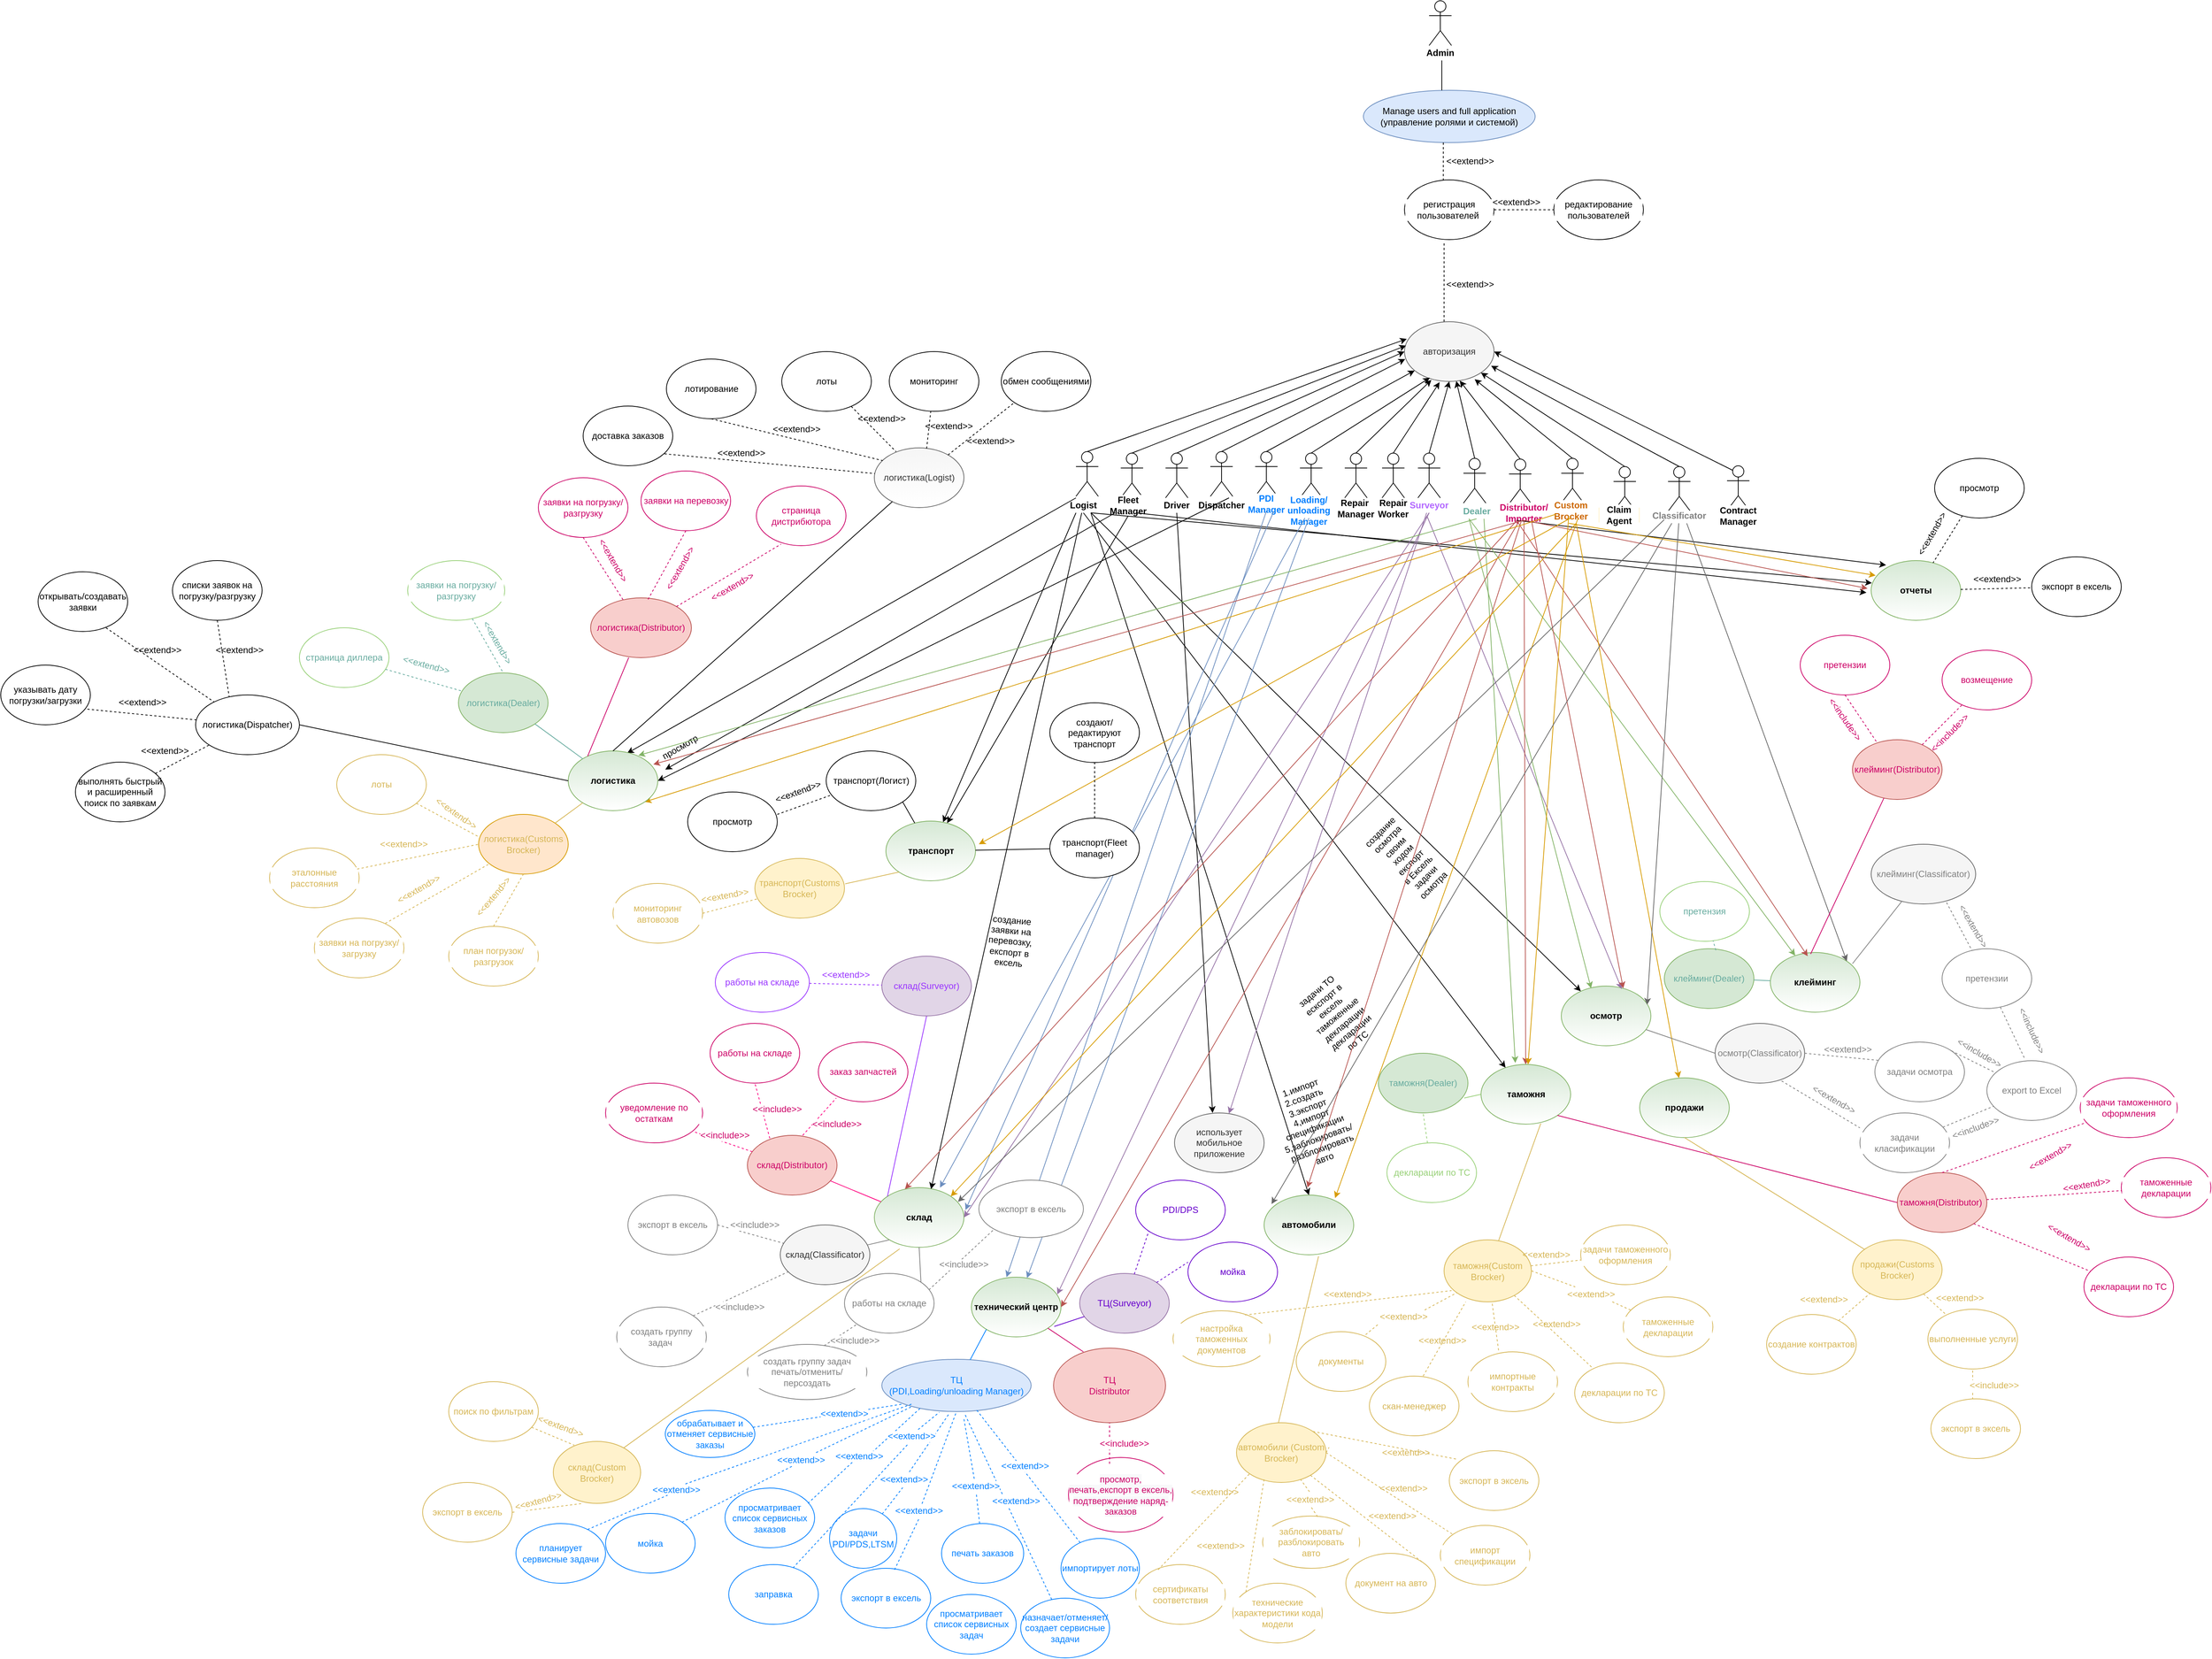 <mxfile version="10.9.4" type="github"><diagram id="pYS0IMjoT9S0qy36jT1Y" name="Page-1"><mxGraphModel dx="3076" dy="796" grid="1" gridSize="10" guides="1" tooltips="1" connect="1" arrows="1" fold="1" page="1" pageScale="1" pageWidth="827" pageHeight="1169" background="none" math="0" shadow="0"><root><mxCell id="0"/><mxCell id="1" parent="0"/><mxCell id="nEzeDVuGh4dmExuy8eHL-1" value="Actor" style="shape=umlActor;verticalLabelPosition=bottom;labelBackgroundColor=#ffffff;verticalAlign=top;html=1;outlineConnect=0;horizontal=1;fontSize=1;whiteSpace=wrap;" parent="1" vertex="1"><mxGeometry x="413" y="10" width="30" height="60" as="geometry"/></mxCell><mxCell id="nEzeDVuGh4dmExuy8eHL-6" value="&lt;font style=&quot;font-size: 12px&quot;&gt;Admin&lt;/font&gt;" style="text;html=1;strokeColor=none;fillColor=none;align=center;verticalAlign=middle;whiteSpace=wrap;rounded=0;labelBackgroundColor=#ffffff;fontSize=1;fontStyle=1" parent="1" vertex="1"><mxGeometry x="398" y="70" width="60" height="20" as="geometry"/></mxCell><mxCell id="nEzeDVuGh4dmExuy8eHL-9" value="Manage users and full application&lt;br&gt;(управление ролями и системой)&lt;br&gt;" style="ellipse;whiteSpace=wrap;html=1;fillColor=#dae8fc;strokeColor=#6c8ebf;" parent="1" vertex="1"><mxGeometry x="325" y="130" width="230" height="70" as="geometry"/></mxCell><mxCell id="nEzeDVuGh4dmExuy8eHL-13" value="" style="endArrow=none;html=1;fontSize=1;" parent="1" edge="1"><mxGeometry width="50" height="50" relative="1" as="geometry"><mxPoint x="430" y="90" as="sourcePoint"/><mxPoint x="430" y="130" as="targetPoint"/></mxGeometry></mxCell><mxCell id="nEzeDVuGh4dmExuy8eHL-15" value="" style="endArrow=none;dashed=1;html=1;fontSize=1;exitX=0.433;exitY=0.013;exitDx=0;exitDy=0;exitPerimeter=0;" parent="1" source="nEzeDVuGh4dmExuy8eHL-16" edge="1"><mxGeometry width="50" height="50" relative="1" as="geometry"><mxPoint x="140" y="170" as="sourcePoint"/><mxPoint x="432" y="199" as="targetPoint"/></mxGeometry></mxCell><mxCell id="nEzeDVuGh4dmExuy8eHL-16" value="регистрация пользователей&amp;nbsp;" style="ellipse;whiteSpace=wrap;html=1;labelBackgroundColor=#ffffff;fontSize=12;" parent="1" vertex="1"><mxGeometry x="380" y="250" width="120" height="80" as="geometry"/></mxCell><mxCell id="nEzeDVuGh4dmExuy8eHL-17" value="" style="endArrow=none;dashed=1;html=1;fontSize=12;exitX=1;exitY=0.5;exitDx=0;exitDy=0;entryX=0;entryY=0.5;entryDx=0;entryDy=0;" parent="1" source="nEzeDVuGh4dmExuy8eHL-16" target="nEzeDVuGh4dmExuy8eHL-18" edge="1"><mxGeometry width="50" height="50" relative="1" as="geometry"><mxPoint x="500" y="320" as="sourcePoint"/><mxPoint x="540" y="340" as="targetPoint"/></mxGeometry></mxCell><mxCell id="nEzeDVuGh4dmExuy8eHL-18" value="редактирование пользователей" style="ellipse;whiteSpace=wrap;html=1;labelBackgroundColor=#ffffff;fontSize=12;" parent="1" vertex="1"><mxGeometry x="580" y="250" width="120" height="80" as="geometry"/></mxCell><mxCell id="nEzeDVuGh4dmExuy8eHL-22" value="&amp;lt;&amp;lt;extend&amp;gt;&amp;gt;" style="text;html=1;strokeColor=none;fillColor=none;align=center;verticalAlign=middle;whiteSpace=wrap;rounded=0;labelBackgroundColor=#ffffff;fontSize=12;" parent="1" vertex="1"><mxGeometry x="448" y="215" width="40" height="20" as="geometry"/></mxCell><mxCell id="nEzeDVuGh4dmExuy8eHL-23" value="&amp;lt;&amp;lt;extend&amp;gt;&amp;gt;" style="text;html=1;strokeColor=none;fillColor=none;align=center;verticalAlign=middle;whiteSpace=wrap;rounded=0;labelBackgroundColor=#ffffff;fontSize=12;" parent="1" vertex="1"><mxGeometry x="510" y="270" width="40" height="20" as="geometry"/></mxCell><mxCell id="nEzeDVuGh4dmExuy8eHL-24" value="" style="endArrow=none;dashed=1;html=1;fontSize=12;entryX=0.442;entryY=1.025;entryDx=0;entryDy=0;entryPerimeter=0;" parent="1" target="nEzeDVuGh4dmExuy8eHL-16" edge="1"><mxGeometry width="50" height="50" relative="1" as="geometry"><mxPoint x="433" y="440" as="sourcePoint"/><mxPoint x="470" y="330" as="targetPoint"/></mxGeometry></mxCell><mxCell id="nEzeDVuGh4dmExuy8eHL-25" value="&amp;lt;&amp;lt;extend&amp;gt;&amp;gt;" style="text;html=1;strokeColor=none;fillColor=none;align=center;verticalAlign=middle;whiteSpace=wrap;rounded=0;labelBackgroundColor=#ffffff;fontSize=12;" parent="1" vertex="1"><mxGeometry x="448" y="380" width="40" height="20" as="geometry"/></mxCell><mxCell id="nEzeDVuGh4dmExuy8eHL-26" value="авторизация" style="ellipse;whiteSpace=wrap;html=1;labelBackgroundColor=none;fontSize=12;fillColor=#f5f5f5;strokeColor=#666666;fontColor=#333333;" parent="1" vertex="1"><mxGeometry x="380" y="440" width="120" height="80" as="geometry"/></mxCell><mxCell id="nEzeDVuGh4dmExuy8eHL-27" value="Actor" style="shape=umlActor;verticalLabelPosition=bottom;labelBackgroundColor=#ffffff;verticalAlign=top;html=1;outlineConnect=0;fontSize=1;" parent="1" vertex="1"><mxGeometry x="60" y="616" width="30" height="60" as="geometry"/></mxCell><mxCell id="nEzeDVuGh4dmExuy8eHL-28" value="Actor" style="shape=umlActor;verticalLabelPosition=bottom;labelBackgroundColor=#ffffff;verticalAlign=top;html=1;outlineConnect=0;fontSize=1;" parent="1" vertex="1"><mxGeometry x="180" y="614" width="30" height="60" as="geometry"/></mxCell><mxCell id="nEzeDVuGh4dmExuy8eHL-35" value="" style="endArrow=classic;html=1;fontSize=1;entryX=0;entryY=0.5;entryDx=0;entryDy=0;exitX=0.5;exitY=0;exitDx=0;exitDy=0;exitPerimeter=0;" parent="1" source="nEzeDVuGh4dmExuy8eHL-27" target="nEzeDVuGh4dmExuy8eHL-26" edge="1"><mxGeometry width="50" height="50" relative="1" as="geometry"><mxPoint x="110" y="700" as="sourcePoint"/><mxPoint x="120" y="560" as="targetPoint"/></mxGeometry></mxCell><mxCell id="nEzeDVuGh4dmExuy8eHL-37" value="" style="endArrow=classic;html=1;fontSize=1;exitX=0.5;exitY=0;exitDx=0;exitDy=0;exitPerimeter=0;" parent="1" source="nEzeDVuGh4dmExuy8eHL-28" target="nEzeDVuGh4dmExuy8eHL-26" edge="1"><mxGeometry width="50" height="50" relative="1" as="geometry"><mxPoint x="240" y="640" as="sourcePoint"/><mxPoint x="290" y="590" as="targetPoint"/></mxGeometry></mxCell><mxCell id="nEzeDVuGh4dmExuy8eHL-38" value="Actor" style="shape=umlActor;verticalLabelPosition=bottom;labelBackgroundColor=#ffffff;verticalAlign=top;html=1;outlineConnect=0;fontSize=1;" parent="1" vertex="1"><mxGeometry x="120" y="614" width="30" height="60" as="geometry"/></mxCell><mxCell id="nEzeDVuGh4dmExuy8eHL-39" value="" style="endArrow=classic;html=1;fontSize=1;exitX=0.5;exitY=0;exitDx=0;exitDy=0;exitPerimeter=0;" parent="1" source="nEzeDVuGh4dmExuy8eHL-38" edge="1"><mxGeometry width="50" height="50" relative="1" as="geometry"><mxPoint x="340" y="680" as="sourcePoint"/><mxPoint x="381" y="490" as="targetPoint"/></mxGeometry></mxCell><mxCell id="nEzeDVuGh4dmExuy8eHL-40" value="Actor" style="shape=umlActor;verticalLabelPosition=bottom;labelBackgroundColor=#ffffff;verticalAlign=top;html=1;outlineConnect=0;fontSize=1;fontColor=#007FFF;" parent="1" vertex="1"><mxGeometry x="240" y="616" width="30" height="60" as="geometry"/></mxCell><mxCell id="nEzeDVuGh4dmExuy8eHL-41" value="" style="endArrow=classic;html=1;fontSize=1;exitX=0.5;exitY=0;exitDx=0;exitDy=0;exitPerimeter=0;entryX=0.283;entryY=0.938;entryDx=0;entryDy=0;entryPerimeter=0;" parent="1" source="nEzeDVuGh4dmExuy8eHL-40" target="nEzeDVuGh4dmExuy8eHL-26" edge="1"><mxGeometry width="50" height="50" relative="1" as="geometry"><mxPoint x="310" y="630" as="sourcePoint"/><mxPoint x="400" y="580" as="targetPoint"/></mxGeometry></mxCell><mxCell id="nEzeDVuGh4dmExuy8eHL-42" value="Actor" style="shape=umlActor;verticalLabelPosition=bottom;labelBackgroundColor=#ffffff;verticalAlign=top;html=1;outlineConnect=0;fontSize=1;" parent="1" vertex="1"><mxGeometry y="616" width="30" height="60" as="geometry"/></mxCell><mxCell id="nEzeDVuGh4dmExuy8eHL-43" value="" style="endArrow=classic;html=1;fontSize=1;exitX=0.5;exitY=0;exitDx=0;exitDy=0;exitPerimeter=0;entryX=0.017;entryY=0.4;entryDx=0;entryDy=0;entryPerimeter=0;" parent="1" source="nEzeDVuGh4dmExuy8eHL-42" target="nEzeDVuGh4dmExuy8eHL-26" edge="1"><mxGeometry width="50" height="50" relative="1" as="geometry"><mxPoint x="10" y="600" as="sourcePoint"/><mxPoint x="60" y="550" as="targetPoint"/></mxGeometry></mxCell><mxCell id="nEzeDVuGh4dmExuy8eHL-44" value="Actor" style="shape=umlActor;verticalLabelPosition=bottom;labelBackgroundColor=#ffffff;verticalAlign=top;html=1;outlineConnect=0;fontSize=1;" parent="1" vertex="1"><mxGeometry x="-60" y="614" width="30" height="60" as="geometry"/></mxCell><mxCell id="nEzeDVuGh4dmExuy8eHL-45" value="" style="endArrow=classic;html=1;fontSize=1;exitX=0.5;exitY=0;exitDx=0;exitDy=0;exitPerimeter=0;entryX=0.025;entryY=0.288;entryDx=0;entryDy=0;entryPerimeter=0;" parent="1" source="nEzeDVuGh4dmExuy8eHL-44" target="nEzeDVuGh4dmExuy8eHL-26" edge="1"><mxGeometry width="50" height="50" relative="1" as="geometry"><mxPoint x="-10" y="580" as="sourcePoint"/><mxPoint x="40" y="530" as="targetPoint"/></mxGeometry></mxCell><mxCell id="nEzeDVuGh4dmExuy8eHL-46" value="Actor" style="shape=umlActor;verticalLabelPosition=bottom;labelBackgroundColor=#ffffff;verticalAlign=top;html=1;outlineConnect=0;fontSize=1;" parent="1" vertex="1"><mxGeometry x="300" y="616" width="30" height="60" as="geometry"/></mxCell><mxCell id="nEzeDVuGh4dmExuy8eHL-47" value="" style="endArrow=classic;html=1;fontSize=1;exitX=0.5;exitY=0;exitDx=0;exitDy=0;exitPerimeter=0;entryX=0.3;entryY=0.975;entryDx=0;entryDy=0;entryPerimeter=0;" parent="1" source="nEzeDVuGh4dmExuy8eHL-46" target="nEzeDVuGh4dmExuy8eHL-26" edge="1"><mxGeometry width="50" height="50" relative="1" as="geometry"><mxPoint x="-110" y="590" as="sourcePoint"/><mxPoint x="10" y="420" as="targetPoint"/></mxGeometry></mxCell><mxCell id="nEzeDVuGh4dmExuy8eHL-49" value="Actor" style="shape=umlActor;verticalLabelPosition=bottom;labelBackgroundColor=#ffffff;verticalAlign=top;html=1;outlineConnect=0;fontSize=1;" parent="1" vertex="1"><mxGeometry x="350" y="616" width="30" height="60" as="geometry"/></mxCell><mxCell id="nEzeDVuGh4dmExuy8eHL-50" value="" style="endArrow=classic;html=1;fontSize=1;exitX=0.5;exitY=0;exitDx=0;exitDy=0;exitPerimeter=0;entryX=0.392;entryY=1.013;entryDx=0;entryDy=0;entryPerimeter=0;" parent="1" source="nEzeDVuGh4dmExuy8eHL-49" target="nEzeDVuGh4dmExuy8eHL-26" edge="1"><mxGeometry width="50" height="50" relative="1" as="geometry"><mxPoint x="410" y="630" as="sourcePoint"/><mxPoint x="420" y="570" as="targetPoint"/></mxGeometry></mxCell><mxCell id="nEzeDVuGh4dmExuy8eHL-51" value="Actor" style="shape=umlActor;verticalLabelPosition=bottom;labelBackgroundColor=#ffffff;verticalAlign=top;html=1;outlineConnect=0;fontSize=1;" parent="1" vertex="1"><mxGeometry x="398" y="616" width="30" height="60" as="geometry"/></mxCell><mxCell id="nEzeDVuGh4dmExuy8eHL-52" value="" style="endArrow=classic;html=1;fontSize=1;exitX=0.5;exitY=0;exitDx=0;exitDy=0;exitPerimeter=0;" parent="1" source="nEzeDVuGh4dmExuy8eHL-51" edge="1"><mxGeometry width="50" height="50" relative="1" as="geometry"><mxPoint x="400" y="630" as="sourcePoint"/><mxPoint x="440" y="520" as="targetPoint"/></mxGeometry></mxCell><mxCell id="nEzeDVuGh4dmExuy8eHL-53" value="Actor" style="shape=umlActor;verticalLabelPosition=bottom;labelBackgroundColor=#ffffff;verticalAlign=top;html=1;outlineConnect=0;fontSize=1;" parent="1" vertex="1"><mxGeometry x="459" y="623" width="30" height="60" as="geometry"/></mxCell><mxCell id="nEzeDVuGh4dmExuy8eHL-54" value="" style="endArrow=classic;html=1;fontSize=1;exitX=0.5;exitY=0;exitDx=0;exitDy=0;exitPerimeter=0;" parent="1" source="nEzeDVuGh4dmExuy8eHL-53" target="nEzeDVuGh4dmExuy8eHL-26" edge="1"><mxGeometry width="50" height="50" relative="1" as="geometry"><mxPoint x="460" y="620" as="sourcePoint"/><mxPoint x="510" y="570" as="targetPoint"/></mxGeometry></mxCell><mxCell id="nEzeDVuGh4dmExuy8eHL-56" value="Actor" style="shape=umlActor;verticalLabelPosition=bottom;labelBackgroundColor=#ffffff;verticalAlign=top;html=1;outlineConnect=0;fontSize=1;" parent="1" vertex="1"><mxGeometry x="520" y="624" width="30" height="60" as="geometry"/></mxCell><mxCell id="nEzeDVuGh4dmExuy8eHL-57" value="" style="endArrow=classic;html=1;fontSize=1;exitX=0.5;exitY=0;exitDx=0;exitDy=0;exitPerimeter=0;entryX=0.617;entryY=0.988;entryDx=0;entryDy=0;entryPerimeter=0;" parent="1" source="nEzeDVuGh4dmExuy8eHL-56" target="nEzeDVuGh4dmExuy8eHL-26" edge="1"><mxGeometry width="50" height="50" relative="1" as="geometry"><mxPoint x="470" y="610" as="sourcePoint"/><mxPoint x="520" y="560" as="targetPoint"/></mxGeometry></mxCell><mxCell id="nEzeDVuGh4dmExuy8eHL-58" value="Actor" style="shape=umlActor;verticalLabelPosition=bottom;labelBackgroundColor=#ffffff;verticalAlign=top;html=1;outlineConnect=0;fontSize=1;" parent="1" vertex="1"><mxGeometry x="590" y="623" width="30" height="60" as="geometry"/></mxCell><mxCell id="nEzeDVuGh4dmExuy8eHL-59" value="" style="endArrow=classic;html=1;fontSize=1;exitX=0.5;exitY=0;exitDx=0;exitDy=0;exitPerimeter=0;" parent="1" source="nEzeDVuGh4dmExuy8eHL-58" edge="1"><mxGeometry width="50" height="50" relative="1" as="geometry"><mxPoint x="550" y="600" as="sourcePoint"/><mxPoint x="474" y="517" as="targetPoint"/></mxGeometry></mxCell><mxCell id="nEzeDVuGh4dmExuy8eHL-60" value="Actor" style="shape=umlActor;verticalLabelPosition=bottom;labelBackgroundColor=#ffffff;verticalAlign=top;html=1;outlineConnect=0;fontSize=1;" parent="1" vertex="1"><mxGeometry x="660" y="634" width="30" height="60" as="geometry"/></mxCell><mxCell id="nEzeDVuGh4dmExuy8eHL-61" value="" style="endArrow=classic;html=1;fontSize=1;exitX=0.5;exitY=0;exitDx=0;exitDy=0;exitPerimeter=0;entryX=1;entryY=1;entryDx=0;entryDy=0;" parent="1" source="nEzeDVuGh4dmExuy8eHL-60" target="nEzeDVuGh4dmExuy8eHL-26" edge="1"><mxGeometry width="50" height="50" relative="1" as="geometry"><mxPoint x="570" y="590" as="sourcePoint"/><mxPoint x="600" y="540" as="targetPoint"/></mxGeometry></mxCell><mxCell id="nEzeDVuGh4dmExuy8eHL-62" value="Actor" style="shape=umlActor;verticalLabelPosition=bottom;labelBackgroundColor=#ffffff;verticalAlign=top;html=1;outlineConnect=0;fontSize=1;" parent="1" vertex="1"><mxGeometry x="733" y="634" width="30" height="60" as="geometry"/></mxCell><mxCell id="nEzeDVuGh4dmExuy8eHL-63" value="" style="endArrow=classic;html=1;fontSize=1;exitX=0.5;exitY=0;exitDx=0;exitDy=0;exitPerimeter=0;entryX=0.967;entryY=0.738;entryDx=0;entryDy=0;entryPerimeter=0;" parent="1" source="nEzeDVuGh4dmExuy8eHL-62" target="nEzeDVuGh4dmExuy8eHL-26" edge="1"><mxGeometry width="50" height="50" relative="1" as="geometry"><mxPoint x="640" y="610" as="sourcePoint"/><mxPoint x="690" y="560" as="targetPoint"/></mxGeometry></mxCell><mxCell id="nEzeDVuGh4dmExuy8eHL-64" value="Actor" style="shape=umlActor;verticalLabelPosition=bottom;labelBackgroundColor=#ffffff;verticalAlign=top;html=1;outlineConnect=0;fontSize=1;" parent="1" vertex="1"><mxGeometry x="812" y="633" width="30" height="60" as="geometry"/></mxCell><mxCell id="nEzeDVuGh4dmExuy8eHL-66" value="" style="endArrow=classic;html=1;fontSize=1;exitX=0.25;exitY=0.1;exitDx=0;exitDy=0;exitPerimeter=0;entryX=1;entryY=0.5;entryDx=0;entryDy=0;" parent="1" source="nEzeDVuGh4dmExuy8eHL-64" target="nEzeDVuGh4dmExuy8eHL-26" edge="1"><mxGeometry width="50" height="50" relative="1" as="geometry"><mxPoint x="680" y="600" as="sourcePoint"/><mxPoint x="730" y="550" as="targetPoint"/></mxGeometry></mxCell><mxCell id="nEzeDVuGh4dmExuy8eHL-69" value="&lt;span style=&quot;font-size: 12px&quot;&gt;&lt;b&gt;Logist&lt;/b&gt;&lt;/span&gt;" style="text;html=1;strokeColor=none;fillColor=none;align=center;verticalAlign=middle;whiteSpace=wrap;rounded=0;labelBackgroundColor=#ffffff;fontSize=1;" parent="1" vertex="1"><mxGeometry x="-70" y="676" width="40" height="20" as="geometry"/></mxCell><mxCell id="nEzeDVuGh4dmExuy8eHL-70" value="F" style="text;html=1;strokeColor=none;fillColor=none;align=center;verticalAlign=middle;whiteSpace=wrap;rounded=0;labelBackgroundColor=#ffffff;fontSize=1;" parent="1" vertex="1"><mxGeometry y="680" width="40" height="20" as="geometry"/></mxCell><mxCell id="nEzeDVuGh4dmExuy8eHL-71" value="&lt;span style=&quot;font-size: 12px&quot;&gt;&lt;b&gt;Fleet Manager&lt;/b&gt;&lt;/span&gt;" style="text;html=1;strokeColor=none;fillColor=none;align=center;verticalAlign=middle;whiteSpace=wrap;rounded=0;labelBackgroundColor=#ffffff;fontSize=1;" parent="1" vertex="1"><mxGeometry x="-10" y="676" width="40" height="20" as="geometry"/></mxCell><mxCell id="nEzeDVuGh4dmExuy8eHL-73" value="&lt;span style=&quot;font-size: 12px&quot;&gt;&lt;b&gt;Driver&lt;/b&gt;&lt;/span&gt;" style="text;html=1;strokeColor=none;fillColor=none;align=center;verticalAlign=middle;whiteSpace=wrap;rounded=0;labelBackgroundColor=#ffffff;fontSize=1;" parent="1" vertex="1"><mxGeometry x="55" y="676" width="40" height="20" as="geometry"/></mxCell><mxCell id="nEzeDVuGh4dmExuy8eHL-75" value="&lt;span style=&quot;font-size: 12px&quot;&gt;&lt;b&gt;Dispatcher&lt;/b&gt;&lt;/span&gt;" style="text;html=1;strokeColor=none;fillColor=none;align=center;verticalAlign=middle;whiteSpace=wrap;rounded=0;labelBackgroundColor=#ffffff;fontSize=1;" parent="1" vertex="1"><mxGeometry x="115" y="676" width="40" height="20" as="geometry"/></mxCell><mxCell id="nEzeDVuGh4dmExuy8eHL-76" value="&lt;span style=&quot;font-size: 12px&quot;&gt;&lt;b&gt;PDI Manager&lt;/b&gt;&lt;/span&gt;" style="text;html=1;strokeColor=none;fillColor=none;align=center;verticalAlign=middle;whiteSpace=wrap;rounded=0;labelBackgroundColor=#ffffff;fontSize=1;fontColor=#007FFF;" parent="1" vertex="1"><mxGeometry x="175" y="674" width="40" height="20" as="geometry"/></mxCell><mxCell id="nEzeDVuGh4dmExuy8eHL-77" value="&lt;span style=&quot;font-size: 12px&quot;&gt;&lt;b&gt;Loading/&lt;br&gt;unloading Manager&lt;/b&gt;&lt;/span&gt;" style="text;html=1;strokeColor=none;fillColor=none;align=center;verticalAlign=middle;whiteSpace=wrap;rounded=0;labelBackgroundColor=#ffffff;fontSize=1;fontColor=#007FFF;" parent="1" vertex="1"><mxGeometry x="232" y="683" width="40" height="20" as="geometry"/></mxCell><mxCell id="nEzeDVuGh4dmExuy8eHL-83" value="&lt;span style=&quot;font-size: 12px&quot;&gt;&lt;b&gt;Repair&amp;nbsp;&lt;br&gt;Manager&lt;br&gt;&lt;/b&gt;&lt;/span&gt;" style="text;html=1;strokeColor=none;fillColor=none;align=center;verticalAlign=middle;whiteSpace=wrap;rounded=0;labelBackgroundColor=#ffffff;fontSize=1;" parent="1" vertex="1"><mxGeometry x="295" y="680" width="40" height="20" as="geometry"/></mxCell><mxCell id="nEzeDVuGh4dmExuy8eHL-84" value="&lt;span style=&quot;font-size: 12px&quot;&gt;&lt;b&gt;Repair Worker&lt;/b&gt;&lt;/span&gt;" style="text;html=1;strokeColor=none;fillColor=none;align=center;verticalAlign=middle;whiteSpace=wrap;rounded=0;labelBackgroundColor=#ffffff;fontSize=1;" parent="1" vertex="1"><mxGeometry x="345" y="680" width="40" height="20" as="geometry"/></mxCell><mxCell id="nEzeDVuGh4dmExuy8eHL-85" value="&lt;span style=&quot;font-size: 12px&quot;&gt;&lt;b&gt;Surveyor&lt;/b&gt;&lt;/span&gt;" style="text;html=1;strokeColor=none;fillColor=none;align=center;verticalAlign=middle;whiteSpace=wrap;rounded=0;labelBackgroundColor=#ffffff;fontSize=1;fontColor=#B266FF;" parent="1" vertex="1"><mxGeometry x="393" y="676" width="40" height="20" as="geometry"/></mxCell><mxCell id="nEzeDVuGh4dmExuy8eHL-86" value="&lt;span style=&quot;font-size: 12px&quot;&gt;&lt;b&gt;Dealer&lt;/b&gt;&lt;/span&gt;" style="text;html=1;strokeColor=none;fillColor=none;align=center;verticalAlign=middle;whiteSpace=wrap;rounded=0;labelBackgroundColor=#ffffff;fontSize=1;fontColor=#67AB9F;" parent="1" vertex="1"><mxGeometry x="456.5" y="684" width="40" height="20" as="geometry"/></mxCell><mxCell id="nEzeDVuGh4dmExuy8eHL-96" value="&lt;span style=&quot;font-size: 12px&quot;&gt;&lt;b&gt;Distributor/&lt;br&gt;Importer&lt;/b&gt;&lt;/span&gt;" style="text;html=1;strokeColor=none;fillColor=none;align=center;verticalAlign=middle;whiteSpace=wrap;rounded=0;labelBackgroundColor=#ffffff;fontSize=1;fontColor=#CC0066;" parent="1" vertex="1"><mxGeometry x="520" y="686" width="40" height="20" as="geometry"/></mxCell><mxCell id="nEzeDVuGh4dmExuy8eHL-98" value="&lt;span style=&quot;font-size: 12px&quot;&gt;&lt;b&gt;Custom&lt;br&gt;Brocker&lt;br&gt;&lt;/b&gt;&lt;/span&gt;" style="text;html=1;strokeColor=#d79b00;fillColor=#ffe6cc;align=center;verticalAlign=middle;whiteSpace=wrap;rounded=0;labelBackgroundColor=#ffffff;fontSize=1;fontColor=#CC6600;" parent="1" vertex="1"><mxGeometry x="582.5" y="683" width="40" height="20" as="geometry"/></mxCell><mxCell id="nEzeDVuGh4dmExuy8eHL-99" value="&lt;span style=&quot;font-size: 12px&quot;&gt;&lt;b&gt;Claim Agent&lt;/b&gt;&lt;/span&gt;" style="text;html=1;strokeColor=none;fillColor=#fff2cc;align=center;verticalAlign=middle;whiteSpace=wrap;rounded=0;labelBackgroundColor=#FFFFFF;fontSize=1;fontColor=#000000;" parent="1" vertex="1"><mxGeometry x="640" y="689" width="55" height="20" as="geometry"/></mxCell><mxCell id="nEzeDVuGh4dmExuy8eHL-100" value="&lt;span style=&quot;font-size: 12px&quot;&gt;&lt;b&gt;Classificator&lt;/b&gt;&lt;/span&gt;" style="text;html=1;strokeColor=none;fillColor=none;align=center;verticalAlign=middle;whiteSpace=wrap;rounded=0;labelBackgroundColor=#ffffff;fontSize=1;fontColor=#808080;" parent="1" vertex="1"><mxGeometry x="728" y="690" width="40" height="20" as="geometry"/></mxCell><mxCell id="nEzeDVuGh4dmExuy8eHL-102" value="&lt;span style=&quot;font-size: 12px&quot;&gt;&lt;b&gt;Contract Manager&lt;/b&gt;&lt;/span&gt;" style="text;html=1;strokeColor=none;fillColor=none;align=center;verticalAlign=middle;whiteSpace=wrap;rounded=0;labelBackgroundColor=#ffffff;fontSize=1;" parent="1" vertex="1"><mxGeometry x="807" y="690" width="40" height="20" as="geometry"/></mxCell><mxCell id="nEzeDVuGh4dmExuy8eHL-123" value="" style="endArrow=classic;html=1;fontSize=12;exitX=0.75;exitY=1;exitDx=0;exitDy=0;" parent="1" source="nEzeDVuGh4dmExuy8eHL-71" edge="1"><mxGeometry width="50" height="50" relative="1" as="geometry"><mxPoint x="30" y="720" as="sourcePoint"/><mxPoint x="998.675" y="802.867" as="targetPoint"/></mxGeometry></mxCell><mxCell id="nEzeDVuGh4dmExuy8eHL-126" value="" style="endArrow=classic;html=1;fontSize=12;exitX=0.75;exitY=1;exitDx=0;exitDy=0;entryX=0.058;entryY=0.3;entryDx=0;entryDy=0;entryPerimeter=0;" parent="1" source="nEzeDVuGh4dmExuy8eHL-69" edge="1"><mxGeometry width="50" height="50" relative="1" as="geometry"><mxPoint x="-140" y="740" as="sourcePoint"/><mxPoint x="1006" y="790" as="targetPoint"/></mxGeometry></mxCell><mxCell id="nEzeDVuGh4dmExuy8eHL-127" value="" style="endArrow=classic;html=1;fontSize=12;exitX=0.25;exitY=1;exitDx=0;exitDy=0;" parent="1" source="nEzeDVuGh4dmExuy8eHL-70" target="VaaWgxCnkhPb68H7VqzC-297" edge="1"><mxGeometry width="50" height="50" relative="1" as="geometry"><mxPoint y="840" as="sourcePoint"/><mxPoint x="-228.009" y="1102.784" as="targetPoint"/></mxGeometry></mxCell><mxCell id="nEzeDVuGh4dmExuy8eHL-128" value="" style="endArrow=classic;html=1;fontSize=12;entryX=1;entryY=0.375;entryDx=0;entryDy=0;entryPerimeter=0;" parent="1" source="nEzeDVuGh4dmExuy8eHL-71" edge="1"><mxGeometry width="50" height="50" relative="1" as="geometry"><mxPoint x="-180" y="800" as="sourcePoint"/><mxPoint x="-610" y="1040" as="targetPoint"/></mxGeometry></mxCell><mxCell id="VaaWgxCnkhPb68H7VqzC-1" value="" style="endArrow=classic;html=1;exitX=0.25;exitY=1;exitDx=0;exitDy=0;" parent="1" source="nEzeDVuGh4dmExuy8eHL-69" target="VaaWgxCnkhPb68H7VqzC-297" edge="1"><mxGeometry width="50" height="50" relative="1" as="geometry"><mxPoint x="30" y="990" as="sourcePoint"/><mxPoint x="-273" y="1105" as="targetPoint"/></mxGeometry></mxCell><mxCell id="VaaWgxCnkhPb68H7VqzC-4" value="&lt;b&gt;таможня&lt;/b&gt;" style="ellipse;whiteSpace=wrap;html=1;fillColor=#d5e8d4;strokeColor=#82b366;gradientColor=#ffffff;" parent="1" vertex="1"><mxGeometry x="482.5" y="1435" width="120" height="80" as="geometry"/></mxCell><mxCell id="VaaWgxCnkhPb68H7VqzC-5" value="&lt;b&gt;осмотр&lt;/b&gt;" style="ellipse;whiteSpace=wrap;html=1;fillColor=#d5e8d4;strokeColor=#82b366;gradientColor=#ffffff;" parent="1" vertex="1"><mxGeometry x="590" y="1330" width="120" height="80" as="geometry"/></mxCell><mxCell id="VaaWgxCnkhPb68H7VqzC-6" value="&lt;b&gt;склад&lt;/b&gt;" style="ellipse;whiteSpace=wrap;html=1;fillColor=#d5e8d4;strokeColor=#82b366;gradientColor=#ffffff;" parent="1" vertex="1"><mxGeometry x="-330" y="1600" width="120" height="80" as="geometry"/></mxCell><mxCell id="VaaWgxCnkhPb68H7VqzC-7" value="&lt;b&gt;автомобили&lt;/b&gt;" style="ellipse;whiteSpace=wrap;html=1;fillColor=#d5e8d4;strokeColor=#82b366;gradientColor=#ffffff;" parent="1" vertex="1"><mxGeometry x="192" y="1610" width="120" height="80" as="geometry"/></mxCell><mxCell id="VaaWgxCnkhPb68H7VqzC-8" value="" style="endArrow=classic;html=1;entryX=0.633;entryY=0.025;entryDx=0;entryDy=0;entryPerimeter=0;" parent="1" source="nEzeDVuGh4dmExuy8eHL-69" target="VaaWgxCnkhPb68H7VqzC-6" edge="1"><mxGeometry width="50" height="50" relative="1" as="geometry"><mxPoint x="-10" y="930" as="sourcePoint"/><mxPoint x="40" y="880" as="targetPoint"/></mxGeometry></mxCell><mxCell id="VaaWgxCnkhPb68H7VqzC-9" value="" style="endArrow=classic;html=1;exitX=0.75;exitY=1;exitDx=0;exitDy=0;entryX=0.5;entryY=0;entryDx=0;entryDy=0;" parent="1" source="nEzeDVuGh4dmExuy8eHL-69" target="VaaWgxCnkhPb68H7VqzC-7" edge="1"><mxGeometry width="50" height="50" relative="1" as="geometry"><mxPoint x="130" y="960" as="sourcePoint"/><mxPoint x="180" y="910" as="targetPoint"/></mxGeometry></mxCell><mxCell id="VaaWgxCnkhPb68H7VqzC-10" value="" style="endArrow=classic;html=1;exitX=0.5;exitY=1;exitDx=0;exitDy=0;" parent="1" source="nEzeDVuGh4dmExuy8eHL-69" target="VaaWgxCnkhPb68H7VqzC-4" edge="1"><mxGeometry width="50" height="50" relative="1" as="geometry"><mxPoint x="170" y="980" as="sourcePoint"/><mxPoint x="220" y="930" as="targetPoint"/></mxGeometry></mxCell><mxCell id="VaaWgxCnkhPb68H7VqzC-11" value="" style="endArrow=classic;html=1;" parent="1" source="nEzeDVuGh4dmExuy8eHL-69" target="VaaWgxCnkhPb68H7VqzC-5" edge="1"><mxGeometry width="50" height="50" relative="1" as="geometry"><mxPoint x="400" y="1010" as="sourcePoint"/><mxPoint x="450" y="960" as="targetPoint"/></mxGeometry></mxCell><mxCell id="VaaWgxCnkhPb68H7VqzC-12" value="создание заявки на перевозку, експорт в ексель" style="text;html=1;strokeColor=none;fillColor=none;align=center;verticalAlign=middle;whiteSpace=wrap;rounded=0;rotation=5;" parent="1" vertex="1"><mxGeometry x="-176" y="1255" width="56" height="30" as="geometry"/></mxCell><mxCell id="VaaWgxCnkhPb68H7VqzC-16" value="1.импорт&lt;br&gt;2.создать&lt;br&gt;3.экспорт&lt;br&gt;4,импорт спецификации&lt;br&gt;5,заблокировать/разблокировать авто&amp;nbsp;&lt;br&gt;&lt;br&gt;" style="text;html=1;strokeColor=none;fillColor=none;align=center;verticalAlign=middle;whiteSpace=wrap;rounded=0;rotation=-20;" parent="1" vertex="1"><mxGeometry x="240" y="1510" width="40" height="20" as="geometry"/></mxCell><mxCell id="VaaWgxCnkhPb68H7VqzC-19" value="задачи ТО&lt;br&gt;ескспорт в ексель&lt;br&gt;таможенные декларации&lt;br&gt;декларации по ТС&lt;br&gt;" style="text;html=1;strokeColor=none;fillColor=none;align=center;verticalAlign=middle;whiteSpace=wrap;rounded=0;rotation=-40;" parent="1" vertex="1"><mxGeometry x="270" y="1360" width="40" height="20" as="geometry"/></mxCell><mxCell id="VaaWgxCnkhPb68H7VqzC-22" value="" style="endArrow=classic;html=1;exitX=0.25;exitY=0;exitDx=0;exitDy=0;entryX=0.658;entryY=0.038;entryDx=0;entryDy=0;entryPerimeter=0;" parent="1" source="nEzeDVuGh4dmExuy8eHL-69" target="VaaWgxCnkhPb68H7VqzC-299" edge="1"><mxGeometry width="50" height="50" relative="1" as="geometry"><mxPoint x="-240" y="790" as="sourcePoint"/><mxPoint x="-702" y="1016" as="targetPoint"/></mxGeometry></mxCell><mxCell id="VaaWgxCnkhPb68H7VqzC-25" value="" style="endArrow=classic;html=1;exitX=0.5;exitY=1;exitDx=0;exitDy=0;entryX=0.425;entryY=0;entryDx=0;entryDy=0;entryPerimeter=0;" parent="1" source="nEzeDVuGh4dmExuy8eHL-73" target="VaaWgxCnkhPb68H7VqzC-26" edge="1"><mxGeometry width="50" height="50" relative="1" as="geometry"><mxPoint x="290" y="790" as="sourcePoint"/><mxPoint x="90" y="1400" as="targetPoint"/></mxGeometry></mxCell><mxCell id="VaaWgxCnkhPb68H7VqzC-26" value="использует мобильное приложение" style="ellipse;whiteSpace=wrap;html=1;fillColor=#f5f5f5;strokeColor=#666666;fontColor=#333333;" parent="1" vertex="1"><mxGeometry x="72" y="1500" width="120" height="80" as="geometry"/></mxCell><mxCell id="VaaWgxCnkhPb68H7VqzC-27" value="" style="endArrow=classic;html=1;fillColor=#e1d5e7;strokeColor=#9673a6;" parent="1" source="nEzeDVuGh4dmExuy8eHL-85" target="VaaWgxCnkhPb68H7VqzC-26" edge="1"><mxGeometry width="50" height="50" relative="1" as="geometry"><mxPoint x="370" y="830" as="sourcePoint"/><mxPoint x="420" y="780" as="targetPoint"/></mxGeometry></mxCell><mxCell id="VaaWgxCnkhPb68H7VqzC-28" value="создание осмотра своим ходом&lt;br&gt;експорт в Ексель&lt;br&gt;задачи осмотра&lt;br&gt;" style="text;html=1;strokeColor=none;fillColor=none;align=center;verticalAlign=middle;whiteSpace=wrap;rounded=0;rotation=-45;" parent="1" vertex="1"><mxGeometry x="363" y="1149" width="40" height="20" as="geometry"/></mxCell><mxCell id="nEzeDVuGh4dmExuy8eHL-119" value="просмотр" style="text;html=1;strokeColor=none;fillColor=none;align=center;verticalAlign=middle;whiteSpace=wrap;rounded=0;labelBackgroundColor=#ffffff;fontSize=12;rotation=-30;" parent="1" vertex="1"><mxGeometry x="-610" y="1000" width="40" height="20" as="geometry"/></mxCell><mxCell id="VaaWgxCnkhPb68H7VqzC-38" value="" style="endArrow=classic;html=1;exitX=0.75;exitY=0;exitDx=0;exitDy=0;entryX=1;entryY=0.5;entryDx=0;entryDy=0;" parent="1" source="nEzeDVuGh4dmExuy8eHL-75" target="VaaWgxCnkhPb68H7VqzC-299" edge="1"><mxGeometry width="50" height="50" relative="1" as="geometry"><mxPoint x="-590" y="1130" as="sourcePoint"/><mxPoint x="-609" y="1062" as="targetPoint"/></mxGeometry></mxCell><mxCell id="VaaWgxCnkhPb68H7VqzC-45" value="" style="endArrow=classic;html=1;entryX=1.017;entryY=0.375;entryDx=0;entryDy=0;entryPerimeter=0;exitX=0.75;exitY=1;exitDx=0;exitDy=0;fillColor=#dae8fc;strokeColor=#6c8ebf;" parent="1" source="nEzeDVuGh4dmExuy8eHL-76" target="VaaWgxCnkhPb68H7VqzC-6" edge="1"><mxGeometry width="50" height="50" relative="1" as="geometry"><mxPoint x="-190" y="1320" as="sourcePoint"/><mxPoint x="-130" y="1600" as="targetPoint"/></mxGeometry></mxCell><mxCell id="VaaWgxCnkhPb68H7VqzC-49" value="&lt;b&gt;технический центр&lt;/b&gt;" style="ellipse;whiteSpace=wrap;html=1;strokeColor=#82b366;fillColor=#d5e8d4;gradientColor=#ffffff;" parent="1" vertex="1"><mxGeometry x="-200" y="1720" width="120" height="80" as="geometry"/></mxCell><mxCell id="VaaWgxCnkhPb68H7VqzC-50" value="" style="endArrow=classic;html=1;exitX=0.5;exitY=1;exitDx=0;exitDy=0;fillColor=#dae8fc;strokeColor=#6c8ebf;" parent="1" source="nEzeDVuGh4dmExuy8eHL-76" edge="1"><mxGeometry width="50" height="50" relative="1" as="geometry"><mxPoint x="-280" y="730" as="sourcePoint"/><mxPoint x="-153" y="1720" as="targetPoint"/></mxGeometry></mxCell><mxCell id="VaaWgxCnkhPb68H7VqzC-52" value="" style="endArrow=classic;html=1;exitX=0.5;exitY=1;exitDx=0;exitDy=0;fillColor=#dae8fc;strokeColor=#6c8ebf;" parent="1" source="nEzeDVuGh4dmExuy8eHL-77" target="VaaWgxCnkhPb68H7VqzC-49" edge="1"><mxGeometry width="50" height="50" relative="1" as="geometry"><mxPoint x="-110" y="1280" as="sourcePoint"/><mxPoint x="-60" y="1230" as="targetPoint"/></mxGeometry></mxCell><mxCell id="VaaWgxCnkhPb68H7VqzC-57" value="" style="endArrow=classic;html=1;exitX=0.5;exitY=1;exitDx=0;exitDy=0;entryX=1;entryY=0.5;entryDx=0;entryDy=0;fillColor=#e1d5e7;strokeColor=#9673a6;" parent="1" source="nEzeDVuGh4dmExuy8eHL-85" target="VaaWgxCnkhPb68H7VqzC-6" edge="1"><mxGeometry width="50" height="50" relative="1" as="geometry"><mxPoint x="440" y="860" as="sourcePoint"/><mxPoint x="-200" y="1670" as="targetPoint"/></mxGeometry></mxCell><mxCell id="VaaWgxCnkhPb68H7VqzC-58" value="" style="endArrow=classic;html=1;entryX=0.675;entryY=0.05;entryDx=0;entryDy=0;entryPerimeter=0;fillColor=#e1d5e7;strokeColor=#9673a6;" parent="1" target="VaaWgxCnkhPb68H7VqzC-5" edge="1"><mxGeometry width="50" height="50" relative="1" as="geometry"><mxPoint x="410" y="700" as="sourcePoint"/><mxPoint x="650" y="1330" as="targetPoint"/></mxGeometry></mxCell><mxCell id="VaaWgxCnkhPb68H7VqzC-59" value="" style="endArrow=classic;html=1;exitX=0.5;exitY=1;exitDx=0;exitDy=0;entryX=0.958;entryY=0.288;entryDx=0;entryDy=0;entryPerimeter=0;fillColor=#e1d5e7;strokeColor=#9673a6;" parent="1" source="nEzeDVuGh4dmExuy8eHL-85" target="VaaWgxCnkhPb68H7VqzC-49" edge="1"><mxGeometry width="50" height="50" relative="1" as="geometry"><mxPoint x="460" y="1100" as="sourcePoint"/><mxPoint x="-28" y="1762" as="targetPoint"/></mxGeometry></mxCell><mxCell id="VaaWgxCnkhPb68H7VqzC-65" value="" style="endArrow=classic;html=1;entryX=0.733;entryY=0;entryDx=0;entryDy=0;entryPerimeter=0;fillColor=#dae8fc;strokeColor=#6c8ebf;" parent="1" source="nEzeDVuGh4dmExuy8eHL-77" target="VaaWgxCnkhPb68H7VqzC-6" edge="1"><mxGeometry width="50" height="50" relative="1" as="geometry"><mxPoint x="247.146" y="703" as="sourcePoint"/><mxPoint x="-215" y="1655" as="targetPoint"/></mxGeometry></mxCell><mxCell id="VaaWgxCnkhPb68H7VqzC-68" value="" style="endArrow=classic;html=1;exitX=0.5;exitY=1;exitDx=0;exitDy=0;entryX=0.783;entryY=0.075;entryDx=0;entryDy=0;entryPerimeter=0;fillColor=#d5e8d4;strokeColor=#82b366;" parent="1" source="nEzeDVuGh4dmExuy8eHL-86" target="VaaWgxCnkhPb68H7VqzC-299" edge="1"><mxGeometry width="50" height="50" relative="1" as="geometry"><mxPoint x="470" y="810" as="sourcePoint"/><mxPoint x="-660" y="1009" as="targetPoint"/></mxGeometry></mxCell><mxCell id="VaaWgxCnkhPb68H7VqzC-69" value="" style="endArrow=classic;html=1;exitX=0.75;exitY=1;exitDx=0;exitDy=0;entryX=0.383;entryY=-0.025;entryDx=0;entryDy=0;entryPerimeter=0;fillColor=#d5e8d4;strokeColor=#82b366;" parent="1" source="nEzeDVuGh4dmExuy8eHL-86" target="VaaWgxCnkhPb68H7VqzC-4" edge="1"><mxGeometry width="50" height="50" relative="1" as="geometry"><mxPoint x="560" y="910" as="sourcePoint"/><mxPoint x="610" y="860" as="targetPoint"/></mxGeometry></mxCell><mxCell id="VaaWgxCnkhPb68H7VqzC-70" value="" style="endArrow=classic;html=1;exitX=0.25;exitY=1;exitDx=0;exitDy=0;entryX=0.333;entryY=0.038;entryDx=0;entryDy=0;entryPerimeter=0;fillColor=#d5e8d4;strokeColor=#82b366;" parent="1" source="nEzeDVuGh4dmExuy8eHL-86" target="VaaWgxCnkhPb68H7VqzC-5" edge="1"><mxGeometry width="50" height="50" relative="1" as="geometry"><mxPoint x="610" y="850" as="sourcePoint"/><mxPoint x="660" y="800" as="targetPoint"/></mxGeometry></mxCell><mxCell id="VaaWgxCnkhPb68H7VqzC-71" value="&lt;b&gt;клейминг&lt;/b&gt;" style="ellipse;whiteSpace=wrap;html=1;strokeColor=#82b366;fillColor=#d5e8d4;gradientColor=#ffffff;" parent="1" vertex="1"><mxGeometry x="870" y="1285" width="120" height="80" as="geometry"/></mxCell><mxCell id="VaaWgxCnkhPb68H7VqzC-72" value="" style="endArrow=classic;html=1;exitX=0.25;exitY=1;exitDx=0;exitDy=0;fillColor=#d5e8d4;strokeColor=#82b366;" parent="1" source="nEzeDVuGh4dmExuy8eHL-86" target="VaaWgxCnkhPb68H7VqzC-71" edge="1"><mxGeometry width="50" height="50" relative="1" as="geometry"><mxPoint x="590" y="850" as="sourcePoint"/><mxPoint x="640" y="800" as="targetPoint"/></mxGeometry></mxCell><mxCell id="VaaWgxCnkhPb68H7VqzC-78" value="" style="endArrow=classic;html=1;fontColor=#000000;exitX=0.25;exitY=1;exitDx=0;exitDy=0;entryX=0.208;entryY=0.063;entryDx=0;entryDy=0;entryPerimeter=0;" parent="1" source="nEzeDVuGh4dmExuy8eHL-96" edge="1"><mxGeometry width="50" height="50" relative="1" as="geometry"><mxPoint x="570" y="740" as="sourcePoint"/><mxPoint x="1025" y="766" as="targetPoint"/></mxGeometry></mxCell><mxCell id="VaaWgxCnkhPb68H7VqzC-79" value="" style="endArrow=classic;html=1;fontColor=#000000;exitX=0.5;exitY=1;exitDx=0;exitDy=0;entryX=0.95;entryY=0.225;entryDx=0;entryDy=0;entryPerimeter=0;fillColor=#f8cecc;strokeColor=#b85450;" parent="1" source="nEzeDVuGh4dmExuy8eHL-96" target="VaaWgxCnkhPb68H7VqzC-299" edge="1"><mxGeometry width="50" height="50" relative="1" as="geometry"><mxPoint x="650" y="830" as="sourcePoint"/><mxPoint x="-651" y="1013" as="targetPoint"/></mxGeometry></mxCell><mxCell id="VaaWgxCnkhPb68H7VqzC-81" value="" style="endArrow=classic;html=1;fontColor=#000000;fillColor=#f8cecc;strokeColor=#b85450;entryX=0.342;entryY=0.025;entryDx=0;entryDy=0;entryPerimeter=0;" parent="1" source="nEzeDVuGh4dmExuy8eHL-96" target="VaaWgxCnkhPb68H7VqzC-6" edge="1"><mxGeometry width="50" height="50" relative="1" as="geometry"><mxPoint x="620" y="810" as="sourcePoint"/><mxPoint x="-110" y="1210" as="targetPoint"/></mxGeometry></mxCell><mxCell id="VaaWgxCnkhPb68H7VqzC-86" value="" style="endArrow=classic;html=1;fontColor=#CC0066;fillColor=#f8cecc;strokeColor=#b85450;" parent="1" source="nEzeDVuGh4dmExuy8eHL-96" target="VaaWgxCnkhPb68H7VqzC-4" edge="1"><mxGeometry width="50" height="50" relative="1" as="geometry"><mxPoint x="820" y="920" as="sourcePoint"/><mxPoint x="870" y="870" as="targetPoint"/></mxGeometry></mxCell><mxCell id="VaaWgxCnkhPb68H7VqzC-88" value="" style="endArrow=classic;html=1;fontColor=#CC0066;exitX=0.75;exitY=1;exitDx=0;exitDy=0;entryX=0.692;entryY=0.038;entryDx=0;entryDy=0;entryPerimeter=0;fillColor=#f8cecc;strokeColor=#b85450;" parent="1" source="nEzeDVuGh4dmExuy8eHL-96" target="VaaWgxCnkhPb68H7VqzC-5" edge="1"><mxGeometry width="50" height="50" relative="1" as="geometry"><mxPoint x="860" y="990" as="sourcePoint"/><mxPoint x="910" y="940" as="targetPoint"/></mxGeometry></mxCell><mxCell id="VaaWgxCnkhPb68H7VqzC-90" value="" style="endArrow=classic;html=1;fontColor=#CC0066;exitX=0.25;exitY=1;exitDx=0;exitDy=0;entryX=0.417;entryY=0.063;entryDx=0;entryDy=0;fillColor=#f8cecc;strokeColor=#b85450;entryPerimeter=0;" parent="1" source="nEzeDVuGh4dmExuy8eHL-96" target="VaaWgxCnkhPb68H7VqzC-71" edge="1"><mxGeometry width="50" height="50" relative="1" as="geometry"><mxPoint x="530" y="720" as="sourcePoint"/><mxPoint x="900" y="930" as="targetPoint"/></mxGeometry></mxCell><mxCell id="VaaWgxCnkhPb68H7VqzC-93" value="" style="endArrow=classic;html=1;fontColor=#CC0066;fillColor=#f8cecc;strokeColor=#b85450;" parent="1" source="nEzeDVuGh4dmExuy8eHL-96" edge="1"><mxGeometry width="50" height="50" relative="1" as="geometry"><mxPoint x="670" y="870" as="sourcePoint"/><mxPoint x="250" y="1600" as="targetPoint"/></mxGeometry></mxCell><mxCell id="VaaWgxCnkhPb68H7VqzC-94" value="" style="endArrow=classic;html=1;fontColor=#CC0066;fillColor=#f8cecc;strokeColor=#b85450;entryX=1;entryY=0.5;entryDx=0;entryDy=0;" parent="1" source="nEzeDVuGh4dmExuy8eHL-96" target="VaaWgxCnkhPb68H7VqzC-49" edge="1"><mxGeometry width="50" height="50" relative="1" as="geometry"><mxPoint x="720" y="850" as="sourcePoint"/><mxPoint x="770" y="800" as="targetPoint"/></mxGeometry></mxCell><mxCell id="VaaWgxCnkhPb68H7VqzC-100" value="" style="endArrow=classic;html=1;fontColor=#CC0066;exitX=0.5;exitY=1;exitDx=0;exitDy=0;fillColor=#f8cecc;strokeColor=#b85450;" parent="1" source="nEzeDVuGh4dmExuy8eHL-96" edge="1"><mxGeometry width="50" height="50" relative="1" as="geometry"><mxPoint x="690" y="860" as="sourcePoint"/><mxPoint x="1000.155" y="797.328" as="targetPoint"/></mxGeometry></mxCell><mxCell id="VaaWgxCnkhPb68H7VqzC-101" style="edgeStyle=orthogonalEdgeStyle;rounded=0;orthogonalLoop=1;jettySize=auto;html=1;exitX=0.5;exitY=1;exitDx=0;exitDy=0;fontColor=#CC0066;" parent="1" edge="1"><mxGeometry relative="1" as="geometry"><mxPoint x="-90" y="1920" as="sourcePoint"/><mxPoint x="-90" y="1920" as="targetPoint"/></mxGeometry></mxCell><mxCell id="VaaWgxCnkhPb68H7VqzC-112" value="" style="endArrow=classic;html=1;fontColor=#CC6600;fillColor=#ffe6cc;strokeColor=#d79b00;exitX=0;exitY=0.75;exitDx=0;exitDy=0;entryX=1;entryY=1;entryDx=0;entryDy=0;" parent="1" source="nEzeDVuGh4dmExuy8eHL-98" target="VaaWgxCnkhPb68H7VqzC-299" edge="1"><mxGeometry width="50" height="50" relative="1" as="geometry"><mxPoint x="760" y="870" as="sourcePoint"/><mxPoint x="-652" y="1093" as="targetPoint"/></mxGeometry></mxCell><mxCell id="VaaWgxCnkhPb68H7VqzC-113" value="" style="endArrow=classic;html=1;fontColor=#CC6600;fillColor=#ffe6cc;strokeColor=#d79b00;exitX=0.5;exitY=1;exitDx=0;exitDy=0;" parent="1" source="nEzeDVuGh4dmExuy8eHL-98" edge="1"><mxGeometry width="50" height="50" relative="1" as="geometry"><mxPoint x="700" y="870" as="sourcePoint"/><mxPoint x="-190" y="1140" as="targetPoint"/></mxGeometry></mxCell><mxCell id="VaaWgxCnkhPb68H7VqzC-114" value="" style="endArrow=classic;html=1;fontColor=#CC6600;fillColor=#ffe6cc;strokeColor=#d79b00;entryX=1;entryY=0;entryDx=0;entryDy=0;" parent="1" target="VaaWgxCnkhPb68H7VqzC-6" edge="1"><mxGeometry width="50" height="50" relative="1" as="geometry"><mxPoint x="610" y="710" as="sourcePoint"/><mxPoint x="760" y="880" as="targetPoint"/></mxGeometry></mxCell><mxCell id="VaaWgxCnkhPb68H7VqzC-115" value="" style="endArrow=classic;html=1;fontColor=#CC6600;fillColor=#ffe6cc;strokeColor=#d79b00;" parent="1" target="VaaWgxCnkhPb68H7VqzC-4" edge="1"><mxGeometry width="50" height="50" relative="1" as="geometry"><mxPoint x="600" y="700" as="sourcePoint"/><mxPoint x="880" y="890" as="targetPoint"/></mxGeometry></mxCell><mxCell id="VaaWgxCnkhPb68H7VqzC-116" value="" style="endArrow=classic;html=1;fontColor=#CC6600;fillColor=#ffe6cc;strokeColor=#d79b00;exitX=0.75;exitY=1;exitDx=0;exitDy=0;entryX=0.792;entryY=0.05;entryDx=0;entryDy=0;entryPerimeter=0;" parent="1" source="nEzeDVuGh4dmExuy8eHL-98" target="VaaWgxCnkhPb68H7VqzC-7" edge="1"><mxGeometry width="50" height="50" relative="1" as="geometry"><mxPoint x="740" y="860" as="sourcePoint"/><mxPoint x="790" y="810" as="targetPoint"/></mxGeometry></mxCell><mxCell id="VaaWgxCnkhPb68H7VqzC-117" value="&lt;font color=&quot;#000000&quot;&gt;&lt;b&gt;продажи&lt;/b&gt;&lt;/font&gt;" style="ellipse;whiteSpace=wrap;html=1;strokeColor=#82b366;fillColor=#d5e8d4;gradientColor=#ffffff;" parent="1" vertex="1"><mxGeometry x="695" y="1453" width="120" height="80" as="geometry"/></mxCell><mxCell id="VaaWgxCnkhPb68H7VqzC-118" value="" style="endArrow=classic;html=1;fontColor=#CC6600;fillColor=#ffe6cc;strokeColor=#d79b00;" parent="1" target="VaaWgxCnkhPb68H7VqzC-117" edge="1"><mxGeometry width="50" height="50" relative="1" as="geometry"><mxPoint x="610" y="710" as="sourcePoint"/><mxPoint x="780" y="820" as="targetPoint"/></mxGeometry></mxCell><mxCell id="VaaWgxCnkhPb68H7VqzC-119" value="" style="endArrow=classic;html=1;fontColor=#CC6600;fillColor=#ffe6cc;strokeColor=#d79b00;entryX=0.098;entryY=0.2;entryDx=0;entryDy=0;entryPerimeter=0;" parent="1" edge="1"><mxGeometry width="50" height="50" relative="1" as="geometry"><mxPoint x="600" y="710" as="sourcePoint"/><mxPoint x="1011" y="780" as="targetPoint"/></mxGeometry></mxCell><mxCell id="VaaWgxCnkhPb68H7VqzC-132" value="" style="endArrow=classic;html=1;fontColor=#CCCC00;fillColor=#f5f5f5;strokeColor=#666666;exitX=0.75;exitY=1;exitDx=0;exitDy=0;entryX=1;entryY=0;entryDx=0;entryDy=0;" parent="1" source="nEzeDVuGh4dmExuy8eHL-100" target="VaaWgxCnkhPb68H7VqzC-71" edge="1"><mxGeometry width="50" height="50" relative="1" as="geometry"><mxPoint x="680" y="730" as="sourcePoint"/><mxPoint x="950" y="1100" as="targetPoint"/></mxGeometry></mxCell><mxCell id="VaaWgxCnkhPb68H7VqzC-133" value="" style="endArrow=classic;html=1;fontColor=#CCCC00;entryX=0.958;entryY=0.313;entryDx=0;entryDy=0;entryPerimeter=0;fillColor=#f5f5f5;strokeColor=#666666;" parent="1" source="nEzeDVuGh4dmExuy8eHL-100" target="VaaWgxCnkhPb68H7VqzC-5" edge="1"><mxGeometry width="50" height="50" relative="1" as="geometry"><mxPoint x="830" y="860" as="sourcePoint"/><mxPoint x="880" y="810" as="targetPoint"/></mxGeometry></mxCell><mxCell id="VaaWgxCnkhPb68H7VqzC-134" value="" style="endArrow=classic;html=1;fontColor=#CCCC00;fillColor=#f5f5f5;strokeColor=#666666;exitX=0;exitY=0.75;exitDx=0;exitDy=0;entryX=0.933;entryY=0.238;entryDx=0;entryDy=0;entryPerimeter=0;" parent="1" source="nEzeDVuGh4dmExuy8eHL-100" target="VaaWgxCnkhPb68H7VqzC-6" edge="1"><mxGeometry width="50" height="50" relative="1" as="geometry"><mxPoint x="680" y="710" as="sourcePoint"/><mxPoint x="-220" y="1630" as="targetPoint"/></mxGeometry></mxCell><mxCell id="VaaWgxCnkhPb68H7VqzC-135" value="" style="endArrow=classic;html=1;fontColor=#CCCC00;exitX=0.25;exitY=1;exitDx=0;exitDy=0;fillColor=#f5f5f5;strokeColor=#666666;entryX=0.083;entryY=0.15;entryDx=0;entryDy=0;entryPerimeter=0;" parent="1" source="nEzeDVuGh4dmExuy8eHL-100" target="VaaWgxCnkhPb68H7VqzC-7" edge="1"><mxGeometry width="50" height="50" relative="1" as="geometry"><mxPoint x="850" y="960" as="sourcePoint"/><mxPoint x="500" y="1030" as="targetPoint"/></mxGeometry></mxCell><mxCell id="VaaWgxCnkhPb68H7VqzC-136" value="&lt;font color=&quot;#808080&quot;&gt;создать группу задач&amp;nbsp;&lt;/font&gt;" style="ellipse;whiteSpace=wrap;html=1;labelBackgroundColor=#FFFFFF;strokeColor=#808080;" parent="1" vertex="1"><mxGeometry x="-675" y="1760" width="120" height="80" as="geometry"/></mxCell><mxCell id="VaaWgxCnkhPb68H7VqzC-137" value="" style="endArrow=none;dashed=1;html=1;fontColor=#808080;exitX=1;exitY=0;exitDx=0;exitDy=0;strokeColor=#808080;" parent="1" source="VaaWgxCnkhPb68H7VqzC-136" target="VaaWgxCnkhPb68H7VqzC-140" edge="1"><mxGeometry width="50" height="50" relative="1" as="geometry"><mxPoint x="-370" y="1740" as="sourcePoint"/><mxPoint x="-270" y="1680" as="targetPoint"/></mxGeometry></mxCell><mxCell id="VaaWgxCnkhPb68H7VqzC-138" value="экспорт в ексель" style="ellipse;whiteSpace=wrap;html=1;labelBackgroundColor=#FFFFFF;strokeColor=#808080;fontColor=#808080;" parent="1" vertex="1"><mxGeometry x="-660" y="1610" width="120" height="80" as="geometry"/></mxCell><mxCell id="VaaWgxCnkhPb68H7VqzC-139" value="" style="endArrow=none;dashed=1;html=1;strokeColor=#808080;fontColor=#808080;exitX=1;exitY=0.5;exitDx=0;exitDy=0;" parent="1" source="VaaWgxCnkhPb68H7VqzC-138" target="VaaWgxCnkhPb68H7VqzC-140" edge="1"><mxGeometry width="50" height="50" relative="1" as="geometry"><mxPoint x="-400" y="1690" as="sourcePoint"/><mxPoint x="-350" y="1640" as="targetPoint"/></mxGeometry></mxCell><mxCell id="VaaWgxCnkhPb68H7VqzC-140" value="склад(Classificator)" style="ellipse;whiteSpace=wrap;html=1;labelBackgroundColor=none;strokeColor=#666666;fontColor=#333333;fillColor=#f5f5f5;" parent="1" vertex="1"><mxGeometry x="-456" y="1650" width="120" height="80" as="geometry"/></mxCell><mxCell id="VaaWgxCnkhPb68H7VqzC-141" value="" style="endArrow=none;html=1;strokeColor=#808080;fontColor=#808080;entryX=0.167;entryY=0.875;entryDx=0;entryDy=0;entryPerimeter=0;" parent="1" source="VaaWgxCnkhPb68H7VqzC-140" target="VaaWgxCnkhPb68H7VqzC-6" edge="1"><mxGeometry width="50" height="50" relative="1" as="geometry"><mxPoint x="-390" y="1670" as="sourcePoint"/><mxPoint x="-340" y="1620" as="targetPoint"/></mxGeometry></mxCell><mxCell id="VaaWgxCnkhPb68H7VqzC-142" value="работы на складе" style="ellipse;whiteSpace=wrap;html=1;labelBackgroundColor=#FFFFFF;strokeColor=#808080;fontColor=#808080;" parent="1" vertex="1"><mxGeometry x="-370" y="1715" width="120" height="80" as="geometry"/></mxCell><mxCell id="VaaWgxCnkhPb68H7VqzC-143" value="" style="endArrow=none;html=1;strokeColor=#808080;fontColor=#808080;entryX=0.5;entryY=1;entryDx=0;entryDy=0;exitX=1;exitY=0;exitDx=0;exitDy=0;" parent="1" source="VaaWgxCnkhPb68H7VqzC-142" target="VaaWgxCnkhPb68H7VqzC-6" edge="1"><mxGeometry width="50" height="50" relative="1" as="geometry"><mxPoint x="-290" y="1770" as="sourcePoint"/><mxPoint x="-240" y="1720" as="targetPoint"/></mxGeometry></mxCell><mxCell id="VaaWgxCnkhPb68H7VqzC-144" value="создать группу задач печать/отменить/ персоздать" style="ellipse;whiteSpace=wrap;html=1;labelBackgroundColor=#FFFFFF;strokeColor=#808080;fontColor=#808080;" parent="1" vertex="1"><mxGeometry x="-500" y="1810" width="160" height="74" as="geometry"/></mxCell><mxCell id="VaaWgxCnkhPb68H7VqzC-149" value="" style="endArrow=none;dashed=1;html=1;strokeColor=#808080;fontColor=#808080;exitX=0.642;exitY=0.025;exitDx=0;exitDy=0;exitPerimeter=0;" parent="1" source="VaaWgxCnkhPb68H7VqzC-144" target="VaaWgxCnkhPb68H7VqzC-142" edge="1"><mxGeometry width="50" height="50" relative="1" as="geometry"><mxPoint x="-410" y="1890" as="sourcePoint"/><mxPoint x="-360" y="1840" as="targetPoint"/></mxGeometry></mxCell><mxCell id="VaaWgxCnkhPb68H7VqzC-150" value="&amp;lt;&amp;lt;include&amp;gt;&amp;gt;" style="text;html=1;strokeColor=none;fillColor=none;align=center;verticalAlign=middle;whiteSpace=wrap;rounded=0;labelBackgroundColor=#FFFFFF;fontColor=#808080;" parent="1" vertex="1"><mxGeometry x="-376" y="1795" width="40" height="20" as="geometry"/></mxCell><mxCell id="VaaWgxCnkhPb68H7VqzC-151" value="&amp;lt;&amp;lt;include&amp;gt;&amp;gt;" style="text;html=1;strokeColor=none;fillColor=none;align=center;verticalAlign=middle;whiteSpace=wrap;rounded=0;labelBackgroundColor=#FFFFFF;fontColor=#808080;" parent="1" vertex="1"><mxGeometry x="-510" y="1640" width="40" height="20" as="geometry"/></mxCell><mxCell id="VaaWgxCnkhPb68H7VqzC-152" value="&amp;lt;&amp;lt;include&amp;gt;&amp;gt;" style="text;html=1;strokeColor=none;fillColor=none;align=center;verticalAlign=middle;whiteSpace=wrap;rounded=0;labelBackgroundColor=#FFFFFF;fontColor=#808080;" parent="1" vertex="1"><mxGeometry x="-530" y="1750" width="40" height="20" as="geometry"/></mxCell><mxCell id="VaaWgxCnkhPb68H7VqzC-153" value="&lt;font color=&quot;#cc0066&quot;&gt;склад(Distributor)&lt;/font&gt;" style="ellipse;whiteSpace=wrap;html=1;labelBackgroundColor=none;strokeColor=#b85450;fillColor=#f8cecc;" parent="1" vertex="1"><mxGeometry x="-500" y="1530" width="120" height="80" as="geometry"/></mxCell><mxCell id="VaaWgxCnkhPb68H7VqzC-155" value="" style="endArrow=none;html=1;strokeColor=#FF0080;fontColor=#FF0080;" parent="1" source="VaaWgxCnkhPb68H7VqzC-153" target="VaaWgxCnkhPb68H7VqzC-6" edge="1"><mxGeometry width="50" height="50" relative="1" as="geometry"><mxPoint x="-370" y="1640" as="sourcePoint"/><mxPoint x="-320" y="1590" as="targetPoint"/></mxGeometry></mxCell><mxCell id="VaaWgxCnkhPb68H7VqzC-156" value="&lt;font color=&quot;#cc0066&quot;&gt;работы на складе&lt;/font&gt;" style="ellipse;whiteSpace=wrap;html=1;labelBackgroundColor=#FFFFFF;strokeColor=#CC0066;fontColor=#FF0080;" parent="1" vertex="1"><mxGeometry x="-550" y="1380" width="120" height="80" as="geometry"/></mxCell><mxCell id="VaaWgxCnkhPb68H7VqzC-157" value="&lt;font color=&quot;#cc0066&quot;&gt;уведомление по остаткам&lt;/font&gt;" style="ellipse;whiteSpace=wrap;html=1;labelBackgroundColor=#FFFFFF;strokeColor=#CC0066;fontColor=#FF0080;" parent="1" vertex="1"><mxGeometry x="-690" y="1460" width="130" height="80" as="geometry"/></mxCell><mxCell id="VaaWgxCnkhPb68H7VqzC-158" value="&lt;font color=&quot;#cc0066&quot;&gt;заказ запчастей&lt;/font&gt;" style="ellipse;whiteSpace=wrap;html=1;labelBackgroundColor=#FFFFFF;strokeColor=#CC0066;fontColor=#FF0080;" parent="1" vertex="1"><mxGeometry x="-405" y="1405" width="120" height="80" as="geometry"/></mxCell><mxCell id="VaaWgxCnkhPb68H7VqzC-160" value="" style="endArrow=none;dashed=1;html=1;strokeColor=#FF0080;fontColor=#CC0066;entryX=0.908;entryY=0.813;entryDx=0;entryDy=0;entryPerimeter=0;" parent="1" source="VaaWgxCnkhPb68H7VqzC-153" target="VaaWgxCnkhPb68H7VqzC-157" edge="1"><mxGeometry width="50" height="50" relative="1" as="geometry"><mxPoint x="-710" y="1600" as="sourcePoint"/><mxPoint x="-660" y="1550" as="targetPoint"/></mxGeometry></mxCell><mxCell id="VaaWgxCnkhPb68H7VqzC-161" value="" style="endArrow=none;dashed=1;html=1;strokeColor=#FF0080;fontColor=#CC0066;exitX=0.25;exitY=0.05;exitDx=0;exitDy=0;exitPerimeter=0;entryX=0.5;entryY=1;entryDx=0;entryDy=0;" parent="1" source="VaaWgxCnkhPb68H7VqzC-153" target="VaaWgxCnkhPb68H7VqzC-156" edge="1"><mxGeometry width="50" height="50" relative="1" as="geometry"><mxPoint x="-550" y="1520" as="sourcePoint"/><mxPoint x="-500" y="1470" as="targetPoint"/></mxGeometry></mxCell><mxCell id="VaaWgxCnkhPb68H7VqzC-162" value="" style="endArrow=none;dashed=1;html=1;strokeColor=#FF0080;fontColor=#CC0066;exitX=0.617;exitY=0;exitDx=0;exitDy=0;exitPerimeter=0;entryX=0.2;entryY=0.938;entryDx=0;entryDy=0;entryPerimeter=0;" parent="1" source="VaaWgxCnkhPb68H7VqzC-153" target="VaaWgxCnkhPb68H7VqzC-158" edge="1"><mxGeometry width="50" height="50" relative="1" as="geometry"><mxPoint x="-430" y="1510" as="sourcePoint"/><mxPoint x="-380" y="1460" as="targetPoint"/></mxGeometry></mxCell><mxCell id="VaaWgxCnkhPb68H7VqzC-163" value="&amp;lt;&amp;lt;include&amp;gt;&amp;gt;" style="text;html=1;strokeColor=none;fillColor=none;align=center;verticalAlign=middle;whiteSpace=wrap;rounded=0;labelBackgroundColor=#FFFFFF;fontColor=#CC0066;" parent="1" vertex="1"><mxGeometry x="-550" y="1520" width="40" height="20" as="geometry"/></mxCell><mxCell id="VaaWgxCnkhPb68H7VqzC-165" value="&amp;lt;&amp;lt;include&amp;gt;&amp;gt;" style="text;html=1;strokeColor=none;fillColor=none;align=center;verticalAlign=middle;whiteSpace=wrap;rounded=0;labelBackgroundColor=#FFFFFF;fontColor=#CC0066;" parent="1" vertex="1"><mxGeometry x="-480" y="1485" width="40" height="20" as="geometry"/></mxCell><mxCell id="VaaWgxCnkhPb68H7VqzC-166" value="&amp;lt;&amp;lt;include&amp;gt;&amp;gt;" style="text;html=1;strokeColor=none;fillColor=none;align=center;verticalAlign=middle;whiteSpace=wrap;rounded=0;labelBackgroundColor=#FFFFFF;fontColor=#CC0066;" parent="1" vertex="1"><mxGeometry x="-400" y="1505" width="40" height="20" as="geometry"/></mxCell><mxCell id="VaaWgxCnkhPb68H7VqzC-167" value="&lt;span style=&quot;color: rgb(204 , 0 , 102) ; white-space: normal ; background-color: rgb(248 , 249 , 250)&quot;&gt;просмотр, печать,експорт в ексель, подтверждение наряд-заказов&lt;/span&gt;" style="ellipse;whiteSpace=wrap;html=1;labelBackgroundColor=#FFFFFF;strokeColor=#CC0066;fontColor=#007FFF;" parent="1" vertex="1"><mxGeometry x="-70" y="1961.5" width="140" height="100" as="geometry"/></mxCell><mxCell id="VaaWgxCnkhPb68H7VqzC-168" value="&lt;font color=&quot;#9933ff&quot;&gt;работы на складе&lt;/font&gt;" style="ellipse;whiteSpace=wrap;html=1;labelBackgroundColor=#FFFFFF;strokeColor=#9933FF;fontColor=#6600CC;" parent="1" vertex="1"><mxGeometry x="-543" y="1285" width="126" height="80" as="geometry"/></mxCell><mxCell id="VaaWgxCnkhPb68H7VqzC-172" value="&lt;font color=&quot;#007fff&quot;&gt;ТЦ&lt;br&gt;(PDI,Loading/unloading Manager)&lt;/font&gt;" style="ellipse;whiteSpace=wrap;html=1;labelBackgroundColor=none;strokeColor=#6c8ebf;fillColor=#dae8fc;" parent="1" vertex="1"><mxGeometry x="-320" y="1830" width="200" height="70" as="geometry"/></mxCell><mxCell id="VaaWgxCnkhPb68H7VqzC-176" value="&lt;font color=&quot;#cc0066&quot;&gt;&lt;span style=&quot;&quot;&gt;ТЦ&lt;br&gt;Distributor&lt;br&gt;&lt;/span&gt;&lt;/font&gt;" style="ellipse;whiteSpace=wrap;html=1;labelBackgroundColor=none;strokeColor=#b85450;fillColor=#f8cecc;" parent="1" vertex="1"><mxGeometry x="-90" y="1815" width="150" height="100" as="geometry"/></mxCell><mxCell id="VaaWgxCnkhPb68H7VqzC-177" value="" style="endArrow=none;html=1;strokeColor=#CC0066;fontColor=#CC0066;" parent="1" target="VaaWgxCnkhPb68H7VqzC-49" edge="1"><mxGeometry width="50" height="50" relative="1" as="geometry"><mxPoint x="-50" y="1820" as="sourcePoint"/><mxPoint y="1770" as="targetPoint"/></mxGeometry></mxCell><mxCell id="VaaWgxCnkhPb68H7VqzC-178" value="" style="endArrow=none;dashed=1;html=1;strokeColor=#CC0066;fontColor=#CC0066;entryX=0.5;entryY=1;entryDx=0;entryDy=0;" parent="1" target="VaaWgxCnkhPb68H7VqzC-176" edge="1"><mxGeometry width="50" height="50" relative="1" as="geometry"><mxPoint x="-15" y="1970" as="sourcePoint"/><mxPoint x="-30" y="1940" as="targetPoint"/></mxGeometry></mxCell><mxCell id="VaaWgxCnkhPb68H7VqzC-179" value="&amp;lt;&amp;lt;include&amp;gt;&amp;gt;" style="text;html=1;strokeColor=none;fillColor=none;align=center;verticalAlign=middle;whiteSpace=wrap;rounded=0;labelBackgroundColor=#FFFFFF;fontColor=#CC0066;" parent="1" vertex="1"><mxGeometry x="-15" y="1932.5" width="40" height="20" as="geometry"/></mxCell><mxCell id="VaaWgxCnkhPb68H7VqzC-181" value="" style="endArrow=none;html=1;strokeColor=#007FFF;fontColor=#007FFF;" parent="1" source="VaaWgxCnkhPb68H7VqzC-172" edge="1"><mxGeometry width="50" height="50" relative="1" as="geometry"><mxPoint x="-230" y="1840" as="sourcePoint"/><mxPoint x="-180" y="1790" as="targetPoint"/></mxGeometry></mxCell><mxCell id="VaaWgxCnkhPb68H7VqzC-183" value="" style="endArrow=none;dashed=1;html=1;strokeColor=#007FFF;fontColor=#007FFF;entryX=0.635;entryY=0.971;entryDx=0;entryDy=0;entryPerimeter=0;" parent="1" source="yk3yMjb38I1ah1CYplwL-8" target="VaaWgxCnkhPb68H7VqzC-172" edge="1"><mxGeometry width="50" height="50" relative="1" as="geometry"><mxPoint x="-194.17" y="2030.0" as="sourcePoint"/><mxPoint x="-185" y="1898" as="targetPoint"/></mxGeometry></mxCell><mxCell id="VaaWgxCnkhPb68H7VqzC-186" value="&amp;lt;&amp;lt;extend&amp;gt;&amp;gt;" style="text;html=1;strokeColor=none;fillColor=none;align=center;verticalAlign=middle;whiteSpace=wrap;rounded=0;labelBackgroundColor=#FFFFFF;fontColor=#007FFF;" parent="1" vertex="1"><mxGeometry x="-148" y="1962.5" width="40" height="20" as="geometry"/></mxCell><mxCell id="VaaWgxCnkhPb68H7VqzC-195" value="" style="endArrow=none;html=1;strokeColor=#808080;fontColor=#007FFF;entryX=0;entryY=0.5;entryDx=0;entryDy=0;" parent="1" source="VaaWgxCnkhPb68H7VqzC-5" target="VaaWgxCnkhPb68H7VqzC-196" edge="1"><mxGeometry width="50" height="50" relative="1" as="geometry"><mxPoint x="810" y="1450" as="sourcePoint"/><mxPoint x="860" y="1400" as="targetPoint"/></mxGeometry></mxCell><mxCell id="VaaWgxCnkhPb68H7VqzC-196" value="&lt;font color=&quot;#808080&quot;&gt;осмотр(Classificator)&lt;/font&gt;" style="ellipse;whiteSpace=wrap;html=1;labelBackgroundColor=none;strokeColor=#666666;fontColor=#333333;fillColor=#f5f5f5;" parent="1" vertex="1"><mxGeometry x="796" y="1380" width="120" height="80" as="geometry"/></mxCell><mxCell id="VaaWgxCnkhPb68H7VqzC-197" value="" style="endArrow=none;dashed=1;html=1;strokeColor=#808080;fontColor=#007FFF;exitX=1;exitY=0.5;exitDx=0;exitDy=0;" parent="1" source="VaaWgxCnkhPb68H7VqzC-196" edge="1"><mxGeometry width="50" height="50" relative="1" as="geometry"><mxPoint x="970" y="1480" as="sourcePoint"/><mxPoint x="1020" y="1430" as="targetPoint"/></mxGeometry></mxCell><mxCell id="VaaWgxCnkhPb68H7VqzC-198" value="&lt;font color=&quot;#808080&quot;&gt;задачи осмотра&lt;/font&gt;" style="ellipse;whiteSpace=wrap;html=1;labelBackgroundColor=#FFFFFF;strokeColor=#808080;fontColor=#007FFF;" parent="1" vertex="1"><mxGeometry x="1010" y="1405" width="120" height="80" as="geometry"/></mxCell><mxCell id="VaaWgxCnkhPb68H7VqzC-199" value="" style="endArrow=none;dashed=1;html=1;strokeColor=#808080;fontColor=#007FFF;exitX=1;exitY=0;exitDx=0;exitDy=0;" parent="1" source="VaaWgxCnkhPb68H7VqzC-198" target="VaaWgxCnkhPb68H7VqzC-201" edge="1"><mxGeometry width="50" height="50" relative="1" as="geometry"><mxPoint x="1100" y="1430" as="sourcePoint"/><mxPoint x="1150" y="1380" as="targetPoint"/></mxGeometry></mxCell><mxCell id="VaaWgxCnkhPb68H7VqzC-200" value="&lt;font color=&quot;#808080&quot;&gt;&amp;lt;&amp;lt;extend&amp;gt;&amp;gt;&lt;/font&gt;" style="text;html=1;resizable=0;points=[];autosize=1;align=left;verticalAlign=top;spacingTop=-4;fontColor=#007FFF;rotation=0;" parent="1" vertex="1"><mxGeometry x="940" y="1405" width="80" height="20" as="geometry"/></mxCell><mxCell id="VaaWgxCnkhPb68H7VqzC-201" value="&lt;font color=&quot;#808080&quot;&gt;export to Excel&lt;/font&gt;" style="ellipse;whiteSpace=wrap;html=1;labelBackgroundColor=#FFFFFF;strokeColor=#808080;fontColor=#007FFF;" parent="1" vertex="1"><mxGeometry x="1160" y="1430" width="120" height="80" as="geometry"/></mxCell><mxCell id="VaaWgxCnkhPb68H7VqzC-202" value="" style="endArrow=none;dashed=1;html=1;strokeColor=#808080;fontColor=#007FFF;exitX=0.742;exitY=0.963;exitDx=0;exitDy=0;exitPerimeter=0;" parent="1" source="VaaWgxCnkhPb68H7VqzC-196" edge="1"><mxGeometry width="50" height="50" relative="1" as="geometry"><mxPoint x="1010" y="1570" as="sourcePoint"/><mxPoint x="990" y="1520" as="targetPoint"/></mxGeometry></mxCell><mxCell id="VaaWgxCnkhPb68H7VqzC-203" value="&lt;font color=&quot;#808080&quot;&gt;задачи класификации&lt;/font&gt;" style="ellipse;whiteSpace=wrap;html=1;labelBackgroundColor=#FFFFFF;strokeColor=#808080;fontColor=#007FFF;" parent="1" vertex="1"><mxGeometry x="990" y="1500" width="120" height="80" as="geometry"/></mxCell><mxCell id="VaaWgxCnkhPb68H7VqzC-204" value="&amp;lt;&amp;lt;extend&amp;gt;&amp;gt;" style="text;html=1;resizable=0;points=[];autosize=1;align=left;verticalAlign=top;spacingTop=-4;fontColor=#808080;rotation=30;" parent="1" vertex="1"><mxGeometry x="920" y="1475" width="80" height="20" as="geometry"/></mxCell><mxCell id="VaaWgxCnkhPb68H7VqzC-205" value="" style="endArrow=none;dashed=1;html=1;strokeColor=#808080;fontColor=#808080;" parent="1" source="VaaWgxCnkhPb68H7VqzC-203" target="VaaWgxCnkhPb68H7VqzC-201" edge="1"><mxGeometry width="50" height="50" relative="1" as="geometry"><mxPoint x="1130" y="1560" as="sourcePoint"/><mxPoint x="1180" y="1510" as="targetPoint"/></mxGeometry></mxCell><mxCell id="VaaWgxCnkhPb68H7VqzC-206" value="&amp;lt;&amp;lt;include&amp;gt;&amp;gt;" style="text;html=1;strokeColor=none;fillColor=none;align=center;verticalAlign=middle;whiteSpace=wrap;rounded=0;labelBackgroundColor=#FFFFFF;fontColor=#808080;rotation=30;" parent="1" vertex="1"><mxGeometry x="1130" y="1410" width="40" height="20" as="geometry"/></mxCell><mxCell id="VaaWgxCnkhPb68H7VqzC-207" value="&amp;lt;&amp;lt;include&amp;gt;&amp;gt;" style="text;html=1;strokeColor=none;fillColor=none;align=center;verticalAlign=middle;whiteSpace=wrap;rounded=0;labelBackgroundColor=#FFFFFF;fontColor=#808080;rotation=-20;" parent="1" vertex="1"><mxGeometry x="1125" y="1510" width="40" height="20" as="geometry"/></mxCell><mxCell id="VaaWgxCnkhPb68H7VqzC-208" value="претензии" style="ellipse;whiteSpace=wrap;html=1;labelBackgroundColor=#FFFFFF;strokeColor=#808080;fontColor=#808080;" parent="1" vertex="1"><mxGeometry x="1100" y="1280" width="120" height="80" as="geometry"/></mxCell><mxCell id="VaaWgxCnkhPb68H7VqzC-209" value="" style="endArrow=none;dashed=1;html=1;strokeColor=#808080;fontColor=#808080;entryX=0.425;entryY=-0.025;entryDx=0;entryDy=0;entryPerimeter=0;" parent="1" source="VaaWgxCnkhPb68H7VqzC-208" target="VaaWgxCnkhPb68H7VqzC-201" edge="1"><mxGeometry width="50" height="50" relative="1" as="geometry"><mxPoint x="1180" y="1410" as="sourcePoint"/><mxPoint x="1230" y="1360" as="targetPoint"/></mxGeometry></mxCell><mxCell id="VaaWgxCnkhPb68H7VqzC-210" value="" style="endArrow=none;dashed=1;html=1;strokeColor=#808080;fontColor=#808080;exitX=0.721;exitY=0.975;exitDx=0;exitDy=0;exitPerimeter=0;" parent="1" source="VaaWgxCnkhPb68H7VqzC-213" target="VaaWgxCnkhPb68H7VqzC-208" edge="1"><mxGeometry width="50" height="50" relative="1" as="geometry"><mxPoint x="1040" y="1240" as="sourcePoint"/><mxPoint x="1090" y="1190" as="targetPoint"/></mxGeometry></mxCell><mxCell id="VaaWgxCnkhPb68H7VqzC-211" value="&amp;lt;&amp;lt;include&amp;gt;&amp;gt;" style="text;html=1;strokeColor=none;fillColor=none;align=center;verticalAlign=middle;whiteSpace=wrap;rounded=0;labelBackgroundColor=#FFFFFF;fontColor=#808080;rotation=65;" parent="1" vertex="1"><mxGeometry x="1200" y="1380" width="40" height="20" as="geometry"/></mxCell><mxCell id="VaaWgxCnkhPb68H7VqzC-212" value="&lt;font color=&quot;#808080&quot;&gt;&amp;lt;&amp;lt;extend&amp;gt;&amp;gt;&lt;/font&gt;" style="text;html=1;resizable=0;points=[];autosize=1;align=left;verticalAlign=top;spacingTop=-4;fontColor=#007FFF;rotation=60;" parent="1" vertex="1"><mxGeometry x="1105" y="1245" width="80" height="20" as="geometry"/></mxCell><mxCell id="VaaWgxCnkhPb68H7VqzC-213" value="&lt;font color=&quot;#808080&quot;&gt;клейминг(Classificator)&lt;/font&gt;" style="ellipse;whiteSpace=wrap;html=1;labelBackgroundColor=none;strokeColor=#666666;fontColor=#333333;fillColor=#f5f5f5;" parent="1" vertex="1"><mxGeometry x="1005" y="1140" width="140" height="80" as="geometry"/></mxCell><mxCell id="VaaWgxCnkhPb68H7VqzC-214" value="" style="endArrow=none;html=1;strokeColor=#808080;fontColor=#808080;" parent="1" target="VaaWgxCnkhPb68H7VqzC-213" edge="1"><mxGeometry width="50" height="50" relative="1" as="geometry"><mxPoint x="980" y="1300" as="sourcePoint"/><mxPoint x="1060" y="1290" as="targetPoint"/></mxGeometry></mxCell><mxCell id="VaaWgxCnkhPb68H7VqzC-215" value="&lt;font color=&quot;#cc0066&quot;&gt;клейминг(Distributor)&lt;/font&gt;" style="ellipse;whiteSpace=wrap;html=1;labelBackgroundColor=none;strokeColor=#b85450;fillColor=#f8cecc;" parent="1" vertex="1"><mxGeometry x="980" y="1000" width="120" height="80" as="geometry"/></mxCell><mxCell id="VaaWgxCnkhPb68H7VqzC-216" value="" style="endArrow=none;html=1;strokeColor=#CC0066;fontColor=#808080;exitX=0.45;exitY=0.025;exitDx=0;exitDy=0;exitPerimeter=0;" parent="1" source="VaaWgxCnkhPb68H7VqzC-71" target="VaaWgxCnkhPb68H7VqzC-215" edge="1"><mxGeometry width="50" height="50" relative="1" as="geometry"><mxPoint x="960" y="1140" as="sourcePoint"/><mxPoint x="1010" y="1090" as="targetPoint"/></mxGeometry></mxCell><mxCell id="VaaWgxCnkhPb68H7VqzC-217" value="претензии" style="ellipse;whiteSpace=wrap;html=1;labelBackgroundColor=#FFFFFF;strokeColor=#CC0066;fontColor=#CC0066;" parent="1" vertex="1"><mxGeometry x="910" y="860" width="120" height="80" as="geometry"/></mxCell><mxCell id="VaaWgxCnkhPb68H7VqzC-218" value="возмещение" style="ellipse;whiteSpace=wrap;html=1;labelBackgroundColor=#FFFFFF;strokeColor=#CC0066;fontColor=#CC0066;" parent="1" vertex="1"><mxGeometry x="1100" y="880" width="120" height="80" as="geometry"/></mxCell><mxCell id="VaaWgxCnkhPb68H7VqzC-219" value="" style="endArrow=none;dashed=1;html=1;strokeColor=#CC0066;fontColor=#CC0066;entryX=0.275;entryY=0.05;entryDx=0;entryDy=0;entryPerimeter=0;exitX=0.5;exitY=1;exitDx=0;exitDy=0;" parent="1" source="VaaWgxCnkhPb68H7VqzC-217" target="VaaWgxCnkhPb68H7VqzC-215" edge="1"><mxGeometry width="50" height="50" relative="1" as="geometry"><mxPoint x="940" y="1030" as="sourcePoint"/><mxPoint x="990" y="980" as="targetPoint"/></mxGeometry></mxCell><mxCell id="VaaWgxCnkhPb68H7VqzC-220" value="" style="endArrow=none;dashed=1;html=1;strokeColor=#CC0066;fontColor=#CC0066;" parent="1" source="VaaWgxCnkhPb68H7VqzC-215" target="VaaWgxCnkhPb68H7VqzC-218" edge="1"><mxGeometry width="50" height="50" relative="1" as="geometry"><mxPoint x="1110" y="1040" as="sourcePoint"/><mxPoint x="1160" y="990" as="targetPoint"/></mxGeometry></mxCell><mxCell id="VaaWgxCnkhPb68H7VqzC-221" value="&lt;font color=&quot;#cc0066&quot;&gt;&amp;lt;&amp;lt;include&amp;gt;&amp;gt;&lt;/font&gt;" style="text;html=1;strokeColor=none;fillColor=none;align=center;verticalAlign=middle;whiteSpace=wrap;rounded=0;labelBackgroundColor=#FFFFFF;fontColor=#808080;rotation=-45;" parent="1" vertex="1"><mxGeometry x="1100" y="940" width="20" height="101" as="geometry"/></mxCell><mxCell id="VaaWgxCnkhPb68H7VqzC-222" value="&lt;font color=&quot;#cc0066&quot;&gt;&amp;lt;&amp;lt;include&amp;gt;&amp;gt;&lt;/font&gt;" style="text;html=1;strokeColor=none;fillColor=none;align=center;verticalAlign=middle;whiteSpace=wrap;rounded=0;labelBackgroundColor=#FFFFFF;fontColor=#808080;rotation=55;" parent="1" vertex="1"><mxGeometry x="920" y="955.5" width="100" height="35" as="geometry"/></mxCell><mxCell id="VaaWgxCnkhPb68H7VqzC-225" value="&lt;font color=&quot;#67ab9f&quot;&gt;клейминг(Dealer)&lt;/font&gt;" style="ellipse;whiteSpace=wrap;html=1;labelBackgroundColor=none;strokeColor=#82b366;fillColor=#d5e8d4;" parent="1" vertex="1"><mxGeometry x="728" y="1280" width="120" height="80" as="geometry"/></mxCell><mxCell id="VaaWgxCnkhPb68H7VqzC-226" value="&lt;font color=&quot;#67ab9f&quot;&gt;претензия&lt;/font&gt;" style="ellipse;whiteSpace=wrap;html=1;labelBackgroundColor=#FFFFFF;strokeColor=#97D077;fontColor=#CC0066;" parent="1" vertex="1"><mxGeometry x="722" y="1190" width="120" height="80" as="geometry"/></mxCell><mxCell id="VaaWgxCnkhPb68H7VqzC-227" value="" style="endArrow=none;html=1;strokeColor=#67AB9F;fontColor=#CC0066;" parent="1" source="VaaWgxCnkhPb68H7VqzC-225" target="VaaWgxCnkhPb68H7VqzC-71" edge="1"><mxGeometry width="50" height="50" relative="1" as="geometry"><mxPoint x="840" y="1300" as="sourcePoint"/><mxPoint x="890" y="1250" as="targetPoint"/></mxGeometry></mxCell><mxCell id="VaaWgxCnkhPb68H7VqzC-228" value="" style="endArrow=none;dashed=1;html=1;strokeColor=#67AB9F;fontColor=#CC0066;exitX=0.575;exitY=0.025;exitDx=0;exitDy=0;exitPerimeter=0;" parent="1" source="VaaWgxCnkhPb68H7VqzC-225" target="VaaWgxCnkhPb68H7VqzC-226" edge="1"><mxGeometry width="50" height="50" relative="1" as="geometry"><mxPoint x="760" y="1300" as="sourcePoint"/><mxPoint x="810" y="1250" as="targetPoint"/></mxGeometry></mxCell><mxCell id="VaaWgxCnkhPb68H7VqzC-229" value="&lt;font color=&quot;#d6b656&quot;&gt;продажи(Customs Brocker)&lt;/font&gt;" style="ellipse;whiteSpace=wrap;html=1;labelBackgroundColor=none;strokeColor=#D6B656;fillColor=#fff2cc;shadow=0;" parent="1" vertex="1"><mxGeometry x="980" y="1670" width="120" height="80" as="geometry"/></mxCell><mxCell id="VaaWgxCnkhPb68H7VqzC-230" value="" style="endArrow=none;html=1;strokeColor=#D6B656;fontColor=#CC0066;entryX=0.5;entryY=1;entryDx=0;entryDy=0;" parent="1" source="VaaWgxCnkhPb68H7VqzC-229" target="VaaWgxCnkhPb68H7VqzC-117" edge="1"><mxGeometry width="50" height="50" relative="1" as="geometry"><mxPoint x="800" y="1660" as="sourcePoint"/><mxPoint x="850" y="1610" as="targetPoint"/></mxGeometry></mxCell><mxCell id="VaaWgxCnkhPb68H7VqzC-231" value="&lt;font color=&quot;#d6b656&quot;&gt;создание контрактов&lt;/font&gt;" style="ellipse;whiteSpace=wrap;html=1;labelBackgroundColor=#FFFFFF;strokeColor=#D6B656;fontColor=#CC0066;" parent="1" vertex="1"><mxGeometry x="865" y="1770" width="120" height="80" as="geometry"/></mxCell><mxCell id="VaaWgxCnkhPb68H7VqzC-232" value="&lt;font color=&quot;#d6b656&quot;&gt;выполненные услуги&lt;/font&gt;" style="ellipse;whiteSpace=wrap;html=1;labelBackgroundColor=#FFFFFF;strokeColor=#D6B656;fontColor=#CC0066;" parent="1" vertex="1"><mxGeometry x="1081" y="1763" width="120" height="80" as="geometry"/></mxCell><mxCell id="VaaWgxCnkhPb68H7VqzC-233" value="" style="endArrow=none;dashed=1;html=1;strokeColor=#D6B656;fontColor=#CC0066;" parent="1" source="VaaWgxCnkhPb68H7VqzC-231" target="VaaWgxCnkhPb68H7VqzC-229" edge="1"><mxGeometry width="50" height="50" relative="1" as="geometry"><mxPoint x="925" y="1730" as="sourcePoint"/><mxPoint x="975" y="1680" as="targetPoint"/></mxGeometry></mxCell><mxCell id="VaaWgxCnkhPb68H7VqzC-234" value="" style="endArrow=none;dashed=1;html=1;strokeColor=#D6B656;fontColor=#CC0066;" parent="1" source="VaaWgxCnkhPb68H7VqzC-229" target="VaaWgxCnkhPb68H7VqzC-232" edge="1"><mxGeometry width="50" height="50" relative="1" as="geometry"><mxPoint x="1205" y="1760" as="sourcePoint"/><mxPoint x="1255" y="1710" as="targetPoint"/></mxGeometry></mxCell><mxCell id="VaaWgxCnkhPb68H7VqzC-235" value="" style="endArrow=none;dashed=1;html=1;strokeColor=#D6B656;fontColor=#CC0066;entryX=0.5;entryY=1;entryDx=0;entryDy=0;" parent="1" target="VaaWgxCnkhPb68H7VqzC-232" edge="1"><mxGeometry width="50" height="50" relative="1" as="geometry"><mxPoint x="1141" y="1890" as="sourcePoint"/><mxPoint x="1175" y="1840" as="targetPoint"/></mxGeometry></mxCell><mxCell id="VaaWgxCnkhPb68H7VqzC-236" value="&lt;font color=&quot;#d6b656&quot;&gt;экспорт в эксель&lt;/font&gt;" style="ellipse;whiteSpace=wrap;html=1;labelBackgroundColor=#FFFFFF;strokeColor=#D6B656;fontColor=#CC0066;" parent="1" vertex="1"><mxGeometry x="1085" y="1883" width="120" height="80" as="geometry"/></mxCell><mxCell id="VaaWgxCnkhPb68H7VqzC-237" value="&lt;font color=&quot;#d6b656&quot;&gt;&amp;lt;&amp;lt;extend&amp;gt;&amp;gt;&lt;/font&gt;" style="text;html=1;resizable=0;points=[];autosize=1;align=left;verticalAlign=top;spacingTop=-4;fontColor=#007FFF;rotation=0;" parent="1" vertex="1"><mxGeometry x="1090" y="1737.5" width="80" height="20" as="geometry"/></mxCell><mxCell id="VaaWgxCnkhPb68H7VqzC-238" value="&lt;font color=&quot;#d6b656&quot;&gt;&amp;lt;&amp;lt;extend&amp;gt;&amp;gt;&lt;/font&gt;" style="text;html=1;resizable=0;points=[];autosize=1;align=left;verticalAlign=top;spacingTop=-4;fontColor=#007FFF;rotation=0;" parent="1" vertex="1"><mxGeometry x="907.5" y="1740" width="80" height="20" as="geometry"/></mxCell><mxCell id="VaaWgxCnkhPb68H7VqzC-239" value="&lt;font color=&quot;#d6b656&quot;&gt;&amp;lt;&amp;lt;include&amp;gt;&amp;gt;&lt;/font&gt;" style="text;html=1;strokeColor=none;fillColor=none;align=center;verticalAlign=middle;whiteSpace=wrap;rounded=0;labelBackgroundColor=#FFFFFF;fontColor=#808080;rotation=0;" parent="1" vertex="1"><mxGeometry x="1150" y="1855" width="40" height="20" as="geometry"/></mxCell><mxCell id="VaaWgxCnkhPb68H7VqzC-240" value="&lt;font color=&quot;#d6b656&quot;&gt;таможня(Custom Brocker)&lt;/font&gt;" style="ellipse;whiteSpace=wrap;html=1;labelBackgroundColor=none;strokeColor=#d6b656;fillColor=#fff2cc;" parent="1" vertex="1"><mxGeometry x="433" y="1670" width="117" height="83" as="geometry"/></mxCell><mxCell id="VaaWgxCnkhPb68H7VqzC-241" value="" style="endArrow=none;html=1;strokeColor=#D6B656;fontColor=#CC0066;entryX=0.667;entryY=0.988;entryDx=0;entryDy=0;entryPerimeter=0;" parent="1" source="VaaWgxCnkhPb68H7VqzC-240" target="VaaWgxCnkhPb68H7VqzC-4" edge="1"><mxGeometry width="50" height="50" relative="1" as="geometry"><mxPoint x="460" y="1670" as="sourcePoint"/><mxPoint x="510" y="1620" as="targetPoint"/></mxGeometry></mxCell><mxCell id="VaaWgxCnkhPb68H7VqzC-242" value="&lt;font color=&quot;#d6b656&quot;&gt;скан-менеджер&lt;/font&gt;" style="ellipse;whiteSpace=wrap;html=1;labelBackgroundColor=#FFFFFF;strokeColor=#D6B656;fontColor=#CC0066;" parent="1" vertex="1"><mxGeometry x="333" y="1852.5" width="120" height="80" as="geometry"/></mxCell><mxCell id="VaaWgxCnkhPb68H7VqzC-243" value="&lt;font color=&quot;#d6b656&quot;&gt;документы&lt;/font&gt;" style="ellipse;whiteSpace=wrap;html=1;labelBackgroundColor=#FFFFFF;strokeColor=#D6B656;fontColor=#CC0066;" parent="1" vertex="1"><mxGeometry x="235" y="1793" width="120" height="80" as="geometry"/></mxCell><mxCell id="VaaWgxCnkhPb68H7VqzC-244" value="&lt;font color=&quot;#d6b656&quot;&gt;задачи таможенного оформления&lt;/font&gt;" style="ellipse;whiteSpace=wrap;html=1;labelBackgroundColor=#FFFFFF;strokeColor=#D6B656;fontColor=#CC0066;" parent="1" vertex="1"><mxGeometry x="616" y="1650" width="120" height="80" as="geometry"/></mxCell><mxCell id="VaaWgxCnkhPb68H7VqzC-245" value="&lt;font color=&quot;#d6b656&quot;&gt;декларации по ТС&lt;/font&gt;" style="ellipse;whiteSpace=wrap;html=1;labelBackgroundColor=#FFFFFF;strokeColor=#D6B656;fontColor=#CC0066;" parent="1" vertex="1"><mxGeometry x="608" y="1835" width="120" height="80" as="geometry"/></mxCell><mxCell id="VaaWgxCnkhPb68H7VqzC-246" value="&lt;font color=&quot;#d6b656&quot;&gt;таможенные декларации&lt;/font&gt;" style="ellipse;whiteSpace=wrap;html=1;labelBackgroundColor=#FFFFFF;strokeColor=#D6B656;fontColor=#CC0066;" parent="1" vertex="1"><mxGeometry x="673" y="1746.5" width="120" height="80" as="geometry"/></mxCell><mxCell id="VaaWgxCnkhPb68H7VqzC-247" value="&lt;font color=&quot;#d6b656&quot;&gt;импортные контракты&lt;/font&gt;" style="ellipse;whiteSpace=wrap;html=1;labelBackgroundColor=#FFFFFF;strokeColor=#D6B656;fontColor=#CC0066;" parent="1" vertex="1"><mxGeometry x="465" y="1820" width="120" height="80" as="geometry"/></mxCell><mxCell id="VaaWgxCnkhPb68H7VqzC-248" value="&lt;font color=&quot;#d6b656&quot;&gt;настройка таможенных документов&lt;/font&gt;" style="ellipse;whiteSpace=wrap;html=1;labelBackgroundColor=#FFFFFF;strokeColor=#D6B656;fontColor=#CC0066;" parent="1" vertex="1"><mxGeometry x="70" y="1765" width="130" height="75" as="geometry"/></mxCell><mxCell id="VaaWgxCnkhPb68H7VqzC-249" value="" style="endArrow=none;dashed=1;html=1;strokeColor=#D6B656;fontColor=#CC0066;entryX=0.085;entryY=0.819;entryDx=0;entryDy=0;entryPerimeter=0;exitX=0.742;exitY=0.075;exitDx=0;exitDy=0;exitPerimeter=0;" parent="1" source="VaaWgxCnkhPb68H7VqzC-248" target="VaaWgxCnkhPb68H7VqzC-240" edge="1"><mxGeometry width="50" height="50" relative="1" as="geometry"><mxPoint x="380" y="1800" as="sourcePoint"/><mxPoint x="430" y="1750" as="targetPoint"/></mxGeometry></mxCell><mxCell id="VaaWgxCnkhPb68H7VqzC-250" value="" style="endArrow=none;dashed=1;html=1;strokeColor=#D6B656;fontColor=#CC0066;exitX=0.775;exitY=0.05;exitDx=0;exitDy=0;exitPerimeter=0;entryX=0;entryY=1;entryDx=0;entryDy=0;" parent="1" source="VaaWgxCnkhPb68H7VqzC-257" target="VaaWgxCnkhPb68H7VqzC-240" edge="1"><mxGeometry width="50" height="50" relative="1" as="geometry"><mxPoint x="460" y="1810" as="sourcePoint"/><mxPoint x="510" y="1760" as="targetPoint"/></mxGeometry></mxCell><mxCell id="VaaWgxCnkhPb68H7VqzC-251" value="" style="endArrow=none;dashed=1;html=1;strokeColor=#D6B656;fontColor=#CC0066;entryX=0.248;entryY=1;entryDx=0;entryDy=0;entryPerimeter=0;exitX=0.6;exitY=0;exitDx=0;exitDy=0;exitPerimeter=0;" parent="1" source="VaaWgxCnkhPb68H7VqzC-242" target="VaaWgxCnkhPb68H7VqzC-240" edge="1"><mxGeometry width="50" height="50" relative="1" as="geometry"><mxPoint x="420" y="1870" as="sourcePoint"/><mxPoint x="470" y="1820" as="targetPoint"/></mxGeometry></mxCell><mxCell id="VaaWgxCnkhPb68H7VqzC-252" value="" style="endArrow=none;dashed=1;html=1;strokeColor=#D6B656;fontColor=#CC0066;exitX=0.342;exitY=-0.025;exitDx=0;exitDy=0;exitPerimeter=0;" parent="1" source="VaaWgxCnkhPb68H7VqzC-247" target="VaaWgxCnkhPb68H7VqzC-240" edge="1"><mxGeometry width="50" height="50" relative="1" as="geometry"><mxPoint x="560" y="1810" as="sourcePoint"/><mxPoint x="610" y="1760" as="targetPoint"/></mxGeometry></mxCell><mxCell id="VaaWgxCnkhPb68H7VqzC-253" value="" style="endArrow=none;dashed=1;html=1;strokeColor=#D6B656;fontColor=#CC0066;" parent="1" source="VaaWgxCnkhPb68H7VqzC-240" target="VaaWgxCnkhPb68H7VqzC-244" edge="1"><mxGeometry width="50" height="50" relative="1" as="geometry"><mxPoint x="560" y="1770" as="sourcePoint"/><mxPoint x="610" y="1720" as="targetPoint"/></mxGeometry></mxCell><mxCell id="VaaWgxCnkhPb68H7VqzC-254" value="" style="endArrow=none;dashed=1;html=1;strokeColor=#D6B656;fontColor=#CC0066;" parent="1" source="VaaWgxCnkhPb68H7VqzC-263" target="VaaWgxCnkhPb68H7VqzC-246" edge="1"><mxGeometry width="50" height="50" relative="1" as="geometry"><mxPoint x="600" y="1790" as="sourcePoint"/><mxPoint x="650" y="1740" as="targetPoint"/></mxGeometry></mxCell><mxCell id="VaaWgxCnkhPb68H7VqzC-255" value="" style="endArrow=none;dashed=1;html=1;strokeColor=#D6B656;fontColor=#CC0066;" parent="1" source="VaaWgxCnkhPb68H7VqzC-240" target="VaaWgxCnkhPb68H7VqzC-245" edge="1"><mxGeometry width="50" height="50" relative="1" as="geometry"><mxPoint x="560" y="1820" as="sourcePoint"/><mxPoint x="610" y="1770" as="targetPoint"/></mxGeometry></mxCell><mxCell id="VaaWgxCnkhPb68H7VqzC-256" value="&lt;font color=&quot;#d6b656&quot;&gt;&amp;lt;&amp;lt;extend&amp;gt;&amp;gt;&lt;/font&gt;" style="text;html=1;resizable=0;points=[];autosize=1;align=left;verticalAlign=top;spacingTop=-4;fontColor=#007FFF;rotation=0;" parent="1" vertex="1"><mxGeometry x="270" y="1733" width="80" height="20" as="geometry"/></mxCell><mxCell id="VaaWgxCnkhPb68H7VqzC-257" value="&lt;font color=&quot;#d6b656&quot;&gt;&amp;lt;&amp;lt;extend&amp;gt;&amp;gt;&lt;/font&gt;" style="text;html=1;resizable=0;points=[];autosize=1;align=left;verticalAlign=top;spacingTop=-4;fontColor=#007FFF;rotation=0;" parent="1" vertex="1"><mxGeometry x="345" y="1763" width="80" height="20" as="geometry"/></mxCell><mxCell id="VaaWgxCnkhPb68H7VqzC-258" value="" style="endArrow=none;dashed=1;html=1;strokeColor=#D6B656;fontColor=#CC0066;exitX=0.775;exitY=0.05;exitDx=0;exitDy=0;exitPerimeter=0;entryX=0;entryY=1;entryDx=0;entryDy=0;" parent="1" source="VaaWgxCnkhPb68H7VqzC-243" target="VaaWgxCnkhPb68H7VqzC-257" edge="1"><mxGeometry width="50" height="50" relative="1" as="geometry"><mxPoint x="336" y="1794" as="sourcePoint"/><mxPoint x="450" y="1741" as="targetPoint"/></mxGeometry></mxCell><mxCell id="VaaWgxCnkhPb68H7VqzC-259" value="&lt;font color=&quot;#d6b656&quot;&gt;&amp;lt;&amp;lt;extend&amp;gt;&amp;gt;&lt;/font&gt;" style="text;html=1;resizable=0;points=[];autosize=1;align=left;verticalAlign=top;spacingTop=-4;fontColor=#007FFF;rotation=0;" parent="1" vertex="1"><mxGeometry x="396.5" y="1795" width="80" height="20" as="geometry"/></mxCell><mxCell id="VaaWgxCnkhPb68H7VqzC-260" value="&lt;font color=&quot;#d6b656&quot;&gt;&amp;lt;&amp;lt;extend&amp;gt;&amp;gt;&lt;/font&gt;" style="text;html=1;resizable=0;points=[];autosize=1;align=left;verticalAlign=top;spacingTop=-4;fontColor=#007FFF;rotation=0;" parent="1" vertex="1"><mxGeometry x="468" y="1776.5" width="80" height="20" as="geometry"/></mxCell><mxCell id="VaaWgxCnkhPb68H7VqzC-261" value="&lt;font color=&quot;#d6b656&quot;&gt;&amp;lt;&amp;lt;extend&amp;gt;&amp;gt;&lt;/font&gt;" style="text;html=1;resizable=0;points=[];autosize=1;align=left;verticalAlign=top;spacingTop=-4;fontColor=#007FFF;rotation=0;" parent="1" vertex="1"><mxGeometry x="550" y="1773" width="80" height="20" as="geometry"/></mxCell><mxCell id="VaaWgxCnkhPb68H7VqzC-262" value="&lt;font color=&quot;#d6b656&quot;&gt;&amp;lt;&amp;lt;extend&amp;gt;&amp;gt;&lt;/font&gt;" style="text;html=1;resizable=0;points=[];autosize=1;align=left;verticalAlign=top;spacingTop=-4;fontColor=#007FFF;rotation=0;" parent="1" vertex="1"><mxGeometry x="536" y="1680" width="80" height="20" as="geometry"/></mxCell><mxCell id="VaaWgxCnkhPb68H7VqzC-263" value="&lt;font color=&quot;#d6b656&quot;&gt;&amp;lt;&amp;lt;extend&amp;gt;&amp;gt;&lt;/font&gt;" style="text;html=1;resizable=0;points=[];autosize=1;align=left;verticalAlign=top;spacingTop=-4;fontColor=#007FFF;rotation=0;" parent="1" vertex="1"><mxGeometry x="596" y="1733" width="80" height="20" as="geometry"/></mxCell><mxCell id="VaaWgxCnkhPb68H7VqzC-264" value="" style="endArrow=none;dashed=1;html=1;strokeColor=#D6B656;fontColor=#CC0066;exitX=1;exitY=0.5;exitDx=0;exitDy=0;" parent="1" source="VaaWgxCnkhPb68H7VqzC-240" target="VaaWgxCnkhPb68H7VqzC-263" edge="1"><mxGeometry width="50" height="50" relative="1" as="geometry"><mxPoint x="550" y="1712" as="sourcePoint"/><mxPoint x="680.591" y="1760.526" as="targetPoint"/></mxGeometry></mxCell><mxCell id="VaaWgxCnkhPb68H7VqzC-265" value="" style="endArrow=none;html=1;strokeColor=#D6B656;fontColor=#CC0066;entryX=0.608;entryY=1.025;entryDx=0;entryDy=0;entryPerimeter=0;" parent="1" target="VaaWgxCnkhPb68H7VqzC-7" edge="1"><mxGeometry width="50" height="50" relative="1" as="geometry"><mxPoint x="210" y="1920" as="sourcePoint"/><mxPoint x="270" y="1710" as="targetPoint"/></mxGeometry></mxCell><mxCell id="VaaWgxCnkhPb68H7VqzC-266" value="&lt;font color=&quot;#d6b656&quot;&gt;автомобили (Custom Brocker)&lt;/font&gt;" style="ellipse;whiteSpace=wrap;html=1;labelBackgroundColor=none;strokeColor=#d6b656;fillColor=#fff2cc;" parent="1" vertex="1"><mxGeometry x="155" y="1915" width="120" height="80" as="geometry"/></mxCell><mxCell id="VaaWgxCnkhPb68H7VqzC-267" value="&lt;font color=&quot;#d6b656&quot;&gt;импорт спецификации&lt;/font&gt;" style="ellipse;whiteSpace=wrap;html=1;labelBackgroundColor=#FFFFFF;strokeColor=#D6B656;fontColor=#CC0066;" parent="1" vertex="1"><mxGeometry x="428" y="2052.5" width="120" height="80" as="geometry"/></mxCell><mxCell id="VaaWgxCnkhPb68H7VqzC-268" value="&lt;font color=&quot;#d6b656&quot;&gt;документ на авто&lt;/font&gt;" style="ellipse;whiteSpace=wrap;html=1;labelBackgroundColor=#FFFFFF;strokeColor=#D6B656;fontColor=#CC0066;" parent="1" vertex="1"><mxGeometry x="301.5" y="2090" width="120" height="80" as="geometry"/></mxCell><mxCell id="VaaWgxCnkhPb68H7VqzC-269" value="&lt;font color=&quot;#d6b656&quot;&gt;технические характеристики кода модели&lt;/font&gt;" style="ellipse;whiteSpace=wrap;html=1;labelBackgroundColor=#FFFFFF;strokeColor=#D6B656;fontColor=#CC0066;" parent="1" vertex="1"><mxGeometry x="150" y="2130" width="120" height="80" as="geometry"/></mxCell><mxCell id="VaaWgxCnkhPb68H7VqzC-270" value="&lt;font color=&quot;#d6b656&quot;&gt;заблокировать/разблокировать&lt;br&gt;авто&lt;br&gt;&lt;/font&gt;" style="ellipse;whiteSpace=wrap;html=1;labelBackgroundColor=#FFFFFF;strokeColor=#D6B656;fontColor=#CC0066;" parent="1" vertex="1"><mxGeometry x="190" y="2040" width="130" height="70" as="geometry"/></mxCell><mxCell id="VaaWgxCnkhPb68H7VqzC-271" value="&lt;font color=&quot;#d6b656&quot;&gt;экспорт в эксель&lt;/font&gt;" style="ellipse;whiteSpace=wrap;html=1;labelBackgroundColor=#FFFFFF;strokeColor=#D6B656;fontColor=#CC0066;" parent="1" vertex="1"><mxGeometry x="440" y="1952.5" width="120" height="80" as="geometry"/></mxCell><mxCell id="VaaWgxCnkhPb68H7VqzC-272" value="&lt;font color=&quot;#d6b656&quot;&gt;сертификаты соответствия&lt;/font&gt;" style="ellipse;whiteSpace=wrap;html=1;labelBackgroundColor=#FFFFFF;strokeColor=#D6B656;fontColor=#CC0066;" parent="1" vertex="1"><mxGeometry x="20" y="2105" width="120" height="80" as="geometry"/></mxCell><mxCell id="VaaWgxCnkhPb68H7VqzC-273" value="" style="endArrow=none;dashed=1;html=1;strokeColor=#D6B656;fontColor=#CC0066;entryX=0;entryY=1;entryDx=0;entryDy=0;exitX=0.25;exitY=0.088;exitDx=0;exitDy=0;exitPerimeter=0;" parent="1" source="VaaWgxCnkhPb68H7VqzC-272" target="VaaWgxCnkhPb68H7VqzC-266" edge="1"><mxGeometry width="50" height="50" relative="1" as="geometry"><mxPoint x="120" y="2070" as="sourcePoint"/><mxPoint x="170" y="2020" as="targetPoint"/></mxGeometry></mxCell><mxCell id="VaaWgxCnkhPb68H7VqzC-274" value="" style="endArrow=none;dashed=1;html=1;strokeColor=#D6B656;fontColor=#CC0066;entryX=0.092;entryY=0.144;entryDx=0;entryDy=0;entryPerimeter=0;exitX=1;exitY=0;exitDx=0;exitDy=0;" parent="1" source="VaaWgxCnkhPb68H7VqzC-266" target="VaaWgxCnkhPb68H7VqzC-271" edge="1"><mxGeometry width="50" height="50" relative="1" as="geometry"><mxPoint x="352" y="1955" as="sourcePoint"/><mxPoint x="350" y="1950" as="targetPoint"/></mxGeometry></mxCell><mxCell id="VaaWgxCnkhPb68H7VqzC-275" value="" style="endArrow=none;dashed=1;html=1;strokeColor=#D6B656;fontColor=#CC0066;exitX=1;exitY=0.5;exitDx=0;exitDy=0;" parent="1" source="VaaWgxCnkhPb68H7VqzC-266" target="VaaWgxCnkhPb68H7VqzC-267" edge="1"><mxGeometry width="50" height="50" relative="1" as="geometry"><mxPoint x="310" y="2050" as="sourcePoint"/><mxPoint x="360" y="2000" as="targetPoint"/></mxGeometry></mxCell><mxCell id="VaaWgxCnkhPb68H7VqzC-276" value="" style="endArrow=none;dashed=1;html=1;strokeColor=#D6B656;fontColor=#CC0066;entryX=1;entryY=0;entryDx=0;entryDy=0;" parent="1" source="VaaWgxCnkhPb68H7VqzC-266" target="VaaWgxCnkhPb68H7VqzC-268" edge="1"><mxGeometry width="50" height="50" relative="1" as="geometry"><mxPoint x="320" y="2070" as="sourcePoint"/><mxPoint x="370" y="2020" as="targetPoint"/></mxGeometry></mxCell><mxCell id="VaaWgxCnkhPb68H7VqzC-277" value="" style="endArrow=none;dashed=1;html=1;strokeColor=#D6B656;fontColor=#CC0066;" parent="1" source="VaaWgxCnkhPb68H7VqzC-423" target="VaaWgxCnkhPb68H7VqzC-266" edge="1"><mxGeometry width="50" height="50" relative="1" as="geometry"><mxPoint x="210" y="2040" as="sourcePoint"/><mxPoint x="260" y="1990" as="targetPoint"/></mxGeometry></mxCell><mxCell id="VaaWgxCnkhPb68H7VqzC-278" value="" style="endArrow=none;dashed=1;html=1;strokeColor=#D6B656;fontColor=#CC0066;entryX=0.308;entryY=0.95;entryDx=0;entryDy=0;entryPerimeter=0;exitX=0;exitY=0;exitDx=0;exitDy=0;" parent="1" source="VaaWgxCnkhPb68H7VqzC-269" target="VaaWgxCnkhPb68H7VqzC-266" edge="1"><mxGeometry width="50" height="50" relative="1" as="geometry"><mxPoint x="140" y="2080" as="sourcePoint"/><mxPoint x="190" y="2030" as="targetPoint"/></mxGeometry></mxCell><mxCell id="VaaWgxCnkhPb68H7VqzC-279" value="&lt;font color=&quot;#cc0066&quot;&gt;таможня(Distributor)&amp;nbsp;&lt;/font&gt;" style="ellipse;whiteSpace=wrap;html=1;labelBackgroundColor=none;strokeColor=#b85450;fillColor=#f8cecc;" parent="1" vertex="1"><mxGeometry x="1040" y="1580" width="120" height="80" as="geometry"/></mxCell><mxCell id="VaaWgxCnkhPb68H7VqzC-280" value="" style="endArrow=none;html=1;strokeColor=#CC0066;fontColor=#CC0066;entryX=0;entryY=0.5;entryDx=0;entryDy=0;exitX=1;exitY=1;exitDx=0;exitDy=0;" parent="1" source="VaaWgxCnkhPb68H7VqzC-4" target="VaaWgxCnkhPb68H7VqzC-279" edge="1"><mxGeometry width="50" height="50" relative="1" as="geometry"><mxPoint x="650" y="1630" as="sourcePoint"/><mxPoint x="700" y="1580" as="targetPoint"/></mxGeometry></mxCell><mxCell id="VaaWgxCnkhPb68H7VqzC-281" value="задачи таможенного оформления" style="ellipse;whiteSpace=wrap;html=1;labelBackgroundColor=#FFFFFF;strokeColor=#CC0066;fontColor=#CC0066;" parent="1" vertex="1"><mxGeometry x="1285" y="1453" width="130" height="80" as="geometry"/></mxCell><mxCell id="VaaWgxCnkhPb68H7VqzC-282" value="декларации по ТС" style="ellipse;whiteSpace=wrap;html=1;labelBackgroundColor=#FFFFFF;strokeColor=#CC0066;fontColor=#CC0066;" parent="1" vertex="1"><mxGeometry x="1290" y="1693" width="120" height="80" as="geometry"/></mxCell><mxCell id="VaaWgxCnkhPb68H7VqzC-283" value="таможенные декларации" style="ellipse;whiteSpace=wrap;html=1;labelBackgroundColor=#FFFFFF;strokeColor=#CC0066;fontColor=#CC0066;" parent="1" vertex="1"><mxGeometry x="1340" y="1560" width="120" height="80" as="geometry"/></mxCell><mxCell id="VaaWgxCnkhPb68H7VqzC-284" value="" style="endArrow=none;dashed=1;html=1;strokeColor=#CC0066;fontColor=#CC0066;exitX=0.5;exitY=0;exitDx=0;exitDy=0;" parent="1" source="VaaWgxCnkhPb68H7VqzC-279" target="VaaWgxCnkhPb68H7VqzC-281" edge="1"><mxGeometry width="50" height="50" relative="1" as="geometry"><mxPoint x="1220" y="1600" as="sourcePoint"/><mxPoint x="1270" y="1550" as="targetPoint"/></mxGeometry></mxCell><mxCell id="VaaWgxCnkhPb68H7VqzC-285" value="" style="endArrow=none;dashed=1;html=1;strokeColor=#CC0066;fontColor=#CC0066;" parent="1" source="VaaWgxCnkhPb68H7VqzC-279" target="VaaWgxCnkhPb68H7VqzC-283" edge="1"><mxGeometry width="50" height="50" relative="1" as="geometry"><mxPoint x="1310" y="1610" as="sourcePoint"/><mxPoint x="1360" y="1560" as="targetPoint"/></mxGeometry></mxCell><mxCell id="VaaWgxCnkhPb68H7VqzC-286" value="" style="endArrow=none;dashed=1;html=1;strokeColor=#CC0066;fontColor=#CC0066;exitX=1;exitY=1;exitDx=0;exitDy=0;" parent="1" source="VaaWgxCnkhPb68H7VqzC-279" target="VaaWgxCnkhPb68H7VqzC-282" edge="1"><mxGeometry width="50" height="50" relative="1" as="geometry"><mxPoint x="1250" y="1740" as="sourcePoint"/><mxPoint x="1300" y="1690" as="targetPoint"/></mxGeometry></mxCell><mxCell id="VaaWgxCnkhPb68H7VqzC-287" value="&amp;lt;&amp;lt;extend&amp;gt;&amp;gt;" style="text;html=1;resizable=0;points=[];autosize=1;align=left;verticalAlign=top;spacingTop=-4;fontColor=#CC0066;rotation=-30;" parent="1" vertex="1"><mxGeometry x="1210" y="1545" width="80" height="20" as="geometry"/></mxCell><mxCell id="VaaWgxCnkhPb68H7VqzC-288" value="&amp;lt;&amp;lt;extend&amp;gt;&amp;gt;" style="text;html=1;resizable=0;points=[];autosize=1;align=left;verticalAlign=top;spacingTop=-4;fontColor=#CC0066;rotation=-10;direction=south;" parent="1" vertex="1"><mxGeometry x="1265" y="1590" width="20" height="80" as="geometry"/></mxCell><mxCell id="VaaWgxCnkhPb68H7VqzC-289" value="&amp;lt;&amp;lt;extend&amp;gt;&amp;gt;" style="text;html=1;resizable=0;points=[];autosize=1;align=left;verticalAlign=top;spacingTop=-4;fontColor=#CC0066;rotation=30;" parent="1" vertex="1"><mxGeometry x="1235" y="1660" width="80" height="20" as="geometry"/></mxCell><mxCell id="VaaWgxCnkhPb68H7VqzC-290" value="&lt;font color=&quot;#67ab9f&quot;&gt;таможня(Dealer)&lt;/font&gt;" style="ellipse;whiteSpace=wrap;html=1;labelBackgroundColor=none;strokeColor=#82b366;fillColor=#d5e8d4;" parent="1" vertex="1"><mxGeometry x="345" y="1420" width="120" height="80" as="geometry"/></mxCell><mxCell id="VaaWgxCnkhPb68H7VqzC-292" value="" style="endArrow=none;html=1;strokeColor=#97D077;fontColor=#97D077;entryX=0;entryY=0.5;entryDx=0;entryDy=0;" parent="1" target="VaaWgxCnkhPb68H7VqzC-4" edge="1"><mxGeometry width="50" height="50" relative="1" as="geometry"><mxPoint x="460" y="1480" as="sourcePoint"/><mxPoint x="490" y="1460" as="targetPoint"/></mxGeometry></mxCell><mxCell id="VaaWgxCnkhPb68H7VqzC-294" value="декларации по ТС" style="ellipse;whiteSpace=wrap;html=1;labelBackgroundColor=#FFFFFF;strokeColor=#97D077;fontColor=#97D077;" parent="1" vertex="1"><mxGeometry x="356.5" y="1540" width="120" height="80" as="geometry"/></mxCell><mxCell id="VaaWgxCnkhPb68H7VqzC-295" value="" style="endArrow=none;dashed=1;html=1;strokeColor=#97D077;fontColor=#97D077;entryX=0.5;entryY=1;entryDx=0;entryDy=0;" parent="1" source="VaaWgxCnkhPb68H7VqzC-294" target="VaaWgxCnkhPb68H7VqzC-290" edge="1"><mxGeometry width="50" height="50" relative="1" as="geometry"><mxPoint x="390" y="1530" as="sourcePoint"/><mxPoint x="440" y="1480" as="targetPoint"/></mxGeometry></mxCell><mxCell id="VaaWgxCnkhPb68H7VqzC-297" value="транспорт" style="ellipse;whiteSpace=wrap;html=1;fillColor=#d5e8d4;strokeColor=#82b366;gradientColor=#ffffff;fontStyle=1" parent="1" vertex="1"><mxGeometry x="-314.5" y="1109" width="120" height="80" as="geometry"/></mxCell><mxCell id="VaaWgxCnkhPb68H7VqzC-299" value="логистика" style="ellipse;whiteSpace=wrap;html=1;fillColor=#d5e8d4;strokeColor=#82b366;gradientColor=#ffffff;fontStyle=1" parent="1" vertex="1"><mxGeometry x="-740" y="1015" width="120" height="80" as="geometry"/></mxCell><mxCell id="VaaWgxCnkhPb68H7VqzC-300" value="отчеты" style="ellipse;whiteSpace=wrap;html=1;fillColor=#d5e8d4;strokeColor=#82b366;gradientColor=#ffffff;fontStyle=1" parent="1" vertex="1"><mxGeometry x="1005" y="760" width="120" height="80" as="geometry"/></mxCell><mxCell id="VaaWgxCnkhPb68H7VqzC-303" value="" style="endArrow=none;html=1;strokeColor=#9933FF;fontColor=#67AB9F;exitX=0;exitY=0;exitDx=0;exitDy=0;entryX=0.5;entryY=1;entryDx=0;entryDy=0;" parent="1" source="VaaWgxCnkhPb68H7VqzC-6" target="VaaWgxCnkhPb68H7VqzC-304" edge="1"><mxGeometry width="50" height="50" relative="1" as="geometry"><mxPoint x="-270" y="1420" as="sourcePoint"/><mxPoint x="-240" y="1360" as="targetPoint"/></mxGeometry></mxCell><mxCell id="VaaWgxCnkhPb68H7VqzC-304" value="&lt;font color=&quot;#9933ff&quot;&gt;склад(Surveyor)&lt;/font&gt;" style="ellipse;whiteSpace=wrap;html=1;labelBackgroundColor=none;strokeColor=#9673a6;fillColor=#e1d5e7;" parent="1" vertex="1"><mxGeometry x="-320" y="1290" width="120" height="80" as="geometry"/></mxCell><mxCell id="VaaWgxCnkhPb68H7VqzC-305" value="" style="endArrow=none;dashed=1;html=1;strokeColor=#9933FF;fontColor=#67AB9F;" parent="1" source="VaaWgxCnkhPb68H7VqzC-168" target="VaaWgxCnkhPb68H7VqzC-304" edge="1"><mxGeometry width="50" height="50" relative="1" as="geometry"><mxPoint x="-370" y="1300" as="sourcePoint"/><mxPoint x="-310" y="1260" as="targetPoint"/></mxGeometry></mxCell><mxCell id="VaaWgxCnkhPb68H7VqzC-306" value="&amp;lt;&amp;lt;extend&amp;gt;&amp;gt;" style="text;html=1;strokeColor=none;fillColor=none;align=center;verticalAlign=middle;whiteSpace=wrap;rounded=0;labelBackgroundColor=#FFFFFF;fontColor=#9933FF;rotation=0;" parent="1" vertex="1"><mxGeometry x="-388.5" y="1305" width="40" height="20" as="geometry"/></mxCell><mxCell id="VaaWgxCnkhPb68H7VqzC-309" value="&lt;font color=&quot;#d6b656&quot;&gt;транспорт(Customs Brocker)&lt;/font&gt;" style="ellipse;whiteSpace=wrap;html=1;labelBackgroundColor=none;strokeColor=#d6b656;fillColor=#fff2cc;" parent="1" vertex="1"><mxGeometry x="-490" y="1159" width="120" height="80" as="geometry"/></mxCell><mxCell id="VaaWgxCnkhPb68H7VqzC-310" value="" style="endArrow=none;html=1;strokeColor=#D6B656;fontColor=#9933FF;entryX=0;entryY=1;entryDx=0;entryDy=0;exitX=1.008;exitY=0.425;exitDx=0;exitDy=0;exitPerimeter=0;" parent="1" source="VaaWgxCnkhPb68H7VqzC-309" target="VaaWgxCnkhPb68H7VqzC-297" edge="1"><mxGeometry width="50" height="50" relative="1" as="geometry"><mxPoint x="-410" y="1260" as="sourcePoint"/><mxPoint x="-360" y="1210" as="targetPoint"/></mxGeometry></mxCell><mxCell id="VaaWgxCnkhPb68H7VqzC-311" value="&lt;font color=&quot;#d6b656&quot;&gt;мониторинг автовозов&lt;/font&gt;" style="ellipse;whiteSpace=wrap;html=1;labelBackgroundColor=#FFFFFF;strokeColor=#D6B656;fontColor=#CC0066;" parent="1" vertex="1"><mxGeometry x="-680" y="1192.5" width="120" height="80" as="geometry"/></mxCell><mxCell id="VaaWgxCnkhPb68H7VqzC-312" value="" style="endArrow=none;dashed=1;html=1;strokeColor=#D6B656;fontColor=#9933FF;entryX=0.033;entryY=0.675;entryDx=0;entryDy=0;entryPerimeter=0;exitX=1;exitY=0.5;exitDx=0;exitDy=0;" parent="1" source="VaaWgxCnkhPb68H7VqzC-311" target="VaaWgxCnkhPb68H7VqzC-309" edge="1"><mxGeometry width="50" height="50" relative="1" as="geometry"><mxPoint x="-550" y="1260" as="sourcePoint"/><mxPoint x="-500" y="1210" as="targetPoint"/></mxGeometry></mxCell><mxCell id="VaaWgxCnkhPb68H7VqzC-313" value="&lt;font color=&quot;#d6b656&quot;&gt;&amp;lt;&amp;lt;extend&amp;gt;&amp;gt;&lt;/font&gt;" style="text;html=1;strokeColor=none;fillColor=none;align=center;verticalAlign=middle;whiteSpace=wrap;rounded=0;labelBackgroundColor=#FFFFFF;fontColor=#9933FF;rotation=-10;" parent="1" vertex="1"><mxGeometry x="-550" y="1199" width="40" height="20" as="geometry"/></mxCell><mxCell id="VaaWgxCnkhPb68H7VqzC-314" value="&lt;font color=&quot;#d6b656&quot;&gt;лоты&lt;/font&gt;" style="ellipse;whiteSpace=wrap;html=1;labelBackgroundColor=#FFFFFF;strokeColor=#D6B656;fontColor=#CC0066;" parent="1" vertex="1"><mxGeometry x="-1050" y="1020" width="120" height="80" as="geometry"/></mxCell><mxCell id="VaaWgxCnkhPb68H7VqzC-315" value="&lt;font color=&quot;#d6b656&quot;&gt;план погрузок/разгрузок&lt;/font&gt;" style="ellipse;whiteSpace=wrap;html=1;labelBackgroundColor=#FFFFFF;strokeColor=#D6B656;fontColor=#CC0066;" parent="1" vertex="1"><mxGeometry x="-900" y="1250" width="120" height="80" as="geometry"/></mxCell><mxCell id="VaaWgxCnkhPb68H7VqzC-316" value="&lt;font color=&quot;#d6b656&quot;&gt;заявки на погрузку/загрузку&lt;/font&gt;" style="ellipse;whiteSpace=wrap;html=1;labelBackgroundColor=#FFFFFF;strokeColor=#D6B656;fontColor=#CC0066;" parent="1" vertex="1"><mxGeometry x="-1080" y="1239" width="120" height="80" as="geometry"/></mxCell><mxCell id="VaaWgxCnkhPb68H7VqzC-317" value="&lt;font color=&quot;#d6b656&quot;&gt;эталонные расстояния&lt;/font&gt;" style="ellipse;whiteSpace=wrap;html=1;labelBackgroundColor=#FFFFFF;strokeColor=#D6B656;fontColor=#CC0066;" parent="1" vertex="1"><mxGeometry x="-1140" y="1145" width="120" height="80" as="geometry"/></mxCell><mxCell id="VaaWgxCnkhPb68H7VqzC-318" value="&lt;font color=&quot;#d6b656&quot;&gt;логистика(Customs Brocker)&lt;/font&gt;" style="ellipse;whiteSpace=wrap;html=1;labelBackgroundColor=none;strokeColor=#d79b00;fillColor=#ffe6cc;" parent="1" vertex="1"><mxGeometry x="-860" y="1100" width="120" height="80" as="geometry"/></mxCell><mxCell id="VaaWgxCnkhPb68H7VqzC-319" value="" style="endArrow=none;html=1;strokeColor=#D6B656;fontColor=#9933FF;exitX=1;exitY=0;exitDx=0;exitDy=0;" parent="1" source="VaaWgxCnkhPb68H7VqzC-318" target="VaaWgxCnkhPb68H7VqzC-299" edge="1"><mxGeometry width="50" height="50" relative="1" as="geometry"><mxPoint x="-810" y="1080" as="sourcePoint"/><mxPoint x="-760" y="1030" as="targetPoint"/></mxGeometry></mxCell><mxCell id="VaaWgxCnkhPb68H7VqzC-320" value="" style="endArrow=none;dashed=1;html=1;strokeColor=#D6B656;fontColor=#9933FF;" parent="1" source="VaaWgxCnkhPb68H7VqzC-314" edge="1"><mxGeometry width="50" height="50" relative="1" as="geometry"><mxPoint x="-910" y="1180" as="sourcePoint"/><mxPoint x="-860" y="1130" as="targetPoint"/></mxGeometry></mxCell><mxCell id="VaaWgxCnkhPb68H7VqzC-321" value="" style="endArrow=none;dashed=1;html=1;strokeColor=#D6B656;fontColor=#9933FF;entryX=0;entryY=0.5;entryDx=0;entryDy=0;" parent="1" source="VaaWgxCnkhPb68H7VqzC-317" target="VaaWgxCnkhPb68H7VqzC-318" edge="1"><mxGeometry width="50" height="50" relative="1" as="geometry"><mxPoint x="-980" y="1200" as="sourcePoint"/><mxPoint x="-930" y="1150" as="targetPoint"/></mxGeometry></mxCell><mxCell id="VaaWgxCnkhPb68H7VqzC-322" value="" style="endArrow=none;dashed=1;html=1;strokeColor=#D6B656;fontColor=#9933FF;exitX=0.792;exitY=0.088;exitDx=0;exitDy=0;exitPerimeter=0;" parent="1" source="VaaWgxCnkhPb68H7VqzC-316" target="VaaWgxCnkhPb68H7VqzC-318" edge="1"><mxGeometry width="50" height="50" relative="1" as="geometry"><mxPoint x="-970" y="1230" as="sourcePoint"/><mxPoint x="-920" y="1180" as="targetPoint"/></mxGeometry></mxCell><mxCell id="VaaWgxCnkhPb68H7VqzC-323" value="" style="endArrow=none;dashed=1;html=1;strokeColor=#D6B656;fontColor=#9933FF;entryX=0.5;entryY=1;entryDx=0;entryDy=0;exitX=0.5;exitY=0;exitDx=0;exitDy=0;" parent="1" source="VaaWgxCnkhPb68H7VqzC-315" target="VaaWgxCnkhPb68H7VqzC-318" edge="1"><mxGeometry width="50" height="50" relative="1" as="geometry"><mxPoint x="-850" y="1250" as="sourcePoint"/><mxPoint x="-800" y="1200" as="targetPoint"/></mxGeometry></mxCell><mxCell id="VaaWgxCnkhPb68H7VqzC-324" value="&lt;font color=&quot;#d6b656&quot;&gt;&amp;lt;&amp;lt;extend&amp;gt;&amp;gt;&lt;/font&gt;" style="text;html=1;strokeColor=none;fillColor=none;align=center;verticalAlign=middle;whiteSpace=wrap;rounded=0;labelBackgroundColor=#FFFFFF;fontColor=#9933FF;rotation=35;" parent="1" vertex="1"><mxGeometry x="-910" y="1089" width="40" height="20" as="geometry"/></mxCell><mxCell id="VaaWgxCnkhPb68H7VqzC-325" value="&lt;font color=&quot;#d6b656&quot;&gt;&amp;lt;&amp;lt;extend&amp;gt;&amp;gt;&lt;/font&gt;" style="text;html=1;strokeColor=none;fillColor=none;align=center;verticalAlign=middle;whiteSpace=wrap;rounded=0;labelBackgroundColor=#FFFFFF;fontColor=#9933FF;rotation=0;" parent="1" vertex="1"><mxGeometry x="-980" y="1130" width="40" height="20" as="geometry"/></mxCell><mxCell id="VaaWgxCnkhPb68H7VqzC-328" value="&lt;font color=&quot;#d6b656&quot;&gt;&amp;lt;&amp;lt;extend&amp;gt;&amp;gt;&lt;/font&gt;" style="text;html=1;strokeColor=none;fillColor=none;align=center;verticalAlign=middle;whiteSpace=wrap;rounded=0;labelBackgroundColor=#FFFFFF;fontColor=#9933FF;rotation=-30;" parent="1" vertex="1"><mxGeometry x="-960" y="1190" width="40" height="20" as="geometry"/></mxCell><mxCell id="VaaWgxCnkhPb68H7VqzC-329" value="&lt;font color=&quot;#d6b656&quot;&gt;&amp;lt;&amp;lt;extend&amp;gt;&amp;gt;&lt;/font&gt;" style="text;html=1;strokeColor=none;fillColor=none;align=center;verticalAlign=middle;whiteSpace=wrap;rounded=0;labelBackgroundColor=#FFFFFF;fontColor=#9933FF;rotation=-50;" parent="1" vertex="1"><mxGeometry x="-860" y="1192.5" width="40" height="35" as="geometry"/></mxCell><mxCell id="VaaWgxCnkhPb68H7VqzC-331" value="&lt;font color=&quot;#67ab9f&quot;&gt;логистика(Dealer)&lt;/font&gt;" style="ellipse;whiteSpace=wrap;html=1;labelBackgroundColor=none;strokeColor=#82b366;fillColor=#d5e8d4;" parent="1" vertex="1"><mxGeometry x="-887" y="910.5" width="120" height="80" as="geometry"/></mxCell><mxCell id="VaaWgxCnkhPb68H7VqzC-332" value="" style="endArrow=none;html=1;strokeColor=#67AB9F;fontColor=#9933FF;exitX=1;exitY=1;exitDx=0;exitDy=0;" parent="1" source="VaaWgxCnkhPb68H7VqzC-331" target="VaaWgxCnkhPb68H7VqzC-299" edge="1"><mxGeometry width="50" height="50" relative="1" as="geometry"><mxPoint x="-790" y="900" as="sourcePoint"/><mxPoint x="-740" y="850" as="targetPoint"/></mxGeometry></mxCell><mxCell id="VaaWgxCnkhPb68H7VqzC-335" value="&lt;font color=&quot;#67ab9f&quot;&gt;заявки на погрузку/разгрузку&lt;/font&gt;" style="ellipse;whiteSpace=wrap;html=1;labelBackgroundColor=#FFFFFF;strokeColor=#97D077;fillColor=none;gradientColor=none;fontColor=#9933FF;" parent="1" vertex="1"><mxGeometry x="-955" y="760" width="130" height="80" as="geometry"/></mxCell><mxCell id="VaaWgxCnkhPb68H7VqzC-336" value="&lt;font color=&quot;#67ab9f&quot;&gt;страница диллера&lt;/font&gt;" style="ellipse;whiteSpace=wrap;html=1;labelBackgroundColor=#FFFFFF;strokeColor=#97D077;fillColor=none;gradientColor=none;fontColor=#9933FF;" parent="1" vertex="1"><mxGeometry x="-1100" y="850" width="120" height="80" as="geometry"/></mxCell><mxCell id="VaaWgxCnkhPb68H7VqzC-338" value="" style="endArrow=none;dashed=1;html=1;strokeColor=#67AB9F;fontColor=#9933FF;entryX=0.5;entryY=0;entryDx=0;entryDy=0;" parent="1" source="VaaWgxCnkhPb68H7VqzC-335" target="VaaWgxCnkhPb68H7VqzC-331" edge="1"><mxGeometry width="50" height="50" relative="1" as="geometry"><mxPoint x="-890" y="930" as="sourcePoint"/><mxPoint x="-840" y="880" as="targetPoint"/></mxGeometry></mxCell><mxCell id="VaaWgxCnkhPb68H7VqzC-339" value="" style="endArrow=none;dashed=1;html=1;strokeColor=#67AB9F;fontColor=#9933FF;" parent="1" source="VaaWgxCnkhPb68H7VqzC-336" target="VaaWgxCnkhPb68H7VqzC-331" edge="1"><mxGeometry width="50" height="50" relative="1" as="geometry"><mxPoint x="-920" y="930" as="sourcePoint"/><mxPoint x="-870" y="880" as="targetPoint"/></mxGeometry></mxCell><mxCell id="VaaWgxCnkhPb68H7VqzC-340" value="&lt;font&gt;&amp;lt;&amp;lt;extend&amp;gt;&amp;gt;&lt;/font&gt;" style="text;html=1;strokeColor=none;fillColor=none;align=center;verticalAlign=middle;whiteSpace=wrap;rounded=0;labelBackgroundColor=#FFFFFF;fontColor=#67AB9F;rotation=60;" parent="1" vertex="1"><mxGeometry x="-855" y="860" width="40" height="20" as="geometry"/></mxCell><mxCell id="VaaWgxCnkhPb68H7VqzC-344" value="&lt;font&gt;&amp;lt;&amp;lt;extend&amp;gt;&amp;gt;&lt;/font&gt;" style="text;html=1;strokeColor=none;fillColor=none;align=center;verticalAlign=middle;whiteSpace=wrap;rounded=0;labelBackgroundColor=#FFFFFF;fontColor=#67AB9F;rotation=15;" parent="1" vertex="1"><mxGeometry x="-950" y="890" width="40" height="20" as="geometry"/></mxCell><mxCell id="VaaWgxCnkhPb68H7VqzC-347" value="&lt;font color=&quot;#cc0066&quot;&gt;логистика(Distributor)&lt;/font&gt;" style="ellipse;whiteSpace=wrap;html=1;shadow=0;labelBackgroundColor=none;strokeColor=#b85450;fillColor=#f8cecc;" parent="1" vertex="1"><mxGeometry x="-710" y="810" width="135" height="80" as="geometry"/></mxCell><mxCell id="VaaWgxCnkhPb68H7VqzC-348" value="" style="endArrow=none;html=1;strokeColor=#CC0066;fontColor=#67AB9F;exitX=0.217;exitY=0.088;exitDx=0;exitDy=0;exitPerimeter=0;" parent="1" source="VaaWgxCnkhPb68H7VqzC-299" edge="1"><mxGeometry width="50" height="50" relative="1" as="geometry"><mxPoint x="-720" y="1000" as="sourcePoint"/><mxPoint x="-659" y="890" as="targetPoint"/></mxGeometry></mxCell><mxCell id="VaaWgxCnkhPb68H7VqzC-349" value="&lt;font color=&quot;#cc0066&quot;&gt;заявки на погрузку/разгрузку&lt;/font&gt;" style="ellipse;whiteSpace=wrap;html=1;shadow=0;labelBackgroundColor=none;strokeColor=#CC0066;fillColor=none;gradientColor=#ffffff;fontColor=#67AB9F;" parent="1" vertex="1"><mxGeometry x="-780" y="649" width="120" height="80" as="geometry"/></mxCell><mxCell id="VaaWgxCnkhPb68H7VqzC-350" value="&lt;font color=&quot;#cc0066&quot;&gt;страница дистрибютора&lt;/font&gt;" style="ellipse;whiteSpace=wrap;html=1;shadow=0;labelBackgroundColor=none;strokeColor=#CC0066;fillColor=none;gradientColor=#ffffff;fontColor=#67AB9F;" parent="1" vertex="1"><mxGeometry x="-488" y="660" width="120" height="80" as="geometry"/></mxCell><mxCell id="VaaWgxCnkhPb68H7VqzC-351" value="&lt;font color=&quot;#cc0066&quot;&gt;заявки на перевозку&lt;/font&gt;" style="ellipse;whiteSpace=wrap;html=1;shadow=0;labelBackgroundColor=none;strokeColor=#CC0066;fillColor=none;gradientColor=#ffffff;fontColor=#67AB9F;" parent="1" vertex="1"><mxGeometry x="-642.5" y="640" width="120" height="80" as="geometry"/></mxCell><mxCell id="VaaWgxCnkhPb68H7VqzC-352" value="" style="endArrow=none;dashed=1;html=1;strokeColor=#CC0066;fontColor=#67AB9F;exitX=0.5;exitY=1;exitDx=0;exitDy=0;" parent="1" source="VaaWgxCnkhPb68H7VqzC-349" target="VaaWgxCnkhPb68H7VqzC-347" edge="1"><mxGeometry width="50" height="50" relative="1" as="geometry"><mxPoint x="-710" y="800" as="sourcePoint"/><mxPoint x="-660" y="750" as="targetPoint"/></mxGeometry></mxCell><mxCell id="VaaWgxCnkhPb68H7VqzC-353" value="" style="endArrow=none;dashed=1;html=1;strokeColor=#CC0066;fontColor=#67AB9F;entryX=0.5;entryY=1;entryDx=0;entryDy=0;exitX=0.57;exitY=0.025;exitDx=0;exitDy=0;exitPerimeter=0;" parent="1" source="VaaWgxCnkhPb68H7VqzC-347" target="VaaWgxCnkhPb68H7VqzC-351" edge="1"><mxGeometry width="50" height="50" relative="1" as="geometry"><mxPoint x="-640" y="790" as="sourcePoint"/><mxPoint x="-590" y="740" as="targetPoint"/></mxGeometry></mxCell><mxCell id="VaaWgxCnkhPb68H7VqzC-354" value="" style="endArrow=none;dashed=1;html=1;strokeColor=#CC0066;fontColor=#67AB9F;entryX=0.275;entryY=0.975;entryDx=0;entryDy=0;entryPerimeter=0;" parent="1" source="VaaWgxCnkhPb68H7VqzC-347" target="VaaWgxCnkhPb68H7VqzC-350" edge="1"><mxGeometry width="50" height="50" relative="1" as="geometry"><mxPoint x="-520" y="810" as="sourcePoint"/><mxPoint x="-470" y="760" as="targetPoint"/></mxGeometry></mxCell><mxCell id="VaaWgxCnkhPb68H7VqzC-355" value="&lt;font&gt;&amp;lt;&amp;lt;extend&amp;gt;&amp;gt;&lt;/font&gt;" style="text;html=1;strokeColor=none;fillColor=none;align=center;verticalAlign=middle;whiteSpace=wrap;rounded=0;labelBackgroundColor=#FFFFFF;fontColor=#CC0066;rotation=60;" parent="1" vertex="1"><mxGeometry x="-700" y="750" width="40" height="20" as="geometry"/></mxCell><mxCell id="VaaWgxCnkhPb68H7VqzC-357" value="&lt;font&gt;&amp;lt;&amp;lt;extend&amp;gt;&amp;gt;&lt;/font&gt;" style="text;html=1;strokeColor=none;fillColor=none;align=center;verticalAlign=middle;whiteSpace=wrap;rounded=0;labelBackgroundColor=#FFFFFF;fontColor=#CC0066;rotation=-30;" parent="1" vertex="1"><mxGeometry x="-540" y="785" width="40" height="20" as="geometry"/></mxCell><mxCell id="VaaWgxCnkhPb68H7VqzC-358" value="&lt;font&gt;&amp;lt;&amp;lt;extend&amp;gt;&amp;gt;&lt;/font&gt;" style="text;html=1;strokeColor=none;fillColor=none;align=center;verticalAlign=middle;whiteSpace=wrap;rounded=0;labelBackgroundColor=#FFFFFF;fontColor=#CC0066;rotation=-60;" parent="1" vertex="1"><mxGeometry x="-610" y="765" width="40" height="10" as="geometry"/></mxCell><mxCell id="VaaWgxCnkhPb68H7VqzC-359" value="&lt;font color=&quot;#d6b656&quot;&gt;склад(Custom Brocker)&lt;/font&gt;" style="ellipse;whiteSpace=wrap;html=1;labelBackgroundColor=none;strokeColor=#d6b656;fillColor=#fff2cc;" parent="1" vertex="1"><mxGeometry x="-760" y="1940" width="117" height="83" as="geometry"/></mxCell><mxCell id="VaaWgxCnkhPb68H7VqzC-362" value="" style="endArrow=none;html=1;strokeColor=#D6B656;fontColor=#D6B656;entryX=0.283;entryY=1.025;entryDx=0;entryDy=0;entryPerimeter=0;exitX=0.803;exitY=0.108;exitDx=0;exitDy=0;exitPerimeter=0;" parent="1" source="VaaWgxCnkhPb68H7VqzC-359" target="VaaWgxCnkhPb68H7VqzC-6" edge="1"><mxGeometry width="50" height="50" relative="1" as="geometry"><mxPoint x="-650" y="1970" as="sourcePoint"/><mxPoint x="-600" y="1920" as="targetPoint"/></mxGeometry></mxCell><mxCell id="VaaWgxCnkhPb68H7VqzC-364" value="&lt;font color=&quot;#d6b656&quot;&gt;поиск по фильтрам&lt;/font&gt;" style="ellipse;whiteSpace=wrap;html=1;labelBackgroundColor=#FFFFFF;strokeColor=#D6B656;fontColor=#CC0066;" parent="1" vertex="1"><mxGeometry x="-900" y="1860" width="120" height="80" as="geometry"/></mxCell><mxCell id="VaaWgxCnkhPb68H7VqzC-365" value="&lt;font color=&quot;#d6b656&quot;&gt;экспорт в ексель&lt;/font&gt;" style="ellipse;whiteSpace=wrap;html=1;labelBackgroundColor=#FFFFFF;strokeColor=#D6B656;fontColor=#CC0066;" parent="1" vertex="1"><mxGeometry x="-935" y="1995" width="120" height="80" as="geometry"/></mxCell><mxCell id="VaaWgxCnkhPb68H7VqzC-366" value="" style="endArrow=none;dashed=1;html=1;strokeColor=#D6B656;fontColor=#D6B656;entryX=0.239;entryY=0.06;entryDx=0;entryDy=0;entryPerimeter=0;" parent="1" source="VaaWgxCnkhPb68H7VqzC-364" target="VaaWgxCnkhPb68H7VqzC-359" edge="1"><mxGeometry width="50" height="50" relative="1" as="geometry"><mxPoint x="-820" y="1870" as="sourcePoint"/><mxPoint x="-770" y="1820" as="targetPoint"/></mxGeometry></mxCell><mxCell id="VaaWgxCnkhPb68H7VqzC-367" value="" style="endArrow=none;dashed=1;html=1;strokeColor=#D6B656;fontColor=#D6B656;entryX=0.342;entryY=1;entryDx=0;entryDy=0;exitX=1;exitY=0.5;exitDx=0;exitDy=0;entryPerimeter=0;" parent="1" source="VaaWgxCnkhPb68H7VqzC-365" target="VaaWgxCnkhPb68H7VqzC-359" edge="1"><mxGeometry width="50" height="50" relative="1" as="geometry"><mxPoint x="-730" y="2100" as="sourcePoint"/><mxPoint x="-680" y="2050" as="targetPoint"/></mxGeometry></mxCell><mxCell id="VaaWgxCnkhPb68H7VqzC-369" value="&amp;lt;&amp;lt;extend&amp;gt;&amp;gt;" style="text;html=1;strokeColor=none;fillColor=none;align=center;verticalAlign=middle;whiteSpace=wrap;rounded=0;labelBackgroundColor=#FFFFFF;fontColor=#D6B656;rotation=20;" parent="1" vertex="1"><mxGeometry x="-770" y="1910" width="40" height="20" as="geometry"/></mxCell><mxCell id="VaaWgxCnkhPb68H7VqzC-370" value="&amp;lt;&amp;lt;extend&amp;gt;&amp;gt;" style="text;html=1;strokeColor=none;fillColor=none;align=center;verticalAlign=middle;whiteSpace=wrap;rounded=0;labelBackgroundColor=#FFFFFF;fontColor=#D6B656;rotation=-15;" parent="1" vertex="1"><mxGeometry x="-800" y="2000" width="40" height="40" as="geometry"/></mxCell><mxCell id="VaaWgxCnkhPb68H7VqzC-371" value="&lt;font color=&quot;#000000&quot;&gt;просмотр&lt;/font&gt;" style="ellipse;whiteSpace=wrap;html=1;shadow=0;labelBackgroundColor=none;strokeColor=#000000;fillColor=none;gradientColor=#ffffff;fontColor=#D6B656;" parent="1" vertex="1"><mxGeometry x="1090" y="623" width="120" height="80" as="geometry"/></mxCell><mxCell id="VaaWgxCnkhPb68H7VqzC-372" value="&lt;font color=&quot;#000000&quot;&gt;экспорт в ексель&lt;/font&gt;" style="ellipse;whiteSpace=wrap;html=1;shadow=0;labelBackgroundColor=none;strokeColor=#000000;fillColor=none;gradientColor=#ffffff;fontColor=#D6B656;" parent="1" vertex="1"><mxGeometry x="1220" y="755" width="120" height="80" as="geometry"/></mxCell><mxCell id="VaaWgxCnkhPb68H7VqzC-373" value="" style="endArrow=none;dashed=1;html=1;strokeColor=#000000;fontColor=#000000;" parent="1" source="VaaWgxCnkhPb68H7VqzC-371" target="VaaWgxCnkhPb68H7VqzC-300" edge="1"><mxGeometry width="50" height="50" relative="1" as="geometry"><mxPoint x="1150" y="764" as="sourcePoint"/><mxPoint x="1150" y="784.711" as="targetPoint"/></mxGeometry></mxCell><mxCell id="VaaWgxCnkhPb68H7VqzC-374" value="" style="endArrow=none;dashed=1;html=1;strokeColor=#000000;fontColor=#000000;" parent="1" source="VaaWgxCnkhPb68H7VqzC-300" target="VaaWgxCnkhPb68H7VqzC-372" edge="1"><mxGeometry width="50" height="50" relative="1" as="geometry"><mxPoint x="1060" y="890" as="sourcePoint"/><mxPoint x="1110" y="840" as="targetPoint"/></mxGeometry></mxCell><mxCell id="VaaWgxCnkhPb68H7VqzC-375" value="&lt;font&gt;&amp;lt;&amp;lt;extend&amp;gt;&amp;gt;&lt;/font&gt;" style="text;html=1;resizable=0;points=[];autosize=1;align=left;verticalAlign=top;spacingTop=-4;fontColor=#000000;rotation=-60;" parent="1" vertex="1"><mxGeometry x="1050" y="709" width="80" height="20" as="geometry"/></mxCell><mxCell id="VaaWgxCnkhPb68H7VqzC-376" value="&lt;font&gt;&amp;lt;&amp;lt;extend&amp;gt;&amp;gt;&lt;/font&gt;" style="text;html=1;resizable=0;points=[];autosize=1;align=left;verticalAlign=top;spacingTop=-4;fontColor=#000000;rotation=0;" parent="1" vertex="1"><mxGeometry x="1140" y="775" width="80" height="20" as="geometry"/></mxCell><mxCell id="VaaWgxCnkhPb68H7VqzC-377" value="&lt;font color=&quot;#6600cc&quot;&gt;ТЦ(Surveyor)&lt;/font&gt;" style="ellipse;whiteSpace=wrap;html=1;shadow=0;labelBackgroundColor=none;strokeColor=#9673a6;fillColor=#e1d5e7;" parent="1" vertex="1"><mxGeometry x="-55" y="1715" width="120" height="80" as="geometry"/></mxCell><mxCell id="VaaWgxCnkhPb68H7VqzC-380" value="&lt;font color=&quot;#6600cc&quot;&gt;PDI/DPS&lt;/font&gt;" style="ellipse;whiteSpace=wrap;html=1;shadow=0;labelBackgroundColor=none;strokeColor=#6600CC;fillColor=none;gradientColor=#ffffff;fontColor=#000000;" parent="1" vertex="1"><mxGeometry x="20" y="1590" width="120" height="80" as="geometry"/></mxCell><mxCell id="VaaWgxCnkhPb68H7VqzC-381" value="&lt;font color=&quot;#6600cc&quot;&gt;мойка&lt;/font&gt;" style="ellipse;whiteSpace=wrap;html=1;shadow=0;labelBackgroundColor=none;strokeColor=#6600CC;fillColor=none;gradientColor=#ffffff;fontColor=#000000;" parent="1" vertex="1"><mxGeometry x="90" y="1673" width="120" height="80" as="geometry"/></mxCell><mxCell id="VaaWgxCnkhPb68H7VqzC-382" value="" style="endArrow=none;html=1;strokeColor=#6600CC;fontColor=#6600CC;exitX=0.925;exitY=0.825;exitDx=0;exitDy=0;exitPerimeter=0;" parent="1" source="VaaWgxCnkhPb68H7VqzC-49" target="VaaWgxCnkhPb68H7VqzC-377" edge="1"><mxGeometry width="50" height="50" relative="1" as="geometry"><mxPoint x="-20" y="1710" as="sourcePoint"/><mxPoint x="30" y="1660" as="targetPoint"/></mxGeometry></mxCell><mxCell id="VaaWgxCnkhPb68H7VqzC-383" value="" style="endArrow=none;dashed=1;html=1;strokeColor=#6600CC;fontColor=#6600CC;entryX=0;entryY=1;entryDx=0;entryDy=0;" parent="1" target="VaaWgxCnkhPb68H7VqzC-380" edge="1" source="VaaWgxCnkhPb68H7VqzC-377"><mxGeometry width="50" height="50" relative="1" as="geometry"><mxPoint x="-10" y="1720" as="sourcePoint"/><mxPoint x="40" y="1670" as="targetPoint"/></mxGeometry></mxCell><mxCell id="VaaWgxCnkhPb68H7VqzC-384" value="" style="endArrow=none;dashed=1;html=1;strokeColor=#6600CC;fontColor=#6600CC;" parent="1" source="VaaWgxCnkhPb68H7VqzC-377" edge="1"><mxGeometry width="50" height="50" relative="1" as="geometry"><mxPoint x="40" y="1750" as="sourcePoint"/><mxPoint x="90" y="1700" as="targetPoint"/></mxGeometry></mxCell><mxCell id="VaaWgxCnkhPb68H7VqzC-385" value="логистика(Logist)" style="ellipse;whiteSpace=wrap;html=1;shadow=0;labelBackgroundColor=none;strokeColor=#666666;fillColor=#f5f5f5;fontColor=#333333;gradientColor=#ffffff;" parent="1" vertex="1"><mxGeometry x="-330" y="609" width="120" height="80" as="geometry"/></mxCell><mxCell id="VaaWgxCnkhPb68H7VqzC-386" value="" style="endArrow=none;html=1;strokeColor=#000000;fontColor=#000000;exitX=0.5;exitY=0;exitDx=0;exitDy=0;" parent="1" source="VaaWgxCnkhPb68H7VqzC-299" target="VaaWgxCnkhPb68H7VqzC-385" edge="1"><mxGeometry width="50" height="50" relative="1" as="geometry"><mxPoint x="-360" y="760" as="sourcePoint"/><mxPoint x="-310" y="710" as="targetPoint"/></mxGeometry></mxCell><mxCell id="VaaWgxCnkhPb68H7VqzC-387" value="лотирование" style="ellipse;whiteSpace=wrap;html=1;shadow=0;labelBackgroundColor=none;strokeColor=#000000;fillColor=none;gradientColor=#ffffff;fontColor=#000000;" parent="1" vertex="1"><mxGeometry x="-608.5" y="490" width="120" height="80" as="geometry"/></mxCell><mxCell id="VaaWgxCnkhPb68H7VqzC-388" value="лоты" style="ellipse;whiteSpace=wrap;html=1;shadow=0;labelBackgroundColor=none;strokeColor=#000000;fillColor=none;gradientColor=#ffffff;fontColor=#000000;" parent="1" vertex="1"><mxGeometry x="-454" y="480" width="120" height="80" as="geometry"/></mxCell><mxCell id="VaaWgxCnkhPb68H7VqzC-389" value="мониторинг" style="ellipse;whiteSpace=wrap;html=1;shadow=0;labelBackgroundColor=none;strokeColor=#000000;fillColor=none;gradientColor=#ffffff;fontColor=#000000;" parent="1" vertex="1"><mxGeometry x="-310" y="480" width="120" height="80" as="geometry"/></mxCell><mxCell id="VaaWgxCnkhPb68H7VqzC-390" value="обмен сообщениями" style="ellipse;whiteSpace=wrap;html=1;shadow=0;labelBackgroundColor=none;strokeColor=#000000;fillColor=none;gradientColor=#ffffff;fontColor=#000000;" parent="1" vertex="1"><mxGeometry x="-160" y="480" width="120" height="80" as="geometry"/></mxCell><mxCell id="VaaWgxCnkhPb68H7VqzC-391" value="доставка заказов" style="ellipse;whiteSpace=wrap;html=1;shadow=0;labelBackgroundColor=none;strokeColor=#000000;fillColor=none;gradientColor=#ffffff;fontColor=#000000;" parent="1" vertex="1"><mxGeometry x="-720" y="553" width="120" height="80" as="geometry"/></mxCell><mxCell id="VaaWgxCnkhPb68H7VqzC-394" value="" style="endArrow=none;dashed=1;html=1;strokeColor=#000000;fontColor=#000000;exitX=0.908;exitY=0.8;exitDx=0;exitDy=0;exitPerimeter=0;" parent="1" source="VaaWgxCnkhPb68H7VqzC-391" target="VaaWgxCnkhPb68H7VqzC-385" edge="1"><mxGeometry width="50" height="50" relative="1" as="geometry"><mxPoint x="-520" y="640" as="sourcePoint"/><mxPoint x="-470" y="590" as="targetPoint"/></mxGeometry></mxCell><mxCell id="VaaWgxCnkhPb68H7VqzC-395" value="" style="endArrow=none;dashed=1;html=1;strokeColor=#000000;fontColor=#000000;entryX=0.092;entryY=0.213;entryDx=0;entryDy=0;entryPerimeter=0;exitX=0.5;exitY=1;exitDx=0;exitDy=0;" parent="1" source="VaaWgxCnkhPb68H7VqzC-387" target="VaaWgxCnkhPb68H7VqzC-385" edge="1"><mxGeometry width="50" height="50" relative="1" as="geometry"><mxPoint x="-520" y="640" as="sourcePoint"/><mxPoint x="-470" y="590" as="targetPoint"/></mxGeometry></mxCell><mxCell id="VaaWgxCnkhPb68H7VqzC-396" value="" style="endArrow=none;dashed=1;html=1;strokeColor=#000000;fontColor=#000000;entryX=0.242;entryY=0.063;entryDx=0;entryDy=0;entryPerimeter=0;" parent="1" source="VaaWgxCnkhPb68H7VqzC-388" target="VaaWgxCnkhPb68H7VqzC-385" edge="1"><mxGeometry width="50" height="50" relative="1" as="geometry"><mxPoint x="-380" y="610" as="sourcePoint"/><mxPoint x="-330" y="560" as="targetPoint"/></mxGeometry></mxCell><mxCell id="VaaWgxCnkhPb68H7VqzC-397" value="" style="endArrow=none;dashed=1;html=1;strokeColor=#000000;fontColor=#000000;" parent="1" target="VaaWgxCnkhPb68H7VqzC-389" edge="1"><mxGeometry width="50" height="50" relative="1" as="geometry"><mxPoint x="-260" y="610" as="sourcePoint"/><mxPoint x="-210" y="560" as="targetPoint"/></mxGeometry></mxCell><mxCell id="VaaWgxCnkhPb68H7VqzC-398" value="" style="endArrow=none;dashed=1;html=1;strokeColor=#000000;fontColor=#000000;entryX=0;entryY=1;entryDx=0;entryDy=0;" parent="1" source="VaaWgxCnkhPb68H7VqzC-385" target="VaaWgxCnkhPb68H7VqzC-390" edge="1"><mxGeometry width="50" height="50" relative="1" as="geometry"><mxPoint x="-210" y="630" as="sourcePoint"/><mxPoint x="-160" y="580" as="targetPoint"/></mxGeometry></mxCell><mxCell id="VaaWgxCnkhPb68H7VqzC-399" value="&amp;lt;&amp;lt;extend&amp;gt;&amp;gt;" style="text;html=1;strokeColor=none;fillColor=none;align=center;verticalAlign=middle;whiteSpace=wrap;rounded=0;shadow=0;labelBackgroundColor=none;fontColor=#000000;" parent="1" vertex="1"><mxGeometry x="-528" y="606" width="40" height="20" as="geometry"/></mxCell><mxCell id="VaaWgxCnkhPb68H7VqzC-402" value="&amp;lt;&amp;lt;extend&amp;gt;&amp;gt;" style="text;html=1;strokeColor=none;fillColor=none;align=center;verticalAlign=middle;whiteSpace=wrap;rounded=0;shadow=0;labelBackgroundColor=none;fontColor=#000000;" parent="1" vertex="1"><mxGeometry x="-454" y="574" width="40" height="20" as="geometry"/></mxCell><mxCell id="VaaWgxCnkhPb68H7VqzC-403" value="&amp;lt;&amp;lt;extend&amp;gt;&amp;gt;" style="text;html=1;strokeColor=none;fillColor=none;align=center;verticalAlign=middle;whiteSpace=wrap;rounded=0;shadow=0;labelBackgroundColor=none;fontColor=#000000;" parent="1" vertex="1"><mxGeometry x="-340" y="560" width="40" height="20" as="geometry"/></mxCell><mxCell id="VaaWgxCnkhPb68H7VqzC-404" value="&amp;lt;&amp;lt;extend&amp;gt;&amp;gt;" style="text;html=1;strokeColor=none;fillColor=none;align=center;verticalAlign=middle;whiteSpace=wrap;rounded=0;shadow=0;labelBackgroundColor=none;fontColor=#000000;" parent="1" vertex="1"><mxGeometry x="-250" y="570" width="40" height="20" as="geometry"/></mxCell><mxCell id="VaaWgxCnkhPb68H7VqzC-405" value="&amp;lt;&amp;lt;extend&amp;gt;&amp;gt;" style="text;html=1;strokeColor=none;fillColor=none;align=center;verticalAlign=middle;whiteSpace=wrap;rounded=0;shadow=0;labelBackgroundColor=none;fontColor=#000000;" parent="1" vertex="1"><mxGeometry x="-194.5" y="590" width="40" height="20" as="geometry"/></mxCell><mxCell id="VaaWgxCnkhPb68H7VqzC-406" value="логистика(Dispatcher)" style="ellipse;whiteSpace=wrap;html=1;shadow=0;labelBackgroundColor=none;strokeColor=#000000;fillColor=none;gradientColor=#ffffff;fontColor=#000000;" parent="1" vertex="1"><mxGeometry x="-1239" y="940" width="139" height="80" as="geometry"/></mxCell><mxCell id="VaaWgxCnkhPb68H7VqzC-407" value="" style="endArrow=none;html=1;strokeColor=#000000;fontColor=#000000;entryX=0;entryY=0.5;entryDx=0;entryDy=0;exitX=1;exitY=0.5;exitDx=0;exitDy=0;" parent="1" source="VaaWgxCnkhPb68H7VqzC-406" target="VaaWgxCnkhPb68H7VqzC-299" edge="1"><mxGeometry width="50" height="50" relative="1" as="geometry"><mxPoint x="-1020" y="1010" as="sourcePoint"/><mxPoint x="-970" y="960" as="targetPoint"/></mxGeometry></mxCell><mxCell id="VaaWgxCnkhPb68H7VqzC-408" value="списки заявок на погрузку/разгрузку" style="ellipse;whiteSpace=wrap;html=1;shadow=0;labelBackgroundColor=none;strokeColor=#000000;fillColor=none;gradientColor=#ffffff;fontColor=#000000;" parent="1" vertex="1"><mxGeometry x="-1270" y="760" width="120" height="80" as="geometry"/></mxCell><mxCell id="VaaWgxCnkhPb68H7VqzC-409" value="открывать/создавать заявки" style="ellipse;whiteSpace=wrap;html=1;shadow=0;labelBackgroundColor=none;strokeColor=#000000;fillColor=none;gradientColor=#ffffff;fontColor=#000000;" parent="1" vertex="1"><mxGeometry x="-1450" y="775" width="120" height="80" as="geometry"/></mxCell><mxCell id="VaaWgxCnkhPb68H7VqzC-410" value="указывать дату погрузки/загрузки" style="ellipse;whiteSpace=wrap;html=1;shadow=0;labelBackgroundColor=none;strokeColor=#000000;fillColor=none;gradientColor=#ffffff;fontColor=#000000;" parent="1" vertex="1"><mxGeometry x="-1500" y="900" width="120" height="80" as="geometry"/></mxCell><mxCell id="VaaWgxCnkhPb68H7VqzC-411" value="выполнять быстрый и расширенный поиск по заявкам" style="ellipse;whiteSpace=wrap;html=1;shadow=0;labelBackgroundColor=none;strokeColor=#000000;fillColor=none;gradientColor=#ffffff;fontColor=#000000;" parent="1" vertex="1"><mxGeometry x="-1400" y="1030" width="120" height="80" as="geometry"/></mxCell><mxCell id="VaaWgxCnkhPb68H7VqzC-412" value="" style="endArrow=none;dashed=1;html=1;strokeColor=#000000;fontColor=#000000;entryX=0.324;entryY=0.038;entryDx=0;entryDy=0;entryPerimeter=0;exitX=0.5;exitY=1;exitDx=0;exitDy=0;" parent="1" source="VaaWgxCnkhPb68H7VqzC-408" target="VaaWgxCnkhPb68H7VqzC-406" edge="1"><mxGeometry width="50" height="50" relative="1" as="geometry"><mxPoint x="-1320" y="950" as="sourcePoint"/><mxPoint x="-1270" y="900" as="targetPoint"/></mxGeometry></mxCell><mxCell id="VaaWgxCnkhPb68H7VqzC-413" value="" style="endArrow=none;dashed=1;html=1;strokeColor=#000000;fontColor=#000000;exitX=0.758;exitY=0.938;exitDx=0;exitDy=0;exitPerimeter=0;" parent="1" source="VaaWgxCnkhPb68H7VqzC-409" target="VaaWgxCnkhPb68H7VqzC-406" edge="1"><mxGeometry width="50" height="50" relative="1" as="geometry"><mxPoint x="-1320" y="940" as="sourcePoint"/><mxPoint x="-1270" y="890" as="targetPoint"/></mxGeometry></mxCell><mxCell id="VaaWgxCnkhPb68H7VqzC-414" value="" style="endArrow=none;dashed=1;html=1;strokeColor=#000000;fontColor=#000000;exitX=0.967;exitY=0.738;exitDx=0;exitDy=0;exitPerimeter=0;" parent="1" source="VaaWgxCnkhPb68H7VqzC-410" target="VaaWgxCnkhPb68H7VqzC-406" edge="1"><mxGeometry width="50" height="50" relative="1" as="geometry"><mxPoint x="-1380" y="1000" as="sourcePoint"/><mxPoint x="-1330" y="950" as="targetPoint"/></mxGeometry></mxCell><mxCell id="VaaWgxCnkhPb68H7VqzC-415" value="" style="endArrow=none;dashed=1;html=1;strokeColor=#000000;fontColor=#000000;" parent="1" source="VaaWgxCnkhPb68H7VqzC-411" target="VaaWgxCnkhPb68H7VqzC-406" edge="1"><mxGeometry width="50" height="50" relative="1" as="geometry"><mxPoint x="-1260" y="1070" as="sourcePoint"/><mxPoint x="-1210" y="1020" as="targetPoint"/></mxGeometry></mxCell><mxCell id="VaaWgxCnkhPb68H7VqzC-416" value="&amp;lt;&amp;lt;extend&amp;gt;&amp;gt;" style="text;html=1;strokeColor=none;fillColor=none;align=center;verticalAlign=middle;whiteSpace=wrap;rounded=0;shadow=0;labelBackgroundColor=none;fontColor=#000000;" parent="1" vertex="1"><mxGeometry x="-1200" y="870" width="40" height="20" as="geometry"/></mxCell><mxCell id="VaaWgxCnkhPb68H7VqzC-417" value="&amp;lt;&amp;lt;extend&amp;gt;&amp;gt;" style="text;html=1;strokeColor=none;fillColor=none;align=center;verticalAlign=middle;whiteSpace=wrap;rounded=0;shadow=0;labelBackgroundColor=none;fontColor=#000000;" parent="1" vertex="1"><mxGeometry x="-1310" y="870" width="40" height="20" as="geometry"/></mxCell><mxCell id="VaaWgxCnkhPb68H7VqzC-418" value="&amp;lt;&amp;lt;extend&amp;gt;&amp;gt;" style="text;html=1;strokeColor=none;fillColor=none;align=center;verticalAlign=middle;whiteSpace=wrap;rounded=0;shadow=0;labelBackgroundColor=none;fontColor=#000000;" parent="1" vertex="1"><mxGeometry x="-1330" y="940" width="40" height="20" as="geometry"/></mxCell><mxCell id="VaaWgxCnkhPb68H7VqzC-419" value="&amp;lt;&amp;lt;extend&amp;gt;&amp;gt;" style="text;html=1;strokeColor=none;fillColor=none;align=center;verticalAlign=middle;whiteSpace=wrap;rounded=0;shadow=0;labelBackgroundColor=none;fontColor=#000000;" parent="1" vertex="1"><mxGeometry x="-1300" y="1005" width="40" height="20" as="geometry"/></mxCell><mxCell id="VaaWgxCnkhPb68H7VqzC-420" value="&lt;font color=&quot;#d6b656&quot;&gt;&amp;lt;&amp;lt;extend&amp;gt;&amp;gt;&lt;/font&gt;" style="text;html=1;resizable=0;points=[];autosize=1;align=left;verticalAlign=top;spacingTop=-4;fontColor=#007FFF;rotation=0;" parent="1" vertex="1"><mxGeometry x="345" y="1992.5" width="80" height="20" as="geometry"/></mxCell><mxCell id="VaaWgxCnkhPb68H7VqzC-421" value="&lt;font color=&quot;#d6b656&quot;&gt;&amp;lt;&amp;lt;extend&amp;gt;&amp;gt;&lt;/font&gt;" style="text;html=1;resizable=0;points=[];autosize=1;align=left;verticalAlign=top;spacingTop=-4;fontColor=#007FFF;rotation=0;" parent="1" vertex="1"><mxGeometry x="348" y="1945" width="80" height="20" as="geometry"/></mxCell><mxCell id="VaaWgxCnkhPb68H7VqzC-422" value="&lt;font color=&quot;#d6b656&quot;&gt;&amp;lt;&amp;lt;extend&amp;gt;&amp;gt;&lt;/font&gt;" style="text;html=1;resizable=0;points=[];autosize=1;align=left;verticalAlign=top;spacingTop=-4;fontColor=#007FFF;rotation=0;" parent="1" vertex="1"><mxGeometry x="330" y="2030" width="80" height="20" as="geometry"/></mxCell><mxCell id="VaaWgxCnkhPb68H7VqzC-423" value="&lt;font color=&quot;#d6b656&quot;&gt;&amp;lt;&amp;lt;extend&amp;gt;&amp;gt;&lt;/font&gt;" style="text;html=1;resizable=0;points=[];autosize=1;align=left;verticalAlign=top;spacingTop=-4;fontColor=#007FFF;rotation=0;" parent="1" vertex="1"><mxGeometry x="220" y="2007.5" width="80" height="20" as="geometry"/></mxCell><mxCell id="VaaWgxCnkhPb68H7VqzC-424" value="" style="endArrow=none;dashed=1;html=1;strokeColor=#D6B656;fontColor=#CC0066;exitX=0.567;exitY=0.013;exitDx=0;exitDy=0;exitPerimeter=0;" parent="1" source="VaaWgxCnkhPb68H7VqzC-270" edge="1"><mxGeometry width="50" height="50" relative="1" as="geometry"><mxPoint x="252" y="2040" as="sourcePoint"/><mxPoint x="255" y="2028" as="targetPoint"/></mxGeometry></mxCell><mxCell id="VaaWgxCnkhPb68H7VqzC-427" value="&lt;font color=&quot;#d6b656&quot;&gt;&amp;lt;&amp;lt;extend&amp;gt;&amp;gt;&lt;/font&gt;" style="text;html=1;resizable=0;points=[];autosize=1;align=left;verticalAlign=top;spacingTop=-4;fontColor=#007FFF;rotation=0;" parent="1" vertex="1"><mxGeometry x="92" y="1997.5" width="80" height="20" as="geometry"/></mxCell><mxCell id="VaaWgxCnkhPb68H7VqzC-428" value="&lt;font color=&quot;#d6b656&quot;&gt;&amp;lt;&amp;lt;extend&amp;gt;&amp;gt;&lt;/font&gt;" style="text;html=1;resizable=0;points=[];autosize=1;align=left;verticalAlign=top;spacingTop=-4;fontColor=#007FFF;rotation=0;" parent="1" vertex="1"><mxGeometry x="100" y="2070" width="80" height="20" as="geometry"/></mxCell><mxCell id="yk3yMjb38I1ah1CYplwL-1" value="планирует сервисные задачи" style="ellipse;whiteSpace=wrap;html=1;fontColor=#007FFF;strokeColor=#007FFF;" vertex="1" parent="1"><mxGeometry x="-810" y="2050" width="120" height="80" as="geometry"/></mxCell><mxCell id="yk3yMjb38I1ah1CYplwL-2" value="&lt;font color=&quot;#007fff&quot;&gt;просматривает список сервисных заказов&lt;/font&gt;" style="ellipse;whiteSpace=wrap;html=1;strokeColor=#007FFF;" vertex="1" parent="1"><mxGeometry x="-530" y="2002.5" width="120" height="80" as="geometry"/></mxCell><mxCell id="yk3yMjb38I1ah1CYplwL-3" value="&lt;font color=&quot;#007fff&quot;&gt;обрабатывает и отменяет сервисные заказы&lt;/font&gt;" style="ellipse;whiteSpace=wrap;html=1;fillColor=#FFFFFF;strokeColor=#007FFF;" vertex="1" parent="1"><mxGeometry x="-610" y="1898.5" width="120" height="63" as="geometry"/></mxCell><mxCell id="yk3yMjb38I1ah1CYplwL-4" value="&lt;font color=&quot;#007fff&quot;&gt;просматривает список сервисных задач&lt;/font&gt;" style="ellipse;whiteSpace=wrap;html=1;strokeColor=#007FFF;" vertex="1" parent="1"><mxGeometry x="-260" y="2145" width="120" height="80" as="geometry"/></mxCell><mxCell id="yk3yMjb38I1ah1CYplwL-5" value="&lt;font color=&quot;#007fff&quot;&gt;назначает/отменяет/создает сервисные задачи&lt;/font&gt;" style="ellipse;whiteSpace=wrap;html=1;strokeColor=#007FFF;" vertex="1" parent="1"><mxGeometry x="-134" y="2150" width="119" height="80" as="geometry"/></mxCell><mxCell id="yk3yMjb38I1ah1CYplwL-8" value="&lt;font color=&quot;#007fff&quot;&gt;импортирует лоты&lt;/font&gt;" style="ellipse;whiteSpace=wrap;html=1;strokeColor=#007FFF;" vertex="1" parent="1"><mxGeometry x="-80" y="2070" width="105" height="80" as="geometry"/></mxCell><mxCell id="yk3yMjb38I1ah1CYplwL-9" value="печать заказов" style="ellipse;whiteSpace=wrap;html=1;strokeColor=#007FFF;fillColor=#FFFFFF;fontColor=#007FFF;" vertex="1" parent="1"><mxGeometry x="-240" y="2050" width="110" height="80" as="geometry"/></mxCell><mxCell id="yk3yMjb38I1ah1CYplwL-10" value="экспорт в ексель" style="ellipse;whiteSpace=wrap;html=1;strokeColor=#007FFF;fillColor=#FFFFFF;fontColor=#007FFF;" vertex="1" parent="1"><mxGeometry x="-374.5" y="2110" width="120" height="80" as="geometry"/></mxCell><mxCell id="yk3yMjb38I1ah1CYplwL-11" value="задачи PDI/PDS,LTSM" style="ellipse;whiteSpace=wrap;html=1;strokeColor=#007FFF;fillColor=#FFFFFF;fontColor=#007FFF;" vertex="1" parent="1"><mxGeometry x="-390" y="2030" width="90" height="80" as="geometry"/></mxCell><mxCell id="yk3yMjb38I1ah1CYplwL-12" value="заправка" style="ellipse;whiteSpace=wrap;html=1;strokeColor=#007FFF;fillColor=#FFFFFF;fontColor=#007FFF;" vertex="1" parent="1"><mxGeometry x="-525" y="2105" width="120" height="80" as="geometry"/></mxCell><mxCell id="yk3yMjb38I1ah1CYplwL-13" value="мойка" style="ellipse;whiteSpace=wrap;html=1;strokeColor=#007FFF;fillColor=#FFFFFF;fontColor=#007FFF;" vertex="1" parent="1"><mxGeometry x="-690" y="2036.5" width="120" height="80" as="geometry"/></mxCell><mxCell id="yk3yMjb38I1ah1CYplwL-14" value="" style="endArrow=none;dashed=1;html=1;fontColor=#007FFF;entryX=0.555;entryY=1.043;entryDx=0;entryDy=0;entryPerimeter=0;strokeColor=#007FFF;" edge="1" parent="1" source="yk3yMjb38I1ah1CYplwL-5" target="VaaWgxCnkhPb68H7VqzC-172"><mxGeometry width="50" height="50" relative="1" as="geometry"><mxPoint x="-250" y="2050" as="sourcePoint"/><mxPoint x="-200" y="2000" as="targetPoint"/></mxGeometry></mxCell><mxCell id="yk3yMjb38I1ah1CYplwL-17" value="" style="endArrow=none;dashed=1;html=1;strokeColor=#007FFF;fontColor=#007FFF;" edge="1" parent="1" source="yk3yMjb38I1ah1CYplwL-28"><mxGeometry width="50" height="50" relative="1" as="geometry"><mxPoint x="-330" y="2020" as="sourcePoint"/><mxPoint x="-210" y="1910" as="targetPoint"/></mxGeometry></mxCell><mxCell id="yk3yMjb38I1ah1CYplwL-18" value="" style="endArrow=none;dashed=1;html=1;strokeColor=#007FFF;fontColor=#007FFF;entryX=0.45;entryY=1.043;entryDx=0;entryDy=0;entryPerimeter=0;" edge="1" parent="1" source="yk3yMjb38I1ah1CYplwL-40" target="VaaWgxCnkhPb68H7VqzC-172"><mxGeometry width="50" height="50" relative="1" as="geometry"><mxPoint x="-320" y="2010" as="sourcePoint"/><mxPoint x="-270" y="1960" as="targetPoint"/></mxGeometry></mxCell><mxCell id="yk3yMjb38I1ah1CYplwL-19" value="" style="endArrow=none;dashed=1;html=1;strokeColor=#007FFF;fontColor=#007FFF;entryX=0.5;entryY=1;entryDx=0;entryDy=0;exitX=0.596;exitY=0.025;exitDx=0;exitDy=0;exitPerimeter=0;" edge="1" parent="1" source="yk3yMjb38I1ah1CYplwL-42" target="VaaWgxCnkhPb68H7VqzC-172"><mxGeometry width="50" height="50" relative="1" as="geometry"><mxPoint x="-270" y="2040" as="sourcePoint"/><mxPoint x="-220" y="1990" as="targetPoint"/></mxGeometry></mxCell><mxCell id="yk3yMjb38I1ah1CYplwL-21" value="" style="endArrow=none;dashed=1;html=1;strokeColor=#007FFF;fontColor=#007FFF;entryX=0.385;entryY=1.014;entryDx=0;entryDy=0;entryPerimeter=0;exitX=0.717;exitY=0.056;exitDx=0;exitDy=0;exitPerimeter=0;" edge="1" parent="1" source="yk3yMjb38I1ah1CYplwL-38" target="VaaWgxCnkhPb68H7VqzC-172"><mxGeometry width="50" height="50" relative="1" as="geometry"><mxPoint x="-370" y="1990" as="sourcePoint"/><mxPoint x="-320" y="1940" as="targetPoint"/></mxGeometry></mxCell><mxCell id="yk3yMjb38I1ah1CYplwL-22" value="" style="endArrow=none;dashed=1;html=1;strokeColor=#007FFF;fontColor=#007FFF;entryX=0.26;entryY=0.929;entryDx=0;entryDy=0;entryPerimeter=0;exitX=0.925;exitY=0.256;exitDx=0;exitDy=0;exitPerimeter=0;" edge="1" parent="1" source="yk3yMjb38I1ah1CYplwL-36" target="VaaWgxCnkhPb68H7VqzC-172"><mxGeometry width="50" height="50" relative="1" as="geometry"><mxPoint x="-400" y="1990" as="sourcePoint"/><mxPoint x="-350" y="1940" as="targetPoint"/></mxGeometry></mxCell><mxCell id="yk3yMjb38I1ah1CYplwL-23" value="" style="endArrow=none;dashed=1;html=1;strokeColor=#007FFF;fontColor=#007FFF;entryX=0;entryY=1;entryDx=0;entryDy=0;" edge="1" parent="1" source="yk3yMjb38I1ah1CYplwL-3" target="VaaWgxCnkhPb68H7VqzC-172"><mxGeometry width="50" height="50" relative="1" as="geometry"><mxPoint x="-460" y="2000" as="sourcePoint"/><mxPoint x="-410" y="1950" as="targetPoint"/></mxGeometry></mxCell><mxCell id="yk3yMjb38I1ah1CYplwL-25" value="" style="endArrow=none;dashed=1;html=1;strokeColor=#007FFF;fontColor=#007FFF;entryX=0.195;entryY=0.914;entryDx=0;entryDy=0;entryPerimeter=0;exitX=1;exitY=0;exitDx=0;exitDy=0;" edge="1" parent="1" source="yk3yMjb38I1ah1CYplwL-34" target="VaaWgxCnkhPb68H7VqzC-172"><mxGeometry width="50" height="50" relative="1" as="geometry"><mxPoint x="-420" y="1990" as="sourcePoint"/><mxPoint x="-370" y="1940" as="targetPoint"/></mxGeometry></mxCell><mxCell id="yk3yMjb38I1ah1CYplwL-26" value="" style="endArrow=none;dashed=1;html=1;strokeColor=#007FFF;fontColor=#007FFF;exitX=0.8;exitY=0.1;exitDx=0;exitDy=0;exitPerimeter=0;entryX=0.2;entryY=0.857;entryDx=0;entryDy=0;entryPerimeter=0;" edge="1" parent="1" source="yk3yMjb38I1ah1CYplwL-32" target="VaaWgxCnkhPb68H7VqzC-172"><mxGeometry width="50" height="50" relative="1" as="geometry"><mxPoint x="-490" y="1980" as="sourcePoint"/><mxPoint x="-440" y="1930" as="targetPoint"/></mxGeometry></mxCell><mxCell id="yk3yMjb38I1ah1CYplwL-27" value="&amp;lt;&amp;lt;extend&amp;gt;&amp;gt;" style="text;html=1;strokeColor=none;fillColor=none;align=center;verticalAlign=middle;whiteSpace=wrap;rounded=0;labelBackgroundColor=#FFFFFF;fontColor=#007FFF;" vertex="1" parent="1"><mxGeometry x="-160" y="2010" width="40" height="20" as="geometry"/></mxCell><mxCell id="yk3yMjb38I1ah1CYplwL-28" value="&amp;lt;&amp;lt;extend&amp;gt;&amp;gt;" style="text;html=1;strokeColor=none;fillColor=none;align=center;verticalAlign=middle;whiteSpace=wrap;rounded=0;labelBackgroundColor=#FFFFFF;fontColor=#007FFF;" vertex="1" parent="1"><mxGeometry x="-214.5" y="1990" width="40" height="20" as="geometry"/></mxCell><mxCell id="yk3yMjb38I1ah1CYplwL-29" value="" style="endArrow=none;dashed=1;html=1;strokeColor=#007FFF;fontColor=#007FFF;" edge="1" parent="1" source="yk3yMjb38I1ah1CYplwL-9" target="yk3yMjb38I1ah1CYplwL-28"><mxGeometry width="50" height="50" relative="1" as="geometry"><mxPoint x="-190.527" y="2050.203" as="sourcePoint"/><mxPoint x="-210" y="1910" as="targetPoint"/></mxGeometry></mxCell><mxCell id="yk3yMjb38I1ah1CYplwL-30" value="&amp;lt;&amp;lt;extend&amp;gt;&amp;gt;" style="text;html=1;strokeColor=none;fillColor=none;align=center;verticalAlign=middle;whiteSpace=wrap;rounded=0;labelBackgroundColor=#FFFFFF;fontColor=#007FFF;" vertex="1" parent="1"><mxGeometry x="-390" y="1893" width="40" height="20" as="geometry"/></mxCell><mxCell id="yk3yMjb38I1ah1CYplwL-32" value="&amp;lt;&amp;lt;extend&amp;gt;&amp;gt;" style="text;html=1;strokeColor=none;fillColor=none;align=center;verticalAlign=middle;whiteSpace=wrap;rounded=0;labelBackgroundColor=#FFFFFF;fontColor=#007FFF;" vertex="1" parent="1"><mxGeometry x="-615" y="1995" width="40" height="20" as="geometry"/></mxCell><mxCell id="yk3yMjb38I1ah1CYplwL-33" value="" style="endArrow=none;dashed=1;html=1;strokeColor=#007FFF;fontColor=#007FFF;exitX=0.8;exitY=0.1;exitDx=0;exitDy=0;exitPerimeter=0;entryX=0.2;entryY=0.857;entryDx=0;entryDy=0;entryPerimeter=0;" edge="1" parent="1" source="yk3yMjb38I1ah1CYplwL-1" target="yk3yMjb38I1ah1CYplwL-32"><mxGeometry width="50" height="50" relative="1" as="geometry"><mxPoint x="-714" y="2058" as="sourcePoint"/><mxPoint x="-280" y="1890" as="targetPoint"/></mxGeometry></mxCell><mxCell id="yk3yMjb38I1ah1CYplwL-34" value="&amp;lt;&amp;lt;extend&amp;gt;&amp;gt;" style="text;html=1;strokeColor=none;fillColor=none;align=center;verticalAlign=middle;whiteSpace=wrap;rounded=0;labelBackgroundColor=#FFFFFF;fontColor=#007FFF;" vertex="1" parent="1"><mxGeometry x="-448" y="1955" width="40" height="20" as="geometry"/></mxCell><mxCell id="yk3yMjb38I1ah1CYplwL-35" value="" style="endArrow=none;dashed=1;html=1;strokeColor=#007FFF;fontColor=#007FFF;entryX=0.195;entryY=0.914;entryDx=0;entryDy=0;entryPerimeter=0;exitX=1;exitY=0;exitDx=0;exitDy=0;" edge="1" parent="1" source="yk3yMjb38I1ah1CYplwL-13" target="yk3yMjb38I1ah1CYplwL-34"><mxGeometry width="50" height="50" relative="1" as="geometry"><mxPoint x="-588" y="2048" as="sourcePoint"/><mxPoint x="-281" y="1894" as="targetPoint"/></mxGeometry></mxCell><mxCell id="yk3yMjb38I1ah1CYplwL-36" value="&amp;lt;&amp;lt;extend&amp;gt;&amp;gt;" style="text;html=1;strokeColor=none;fillColor=none;align=center;verticalAlign=middle;whiteSpace=wrap;rounded=0;labelBackgroundColor=#FFFFFF;fontColor=#007FFF;" vertex="1" parent="1"><mxGeometry x="-370" y="1949.5" width="40" height="20" as="geometry"/></mxCell><mxCell id="yk3yMjb38I1ah1CYplwL-37" value="" style="endArrow=none;dashed=1;html=1;strokeColor=#007FFF;fontColor=#007FFF;entryX=0.26;entryY=0.929;entryDx=0;entryDy=0;entryPerimeter=0;exitX=0.925;exitY=0.256;exitDx=0;exitDy=0;exitPerimeter=0;" edge="1" parent="1" source="yk3yMjb38I1ah1CYplwL-2" target="yk3yMjb38I1ah1CYplwL-36"><mxGeometry width="50" height="50" relative="1" as="geometry"><mxPoint x="-419" y="2023" as="sourcePoint"/><mxPoint x="-268" y="1895" as="targetPoint"/></mxGeometry></mxCell><mxCell id="yk3yMjb38I1ah1CYplwL-38" value="&amp;lt;&amp;lt;extend&amp;gt;&amp;gt;" style="text;html=1;strokeColor=none;fillColor=none;align=center;verticalAlign=middle;whiteSpace=wrap;rounded=0;labelBackgroundColor=#FFFFFF;fontColor=#007FFF;" vertex="1" parent="1"><mxGeometry x="-300" y="1923" width="40" height="20" as="geometry"/></mxCell><mxCell id="yk3yMjb38I1ah1CYplwL-39" value="" style="endArrow=none;dashed=1;html=1;strokeColor=#007FFF;fontColor=#007FFF;entryX=0.385;entryY=1.014;entryDx=0;entryDy=0;entryPerimeter=0;exitX=0.717;exitY=0.056;exitDx=0;exitDy=0;exitPerimeter=0;" edge="1" parent="1" source="yk3yMjb38I1ah1CYplwL-12" target="yk3yMjb38I1ah1CYplwL-38"><mxGeometry width="50" height="50" relative="1" as="geometry"><mxPoint x="-439" y="2109" as="sourcePoint"/><mxPoint x="-243" y="1901" as="targetPoint"/></mxGeometry></mxCell><mxCell id="yk3yMjb38I1ah1CYplwL-40" value="&amp;lt;&amp;lt;extend&amp;gt;&amp;gt;" style="text;html=1;strokeColor=none;fillColor=none;align=center;verticalAlign=middle;whiteSpace=wrap;rounded=0;labelBackgroundColor=#FFFFFF;fontColor=#007FFF;" vertex="1" parent="1"><mxGeometry x="-310" y="1981" width="40" height="20" as="geometry"/></mxCell><mxCell id="yk3yMjb38I1ah1CYplwL-41" value="" style="endArrow=none;dashed=1;html=1;strokeColor=#007FFF;fontColor=#007FFF;entryX=0.45;entryY=1.043;entryDx=0;entryDy=0;entryPerimeter=0;" edge="1" parent="1" source="yk3yMjb38I1ah1CYplwL-11" target="yk3yMjb38I1ah1CYplwL-40"><mxGeometry width="50" height="50" relative="1" as="geometry"><mxPoint x="-321.507" y="2035.884" as="sourcePoint"/><mxPoint x="-230" y="1903" as="targetPoint"/></mxGeometry></mxCell><mxCell id="yk3yMjb38I1ah1CYplwL-42" value="&amp;lt;&amp;lt;extend&amp;gt;&amp;gt;" style="text;html=1;strokeColor=none;fillColor=none;align=center;verticalAlign=middle;whiteSpace=wrap;rounded=0;labelBackgroundColor=#FFFFFF;fontColor=#007FFF;" vertex="1" parent="1"><mxGeometry x="-290" y="2023" width="40" height="20" as="geometry"/></mxCell><mxCell id="yk3yMjb38I1ah1CYplwL-43" value="" style="endArrow=none;dashed=1;html=1;strokeColor=#007FFF;fontColor=#007FFF;entryX=0.5;entryY=1;entryDx=0;entryDy=0;exitX=0.596;exitY=0.025;exitDx=0;exitDy=0;exitPerimeter=0;" edge="1" parent="1" source="yk3yMjb38I1ah1CYplwL-10" target="yk3yMjb38I1ah1CYplwL-42"><mxGeometry width="50" height="50" relative="1" as="geometry"><mxPoint x="-303" y="2112" as="sourcePoint"/><mxPoint x="-220" y="1900" as="targetPoint"/></mxGeometry></mxCell><mxCell id="yk3yMjb38I1ah1CYplwL-45" value="&lt;font color=&quot;#000000&quot;&gt;транспорт(Логист)&lt;/font&gt;" style="ellipse;whiteSpace=wrap;html=1;strokeColor=#000000;fillColor=#FFFFFF;fontColor=#007FFF;gradientColor=#ffffff;" vertex="1" parent="1"><mxGeometry x="-394.5" y="1015" width="120" height="80" as="geometry"/></mxCell><mxCell id="yk3yMjb38I1ah1CYplwL-46" value="" style="endArrow=none;html=1;strokeColor=#000000;fontColor=#007FFF;exitX=1;exitY=1;exitDx=0;exitDy=0;" edge="1" parent="1" source="yk3yMjb38I1ah1CYplwL-45" target="VaaWgxCnkhPb68H7VqzC-297"><mxGeometry width="50" height="50" relative="1" as="geometry"><mxPoint x="-340" y="1100" as="sourcePoint"/><mxPoint x="-340" y="1110" as="targetPoint"/></mxGeometry></mxCell><mxCell id="yk3yMjb38I1ah1CYplwL-47" value="&lt;font color=&quot;#000000&quot;&gt;просмотр&lt;/font&gt;" style="ellipse;whiteSpace=wrap;html=1;strokeColor=#000000;fillColor=#FFFFFF;fontColor=#007FFF;" vertex="1" parent="1"><mxGeometry x="-580" y="1070" width="120" height="80" as="geometry"/></mxCell><mxCell id="yk3yMjb38I1ah1CYplwL-49" value="" style="endArrow=none;dashed=1;html=1;strokeColor=#000000;fontColor=#007FFF;" edge="1" parent="1" target="yk3yMjb38I1ah1CYplwL-45"><mxGeometry width="50" height="50" relative="1" as="geometry"><mxPoint x="-460" y="1100" as="sourcePoint"/><mxPoint x="-410" y="1050" as="targetPoint"/></mxGeometry></mxCell><mxCell id="yk3yMjb38I1ah1CYplwL-50" value="&lt;font&gt;&amp;lt;&amp;lt;extend&amp;gt;&amp;gt;&lt;/font&gt;" style="text;html=1;strokeColor=none;fillColor=none;align=center;verticalAlign=middle;whiteSpace=wrap;rounded=0;labelBackgroundColor=#FFFFFF;fontColor=#000000;rotation=-20;" vertex="1" parent="1"><mxGeometry x="-452.5" y="1060" width="40" height="20" as="geometry"/></mxCell><mxCell id="yk3yMjb38I1ah1CYplwL-51" value="создают/редактируют&lt;br&gt;транспорт" style="ellipse;whiteSpace=wrap;html=1;strokeColor=#000000;fillColor=#FFFFFF;gradientColor=#ffffff;fontColor=#000000;" vertex="1" parent="1"><mxGeometry x="-95" y="950.5" width="120" height="80" as="geometry"/></mxCell><mxCell id="yk3yMjb38I1ah1CYplwL-52" value="транспорт(Fleet manager)" style="ellipse;whiteSpace=wrap;html=1;strokeColor=#000000;fillColor=#FFFFFF;gradientColor=#ffffff;fontColor=#000000;" vertex="1" parent="1"><mxGeometry x="-95" y="1105" width="120" height="80" as="geometry"/></mxCell><mxCell id="yk3yMjb38I1ah1CYplwL-53" value="" style="endArrow=none;html=1;strokeColor=#000000;fontColor=#000000;" edge="1" parent="1" source="VaaWgxCnkhPb68H7VqzC-297" target="yk3yMjb38I1ah1CYplwL-52"><mxGeometry width="50" height="50" relative="1" as="geometry"><mxPoint x="-190" y="1190" as="sourcePoint"/><mxPoint x="-140" y="1140" as="targetPoint"/></mxGeometry></mxCell><mxCell id="yk3yMjb38I1ah1CYplwL-54" value="" style="endArrow=none;dashed=1;html=1;strokeColor=#000000;fontColor=#000000;" edge="1" parent="1" source="yk3yMjb38I1ah1CYplwL-52" target="yk3yMjb38I1ah1CYplwL-51"><mxGeometry width="50" height="50" relative="1" as="geometry"><mxPoint x="-80" y="1090" as="sourcePoint"/><mxPoint x="-30" y="1040" as="targetPoint"/></mxGeometry></mxCell><mxCell id="yk3yMjb38I1ah1CYplwL-55" value="" style="endArrow=none;dashed=1;html=1;strokeColor=#D6B656;fontColor=#CC0066;entryX=0.092;entryY=0.144;entryDx=0;entryDy=0;entryPerimeter=0;exitX=1;exitY=0.5;exitDx=0;exitDy=0;" edge="1" parent="1" source="VaaWgxCnkhPb68H7VqzC-266"><mxGeometry width="50" height="50" relative="1" as="geometry"><mxPoint x="275" y="1955" as="sourcePoint"/><mxPoint x="279" y="1948" as="targetPoint"/></mxGeometry></mxCell><mxCell id="yk3yMjb38I1ah1CYplwL-56" value="&lt;font color=&quot;#808080&quot;&gt;&lt;span style=&quot;background-color: rgb(255 , 255 , 255)&quot;&gt;экспорт в ексель&lt;/span&gt;&lt;/font&gt;" style="ellipse;whiteSpace=wrap;html=1;labelBackgroundColor=none;strokeColor=#808080;fillColor=#FFFFFF;gradientColor=#ffffff;fontColor=#E6E6E6;" vertex="1" parent="1"><mxGeometry x="-190" y="1590" width="140" height="77" as="geometry"/></mxCell><mxCell id="yk3yMjb38I1ah1CYplwL-57" value="" style="endArrow=none;dashed=1;html=1;strokeColor=#808080;fontColor=#E6E6E6;entryX=0;entryY=1;entryDx=0;entryDy=0;exitX=0.942;exitY=0.275;exitDx=0;exitDy=0;exitPerimeter=0;" edge="1" parent="1" source="VaaWgxCnkhPb68H7VqzC-142" target="yk3yMjb38I1ah1CYplwL-56"><mxGeometry width="50" height="50" relative="1" as="geometry"><mxPoint x="-240" y="1720" as="sourcePoint"/><mxPoint x="-190" y="1670" as="targetPoint"/></mxGeometry></mxCell><mxCell id="yk3yMjb38I1ah1CYplwL-58" value="&amp;lt;&amp;lt;include&amp;gt;&amp;gt;" style="text;html=1;strokeColor=none;fillColor=none;align=center;verticalAlign=middle;whiteSpace=wrap;rounded=0;labelBackgroundColor=#FFFFFF;fontColor=#808080;" vertex="1" parent="1"><mxGeometry x="-230" y="1693" width="40" height="20" as="geometry"/></mxCell></root></mxGraphModel></diagram></mxfile>